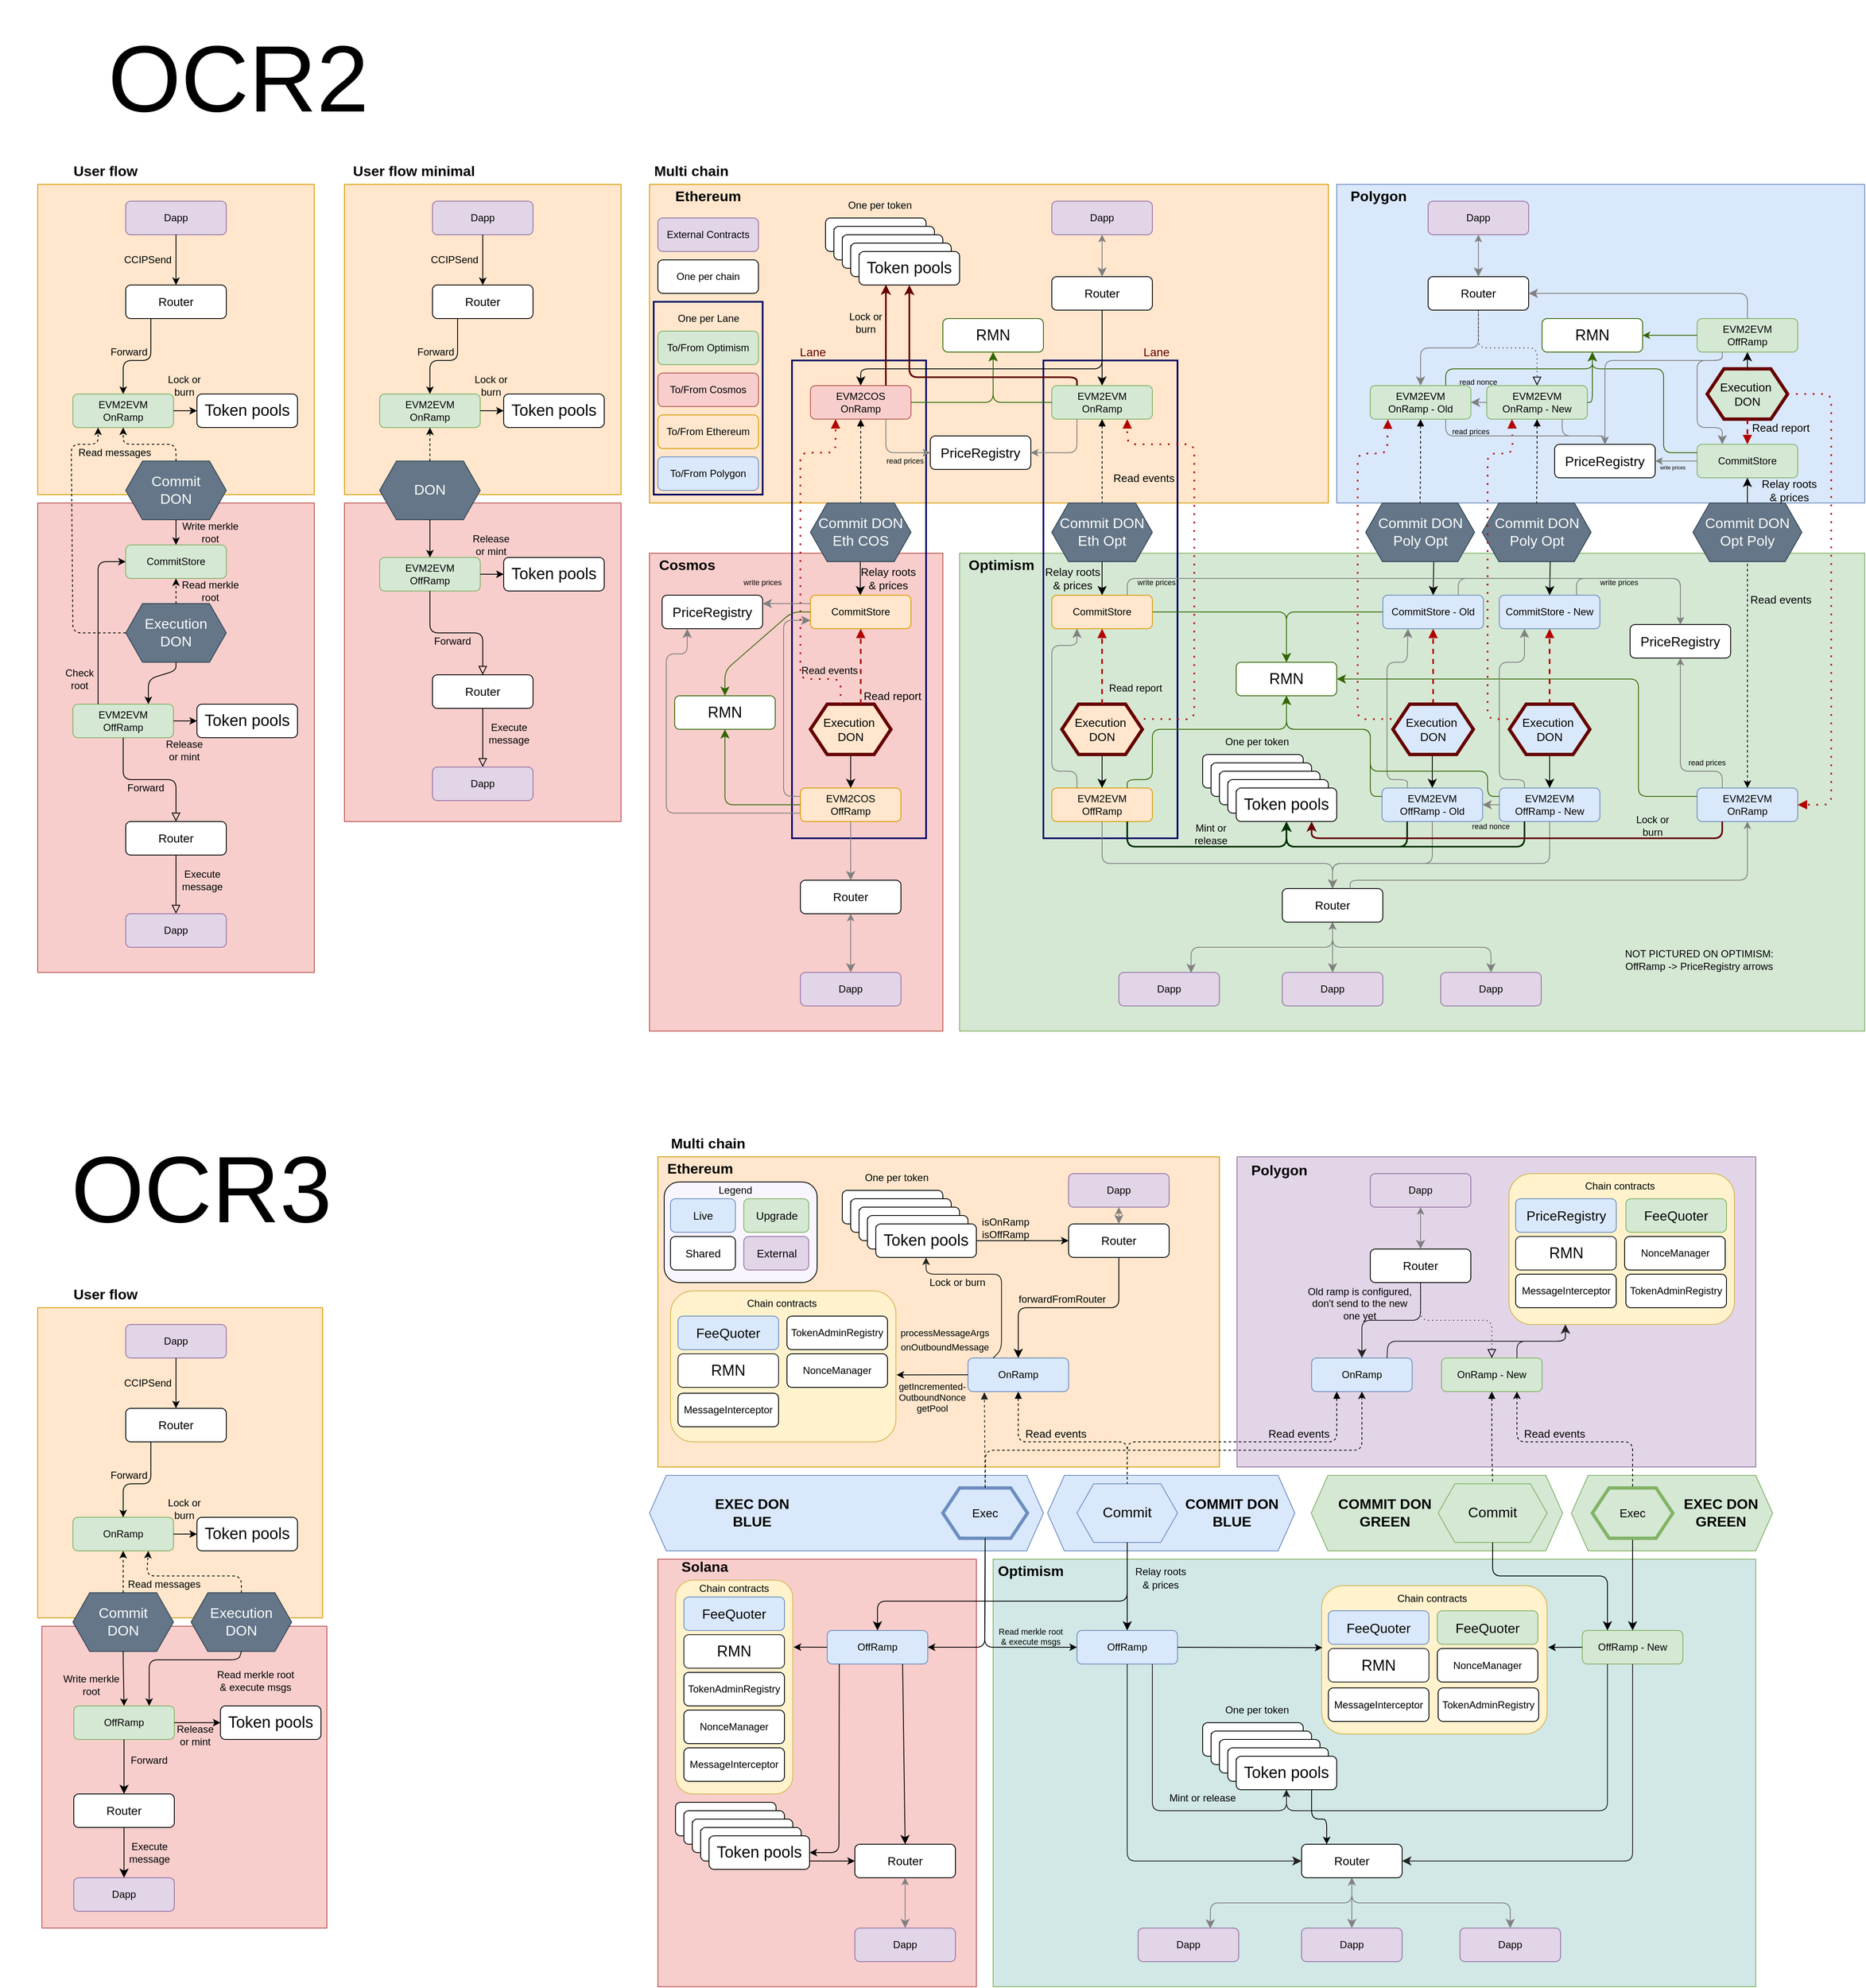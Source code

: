<mxfile version="24.6.5" type="device">
  <diagram id="C5RBs43oDa-KdzZeNtuy" name="Page-1">
    <mxGraphModel dx="2642" dy="1730" grid="1" gridSize="10" guides="1" tooltips="1" connect="1" arrows="1" fold="1" page="1" pageScale="1" pageWidth="827" pageHeight="1169" math="0" shadow="0">
      <root>
        <mxCell id="WIyWlLk6GJQsqaUBKTNV-0" />
        <mxCell id="WIyWlLk6GJQsqaUBKTNV-1" parent="WIyWlLk6GJQsqaUBKTNV-0" />
        <mxCell id="woXJvjXyPqNF8OMwea0D-4" value="" style="rounded=0;whiteSpace=wrap;html=1;fillColor=#ffe6cc;strokeColor=#d79b00;" parent="WIyWlLk6GJQsqaUBKTNV-1" vertex="1">
          <mxGeometry x="-390" y="1220" width="670" height="370" as="geometry" />
        </mxCell>
        <mxCell id="LKB6LAdQHVU2I6fmtLf7-6" value="" style="rounded=1;whiteSpace=wrap;html=1;fillColor=#F9F5FF;" parent="WIyWlLk6GJQsqaUBKTNV-1" vertex="1">
          <mxGeometry x="-382.5" y="1250" width="182.5" height="120" as="geometry" />
        </mxCell>
        <mxCell id="woXJvjXyPqNF8OMwea0D-342" value="&lt;font style=&quot;font-size: 17px;&quot;&gt;&lt;br&gt;&lt;/font&gt;" style="shape=hexagon;perimeter=hexagonPerimeter2;whiteSpace=wrap;html=1;fixedSize=1;fillColor=#d5e8d4;strokeColor=#82b366;" parent="WIyWlLk6GJQsqaUBKTNV-1" vertex="1">
          <mxGeometry x="700" y="1600" width="240" height="90" as="geometry" />
        </mxCell>
        <mxCell id="woXJvjXyPqNF8OMwea0D-340" value="&lt;font style=&quot;font-size: 17px;&quot;&gt;&lt;br&gt;&lt;/font&gt;" style="shape=hexagon;perimeter=hexagonPerimeter2;whiteSpace=wrap;html=1;fixedSize=1;fillColor=#dae8fc;strokeColor=#6c8ebf;" parent="WIyWlLk6GJQsqaUBKTNV-1" vertex="1">
          <mxGeometry x="75" y="1600" width="295" height="90" as="geometry" />
        </mxCell>
        <mxCell id="woXJvjXyPqNF8OMwea0D-329" value="&lt;font style=&quot;font-size: 17px;&quot;&gt;&lt;br&gt;&lt;/font&gt;" style="shape=hexagon;perimeter=hexagonPerimeter2;whiteSpace=wrap;html=1;fixedSize=1;fillColor=#d5e8d4;strokeColor=#82b366;" parent="WIyWlLk6GJQsqaUBKTNV-1" vertex="1">
          <mxGeometry x="389.5" y="1600" width="300" height="90" as="geometry" />
        </mxCell>
        <mxCell id="woXJvjXyPqNF8OMwea0D-2" value="" style="rounded=0;whiteSpace=wrap;html=1;fillColor=#f8cecc;strokeColor=#b85450;" parent="WIyWlLk6GJQsqaUBKTNV-1" vertex="1">
          <mxGeometry x="-390" y="1700" width="380" height="510" as="geometry" />
        </mxCell>
        <mxCell id="woXJvjXyPqNF8OMwea0D-3" value="" style="rounded=0;whiteSpace=wrap;html=1;fillColor=#D1E8E6;strokeColor=#82b366;" parent="WIyWlLk6GJQsqaUBKTNV-1" vertex="1">
          <mxGeometry x="10" y="1700" width="910" height="510" as="geometry" />
        </mxCell>
        <mxCell id="woXJvjXyPqNF8OMwea0D-15" value="" style="rounded=0;whiteSpace=wrap;html=1;fillColor=#e1d5e7;strokeColor=#9673a6;" parent="WIyWlLk6GJQsqaUBKTNV-1" vertex="1">
          <mxGeometry x="301" y="1220" width="619" height="370" as="geometry" />
        </mxCell>
        <mxCell id="woXJvjXyPqNF8OMwea0D-327" value="&lt;font style=&quot;font-size: 17px;&quot;&gt;&lt;br&gt;&lt;/font&gt;" style="shape=hexagon;perimeter=hexagonPerimeter2;whiteSpace=wrap;html=1;fixedSize=1;fillColor=#dae8fc;strokeColor=#6c8ebf;" parent="WIyWlLk6GJQsqaUBKTNV-1" vertex="1">
          <mxGeometry x="-400" y="1600" width="470" height="90" as="geometry" />
        </mxCell>
        <mxCell id="woXJvjXyPqNF8OMwea0D-318" value="" style="rounded=1;whiteSpace=wrap;html=1;fillColor=#fff2cc;strokeColor=#d6b656;" parent="WIyWlLk6GJQsqaUBKTNV-1" vertex="1">
          <mxGeometry x="-369" y="1725" width="140" height="255" as="geometry" />
        </mxCell>
        <mxCell id="woXJvjXyPqNF8OMwea0D-286" value="" style="rounded=1;whiteSpace=wrap;html=1;fillColor=#fff2cc;strokeColor=#d6b656;" parent="WIyWlLk6GJQsqaUBKTNV-1" vertex="1">
          <mxGeometry x="402" y="1731.5" width="269" height="177" as="geometry" />
        </mxCell>
        <mxCell id="NhCH_ubULB641pW_M23K-49" value="" style="rounded=0;whiteSpace=wrap;html=1;fillColor=#f8cecc;strokeColor=#b85450;" parent="WIyWlLk6GJQsqaUBKTNV-1" vertex="1">
          <mxGeometry x="-1130" y="440" width="330" height="560" as="geometry" />
        </mxCell>
        <mxCell id="NhCH_ubULB641pW_M23K-25" value="" style="rounded=0;whiteSpace=wrap;html=1;fillColor=#ffe6cc;strokeColor=#d79b00;" parent="WIyWlLk6GJQsqaUBKTNV-1" vertex="1">
          <mxGeometry x="-1130" y="60" width="330" height="370" as="geometry" />
        </mxCell>
        <mxCell id="FJWf7n4ATHXmUVuh_F3q-103" value="" style="rounded=0;whiteSpace=wrap;html=1;fillColor=#f8cecc;strokeColor=#b85450;" parent="WIyWlLk6GJQsqaUBKTNV-1" vertex="1">
          <mxGeometry x="-400" y="500" width="350" height="570" as="geometry" />
        </mxCell>
        <mxCell id="FJWf7n4ATHXmUVuh_F3q-12" value="" style="rounded=0;whiteSpace=wrap;html=1;fillColor=#d5e8d4;strokeColor=#82b366;" parent="WIyWlLk6GJQsqaUBKTNV-1" vertex="1">
          <mxGeometry x="-30" y="500" width="1080" height="570" as="geometry" />
        </mxCell>
        <mxCell id="FJWf7n4ATHXmUVuh_F3q-4" value="" style="rounded=0;whiteSpace=wrap;html=1;fillColor=#ffe6cc;strokeColor=#d79b00;" parent="WIyWlLk6GJQsqaUBKTNV-1" vertex="1">
          <mxGeometry x="-400" y="60" width="810" height="380" as="geometry" />
        </mxCell>
        <mxCell id="eA_LygyhPlUwL-FKHw2R-14" value="" style="rounded=0;whiteSpace=wrap;html=1;fontSize=14;fontColor=#660000;strokeColor=#000066;strokeWidth=2;gradientColor=#FFE599;fillColor=none;" parent="WIyWlLk6GJQsqaUBKTNV-1" vertex="1">
          <mxGeometry x="-230" y="270" width="160" height="570" as="geometry" />
        </mxCell>
        <mxCell id="eA_LygyhPlUwL-FKHw2R-28" value="" style="rounded=0;whiteSpace=wrap;html=1;fontSize=14;fontColor=#660000;strokeColor=#000066;strokeWidth=2;gradientColor=#FFE599;fillColor=none;" parent="WIyWlLk6GJQsqaUBKTNV-1" vertex="1">
          <mxGeometry x="-395" y="200" width="130" height="230" as="geometry" />
        </mxCell>
        <mxCell id="FJWf7n4ATHXmUVuh_F3q-80" value="" style="rounded=0;whiteSpace=wrap;html=1;fontSize=14;fontColor=#660000;strokeColor=#000066;strokeWidth=2;gradientColor=#FFE599;fillColor=none;" parent="WIyWlLk6GJQsqaUBKTNV-1" vertex="1">
          <mxGeometry x="70" y="270" width="160" height="570" as="geometry" />
        </mxCell>
        <mxCell id="WIyWlLk6GJQsqaUBKTNV-2" value="" style="rounded=1;html=1;jettySize=auto;orthogonalLoop=1;fontSize=11;endArrow=classic;endFill=1;endSize=8;strokeWidth=1;shadow=0;labelBackgroundColor=none;edgeStyle=orthogonalEdgeStyle;entryX=0.5;entryY=0;entryDx=0;entryDy=0;" parent="WIyWlLk6GJQsqaUBKTNV-1" source="WIyWlLk6GJQsqaUBKTNV-3" target="WIyWlLk6GJQsqaUBKTNV-7" edge="1">
          <mxGeometry relative="1" as="geometry">
            <mxPoint x="210" y="300" as="targetPoint" />
          </mxGeometry>
        </mxCell>
        <mxCell id="WIyWlLk6GJQsqaUBKTNV-3" value="&lt;font style=&quot;font-size: 14px;&quot;&gt;Router&lt;/font&gt;" style="rounded=1;whiteSpace=wrap;html=1;fontSize=12;glass=0;strokeWidth=1;shadow=0;" parent="WIyWlLk6GJQsqaUBKTNV-1" vertex="1">
          <mxGeometry x="80" y="170" width="120" height="40" as="geometry" />
        </mxCell>
        <mxCell id="WIyWlLk6GJQsqaUBKTNV-7" value="EVM2EVM&lt;br&gt;OnRamp" style="rounded=1;whiteSpace=wrap;html=1;fontSize=12;glass=0;strokeWidth=1;shadow=0;fillColor=#d5e8d4;strokeColor=#82b366;" parent="WIyWlLk6GJQsqaUBKTNV-1" vertex="1">
          <mxGeometry x="80" y="300" width="120" height="40" as="geometry" />
        </mxCell>
        <mxCell id="FJWf7n4ATHXmUVuh_F3q-10" value="" style="rounded=0;html=1;jettySize=auto;orthogonalLoop=1;fontSize=11;endArrow=none;endFill=0;endSize=8;strokeWidth=1;shadow=0;labelBackgroundColor=none;edgeStyle=orthogonalEdgeStyle;entryX=0.5;entryY=0;entryDx=0;entryDy=0;dashed=1;startArrow=block;startFill=1;exitX=0.5;exitY=1;exitDx=0;exitDy=0;" parent="WIyWlLk6GJQsqaUBKTNV-1" source="WIyWlLk6GJQsqaUBKTNV-7" target="FJWf7n4ATHXmUVuh_F3q-82" edge="1">
          <mxGeometry relative="1" as="geometry">
            <mxPoint x="170" y="340" as="sourcePoint" />
            <mxPoint x="354" y="470" as="targetPoint" />
            <Array as="points">
              <mxPoint x="140" y="400" />
              <mxPoint x="140" y="400" />
            </Array>
          </mxGeometry>
        </mxCell>
        <mxCell id="FJWf7n4ATHXmUVuh_F3q-13" value="Optimism" style="text;html=1;strokeColor=none;fillColor=none;align=center;verticalAlign=middle;whiteSpace=wrap;rounded=0;fontStyle=1;fontSize=17;" parent="WIyWlLk6GJQsqaUBKTNV-1" vertex="1">
          <mxGeometry x="-15" y="500" width="70" height="30" as="geometry" />
        </mxCell>
        <mxCell id="FJWf7n4ATHXmUVuh_F3q-14" value="EVM2EVM&lt;br&gt;OffRamp" style="rounded=1;whiteSpace=wrap;html=1;fontSize=12;glass=0;strokeWidth=1;shadow=0;fillColor=#ffe6cc;strokeColor=#d79b00;" parent="WIyWlLk6GJQsqaUBKTNV-1" vertex="1">
          <mxGeometry x="80" y="780" width="120" height="40" as="geometry" />
        </mxCell>
        <mxCell id="FJWf7n4ATHXmUVuh_F3q-20" value="" style="html=1;jettySize=auto;orthogonalLoop=1;fontSize=11;endArrow=classic;endFill=1;endSize=8;strokeWidth=1;shadow=0;labelBackgroundColor=none;edgeStyle=orthogonalEdgeStyle;exitX=0.5;exitY=1;exitDx=0;exitDy=0;entryX=0.5;entryY=0;entryDx=0;entryDy=0;rounded=1;strokeColor=#808080;" parent="WIyWlLk6GJQsqaUBKTNV-1" source="FJWf7n4ATHXmUVuh_F3q-14" target="FJWf7n4ATHXmUVuh_F3q-78" edge="1">
          <mxGeometry relative="1" as="geometry">
            <mxPoint x="190" y="860" as="sourcePoint" />
            <mxPoint x="140" y="890" as="targetPoint" />
            <Array as="points">
              <mxPoint x="140" y="870" />
              <mxPoint x="415" y="870" />
            </Array>
          </mxGeometry>
        </mxCell>
        <mxCell id="FJWf7n4ATHXmUVuh_F3q-22" value="" style="rounded=0;whiteSpace=wrap;html=1;fillColor=#dae8fc;strokeColor=#6c8ebf;" parent="WIyWlLk6GJQsqaUBKTNV-1" vertex="1">
          <mxGeometry x="420" y="60" width="630" height="380" as="geometry" />
        </mxCell>
        <mxCell id="FJWf7n4ATHXmUVuh_F3q-23" value="" style="rounded=1;html=1;jettySize=auto;orthogonalLoop=1;fontSize=11;endArrow=classic;endFill=1;endSize=8;strokeWidth=1;shadow=0;labelBackgroundColor=none;edgeStyle=orthogonalEdgeStyle;entryX=0.5;entryY=0;entryDx=0;entryDy=0;strokeColor=#808080;" parent="WIyWlLk6GJQsqaUBKTNV-1" source="FJWf7n4ATHXmUVuh_F3q-24" target="FJWf7n4ATHXmUVuh_F3q-25" edge="1">
          <mxGeometry relative="1" as="geometry">
            <mxPoint x="589" y="300" as="targetPoint" />
          </mxGeometry>
        </mxCell>
        <mxCell id="FJWf7n4ATHXmUVuh_F3q-24" value="Router" style="rounded=1;whiteSpace=wrap;html=1;fontSize=14;glass=0;strokeWidth=1;shadow=0;" parent="WIyWlLk6GJQsqaUBKTNV-1" vertex="1">
          <mxGeometry x="529" y="170" width="120" height="40" as="geometry" />
        </mxCell>
        <mxCell id="FJWf7n4ATHXmUVuh_F3q-25" value="EVM2EVM&lt;br&gt;OnRamp - Old" style="rounded=1;whiteSpace=wrap;html=1;fontSize=12;glass=0;strokeWidth=1;shadow=0;fillColor=#d5e8d4;strokeColor=#82b366;" parent="WIyWlLk6GJQsqaUBKTNV-1" vertex="1">
          <mxGeometry x="460" y="300" width="120" height="40" as="geometry" />
        </mxCell>
        <mxCell id="FJWf7n4ATHXmUVuh_F3q-26" value="EVM2EVM&lt;br&gt;OnRamp&amp;nbsp;- New" style="rounded=1;whiteSpace=wrap;html=1;fontSize=12;glass=0;strokeWidth=1;shadow=0;fillColor=#d5e8d4;strokeColor=#82b366;" parent="WIyWlLk6GJQsqaUBKTNV-1" vertex="1">
          <mxGeometry x="599" y="300" width="120" height="40" as="geometry" />
        </mxCell>
        <mxCell id="FJWf7n4ATHXmUVuh_F3q-28" value="" style="rounded=1;html=1;jettySize=auto;orthogonalLoop=1;fontSize=11;endArrow=block;endFill=0;endSize=8;strokeWidth=1;shadow=0;labelBackgroundColor=none;edgeStyle=orthogonalEdgeStyle;entryX=0.5;entryY=0;entryDx=0;entryDy=0;exitX=0.5;exitY=1;exitDx=0;exitDy=0;dashed=1;dashPattern=1 4;" parent="WIyWlLk6GJQsqaUBKTNV-1" source="FJWf7n4ATHXmUVuh_F3q-24" target="FJWf7n4ATHXmUVuh_F3q-26" edge="1">
          <mxGeometry relative="1" as="geometry">
            <mxPoint x="669" y="220" as="sourcePoint" />
            <mxPoint x="599" y="310" as="targetPoint" />
          </mxGeometry>
        </mxCell>
        <mxCell id="FJWf7n4ATHXmUVuh_F3q-31" value="EVM2EVM&lt;br&gt;OffRamp - Old" style="rounded=1;whiteSpace=wrap;html=1;fontSize=12;glass=0;strokeWidth=1;shadow=0;fillColor=#dae8fc;strokeColor=#6c8ebf;" parent="WIyWlLk6GJQsqaUBKTNV-1" vertex="1">
          <mxGeometry x="474" y="780" width="120" height="40" as="geometry" />
        </mxCell>
        <mxCell id="FJWf7n4ATHXmUVuh_F3q-32" value="EVM2EVM&lt;br&gt;OffRamp - New" style="rounded=1;whiteSpace=wrap;html=1;fontSize=12;glass=0;strokeWidth=1;shadow=0;fillColor=#dae8fc;strokeColor=#6c8ebf;" parent="WIyWlLk6GJQsqaUBKTNV-1" vertex="1">
          <mxGeometry x="614" y="780" width="120" height="40" as="geometry" />
        </mxCell>
        <mxCell id="FJWf7n4ATHXmUVuh_F3q-34" value="" style="rounded=1;html=1;jettySize=auto;orthogonalLoop=1;fontSize=11;endArrow=classic;endFill=1;endSize=8;strokeWidth=1;shadow=0;labelBackgroundColor=none;edgeStyle=orthogonalEdgeStyle;exitX=0.5;exitY=1;exitDx=0;exitDy=0;entryX=0.5;entryY=0;entryDx=0;entryDy=0;strokeColor=#808080;" parent="WIyWlLk6GJQsqaUBKTNV-1" source="FJWf7n4ATHXmUVuh_F3q-31" target="FJWf7n4ATHXmUVuh_F3q-78" edge="1">
          <mxGeometry relative="1" as="geometry">
            <mxPoint x="584" y="860" as="sourcePoint" />
            <mxPoint x="420" y="900" as="targetPoint" />
            <Array as="points">
              <mxPoint x="534" y="870" />
              <mxPoint x="415" y="870" />
            </Array>
          </mxGeometry>
        </mxCell>
        <mxCell id="FJWf7n4ATHXmUVuh_F3q-35" value="" style="html=1;jettySize=auto;orthogonalLoop=1;fontSize=11;endArrow=classic;endFill=1;endSize=8;strokeWidth=1;shadow=0;labelBackgroundColor=none;edgeStyle=orthogonalEdgeStyle;exitX=0.5;exitY=1;exitDx=0;exitDy=0;entryX=0.5;entryY=0;entryDx=0;entryDy=0;rounded=1;strokeColor=#808080;" parent="WIyWlLk6GJQsqaUBKTNV-1" source="FJWf7n4ATHXmUVuh_F3q-32" target="FJWf7n4ATHXmUVuh_F3q-78" edge="1">
          <mxGeometry relative="1" as="geometry">
            <mxPoint x="544" y="830" as="sourcePoint" />
            <mxPoint x="420" y="900" as="targetPoint" />
            <Array as="points">
              <mxPoint x="674" y="870" />
              <mxPoint x="415" y="870" />
            </Array>
          </mxGeometry>
        </mxCell>
        <mxCell id="FJWf7n4ATHXmUVuh_F3q-37" value="" style="rounded=0;html=1;jettySize=auto;orthogonalLoop=1;fontSize=11;endArrow=classic;endFill=1;endSize=8;strokeWidth=1;shadow=0;labelBackgroundColor=none;edgeStyle=orthogonalEdgeStyle;entryX=0.5;entryY=0;entryDx=0;entryDy=0;exitX=0.5;exitY=1;exitDx=0;exitDy=0;startArrow=none;strokeColor=#000000;" parent="WIyWlLk6GJQsqaUBKTNV-1" source="FJWf7n4ATHXmUVuh_F3q-64" target="FJWf7n4ATHXmUVuh_F3q-32" edge="1">
          <mxGeometry relative="1" as="geometry">
            <mxPoint x="220" y="750" as="sourcePoint" />
            <mxPoint x="670" y="640" as="targetPoint" />
            <Array as="points">
              <mxPoint x="674" y="740" />
            </Array>
          </mxGeometry>
        </mxCell>
        <mxCell id="FJWf7n4ATHXmUVuh_F3q-38" value="Dapp" style="rounded=1;whiteSpace=wrap;html=1;fontSize=12;glass=0;strokeWidth=1;shadow=0;fillColor=#e1d5e7;strokeColor=#9673a6;" parent="WIyWlLk6GJQsqaUBKTNV-1" vertex="1">
          <mxGeometry x="160" y="1000" width="120" height="40" as="geometry" />
        </mxCell>
        <mxCell id="FJWf7n4ATHXmUVuh_F3q-39" value="Dapp" style="rounded=1;whiteSpace=wrap;html=1;fontSize=12;glass=0;strokeWidth=1;shadow=0;fillColor=#e1d5e7;strokeColor=#9673a6;" parent="WIyWlLk6GJQsqaUBKTNV-1" vertex="1">
          <mxGeometry x="355" y="1000" width="120" height="40" as="geometry" />
        </mxCell>
        <mxCell id="FJWf7n4ATHXmUVuh_F3q-40" value="Dapp" style="rounded=1;whiteSpace=wrap;html=1;fontSize=12;glass=0;strokeWidth=1;shadow=0;fillColor=#e1d5e7;strokeColor=#9673a6;" parent="WIyWlLk6GJQsqaUBKTNV-1" vertex="1">
          <mxGeometry x="544" y="1000" width="120" height="40" as="geometry" />
        </mxCell>
        <mxCell id="FJWf7n4ATHXmUVuh_F3q-47" value="Ethereum" style="text;html=1;strokeColor=none;fillColor=none;align=center;verticalAlign=middle;whiteSpace=wrap;rounded=0;fontStyle=1;fontSize=17;" parent="WIyWlLk6GJQsqaUBKTNV-1" vertex="1">
          <mxGeometry x="-420" y="60" width="180" height="30" as="geometry" />
        </mxCell>
        <mxCell id="FJWf7n4ATHXmUVuh_F3q-48" value="Polygon" style="text;html=1;strokeColor=none;fillColor=none;align=center;verticalAlign=middle;whiteSpace=wrap;rounded=0;fontStyle=1;fontSize=17;" parent="WIyWlLk6GJQsqaUBKTNV-1" vertex="1">
          <mxGeometry x="380" y="60" width="180" height="30" as="geometry" />
        </mxCell>
        <mxCell id="FJWf7n4ATHXmUVuh_F3q-50" value="Read events" style="text;html=1;strokeColor=none;fillColor=none;align=center;verticalAlign=middle;whiteSpace=wrap;rounded=0;fontSize=13;" parent="WIyWlLk6GJQsqaUBKTNV-1" vertex="1">
          <mxGeometry x="140" y="400" width="100" height="20" as="geometry" />
        </mxCell>
        <mxCell id="FJWf7n4ATHXmUVuh_F3q-51" value="" style="endArrow=block;dashed=1;html=1;strokeWidth=2;rounded=0;fontSize=17;entryX=0.5;entryY=1;entryDx=0;entryDy=0;exitX=0.5;exitY=0;exitDx=0;exitDy=0;fillColor=#e51400;strokeColor=#B20000;endFill=1;" parent="WIyWlLk6GJQsqaUBKTNV-1" source="FJWf7n4ATHXmUVuh_F3q-66" target="FJWf7n4ATHXmUVuh_F3q-89" edge="1">
          <mxGeometry width="50" height="50" relative="1" as="geometry">
            <mxPoint x="220" y="670" as="sourcePoint" />
            <mxPoint x="530" y="500" as="targetPoint" />
            <Array as="points" />
          </mxGeometry>
        </mxCell>
        <mxCell id="FJWf7n4ATHXmUVuh_F3q-52" value="&lt;font style=&quot;font-size: 12px;&quot;&gt;Read report&lt;/font&gt;" style="text;html=1;strokeColor=none;fillColor=none;align=center;verticalAlign=middle;whiteSpace=wrap;rounded=0;fontSize=13;rotation=0;" parent="WIyWlLk6GJQsqaUBKTNV-1" vertex="1">
          <mxGeometry x="130" y="650" width="100" height="20" as="geometry" />
        </mxCell>
        <mxCell id="FJWf7n4ATHXmUVuh_F3q-53" value="Relay&amp;nbsp;roots&lt;br&gt;&amp;amp; prices" style="text;html=1;strokeColor=none;fillColor=none;align=center;verticalAlign=middle;whiteSpace=wrap;rounded=0;fontSize=13;rotation=0;" parent="WIyWlLk6GJQsqaUBKTNV-1" vertex="1">
          <mxGeometry x="55" y="520" width="100" height="20" as="geometry" />
        </mxCell>
        <mxCell id="FJWf7n4ATHXmUVuh_F3q-54" value="" style="endArrow=classic;html=1;rounded=0;fontSize=13;fontColor=#660000;strokeWidth=1;entryX=0.5;entryY=0;entryDx=0;entryDy=0;exitX=0.5;exitY=1;exitDx=0;exitDy=0;endFill=1;endSize=8;" parent="WIyWlLk6GJQsqaUBKTNV-1" source="FJWf7n4ATHXmUVuh_F3q-82" target="WIyWlLk6GJQsqaUBKTNV-11" edge="1">
          <mxGeometry width="50" height="50" relative="1" as="geometry">
            <mxPoint x="414" y="510" as="sourcePoint" />
            <mxPoint x="420" y="470" as="targetPoint" />
            <Array as="points" />
          </mxGeometry>
        </mxCell>
        <mxCell id="FJWf7n4ATHXmUVuh_F3q-58" value="" style="rounded=1;html=1;jettySize=auto;orthogonalLoop=1;fontSize=11;endArrow=classic;endFill=1;endSize=8;strokeWidth=1;shadow=0;labelBackgroundColor=none;edgeStyle=orthogonalEdgeStyle;entryX=0.5;entryY=0;entryDx=0;entryDy=0;exitX=0.5;exitY=1;exitDx=0;exitDy=0;startArrow=classic;startFill=1;strokeColor=#808080;" parent="WIyWlLk6GJQsqaUBKTNV-1" source="FJWf7n4ATHXmUVuh_F3q-78" target="FJWf7n4ATHXmUVuh_F3q-40" edge="1">
          <mxGeometry relative="1" as="geometry">
            <mxPoint x="410" y="970" as="sourcePoint" />
            <mxPoint x="317" y="1030.0" as="targetPoint" />
            <Array as="points">
              <mxPoint x="415" y="970" />
              <mxPoint x="604" y="970" />
            </Array>
          </mxGeometry>
        </mxCell>
        <mxCell id="FJWf7n4ATHXmUVuh_F3q-60" value="" style="rounded=1;html=1;jettySize=auto;orthogonalLoop=1;fontSize=11;endArrow=classic;endFill=1;endSize=8;strokeWidth=1;shadow=0;labelBackgroundColor=none;edgeStyle=orthogonalEdgeStyle;entryX=0.718;entryY=0.016;entryDx=0;entryDy=0;entryPerimeter=0;exitX=0.5;exitY=1;exitDx=0;exitDy=0;startArrow=classic;startFill=1;strokeColor=#808080;" parent="WIyWlLk6GJQsqaUBKTNV-1" source="FJWf7n4ATHXmUVuh_F3q-78" target="FJWf7n4ATHXmUVuh_F3q-38" edge="1">
          <mxGeometry relative="1" as="geometry">
            <mxPoint x="604" y="930" as="sourcePoint" />
            <mxPoint x="455" y="1010" as="targetPoint" />
            <Array as="points">
              <mxPoint x="415" y="970" />
              <mxPoint x="246" y="970" />
            </Array>
          </mxGeometry>
        </mxCell>
        <mxCell id="FJWf7n4ATHXmUVuh_F3q-63" value="" style="rounded=1;html=1;jettySize=auto;orthogonalLoop=1;fontSize=11;endArrow=classic;endFill=1;endSize=8;strokeWidth=1;shadow=0;labelBackgroundColor=none;edgeStyle=orthogonalEdgeStyle;entryX=0.5;entryY=0;entryDx=0;entryDy=0;exitX=0.5;exitY=1;exitDx=0;exitDy=0;startArrow=classic;startFill=1;strokeColor=#808080;" parent="WIyWlLk6GJQsqaUBKTNV-1" source="FJWf7n4ATHXmUVuh_F3q-78" target="FJWf7n4ATHXmUVuh_F3q-39" edge="1">
          <mxGeometry relative="1" as="geometry">
            <mxPoint x="220" y="930" as="sourcePoint" />
            <mxPoint x="425.0" y="1010" as="targetPoint" />
            <Array as="points">
              <mxPoint x="415" y="940" />
            </Array>
          </mxGeometry>
        </mxCell>
        <mxCell id="FJWf7n4ATHXmUVuh_F3q-64" value="&lt;font style=&quot;font-size: 14px;&quot;&gt;Execution&amp;nbsp; DON&lt;/font&gt;" style="shape=hexagon;perimeter=hexagonPerimeter2;whiteSpace=wrap;html=1;fixedSize=1;fillColor=#dae8fc;strokeColor=#660000;strokeWidth=4;" parent="WIyWlLk6GJQsqaUBKTNV-1" vertex="1">
          <mxGeometry x="626" y="680" width="96" height="60" as="geometry" />
        </mxCell>
        <mxCell id="FJWf7n4ATHXmUVuh_F3q-65" value="" style="rounded=0;html=1;jettySize=auto;orthogonalLoop=1;fontSize=11;endArrow=classic;endFill=1;endSize=8;strokeWidth=1;shadow=0;labelBackgroundColor=none;edgeStyle=orthogonalEdgeStyle;entryX=0.5;entryY=0;entryDx=0;entryDy=0;exitX=0.5;exitY=1;exitDx=0;exitDy=0;startArrow=none;strokeColor=#000000;" parent="WIyWlLk6GJQsqaUBKTNV-1" source="FJWf7n4ATHXmUVuh_F3q-66" edge="1">
          <mxGeometry relative="1" as="geometry">
            <mxPoint x="80" y="750" as="sourcePoint" />
            <mxPoint x="534" y="780" as="targetPoint" />
            <Array as="points">
              <mxPoint x="534" y="740" />
            </Array>
          </mxGeometry>
        </mxCell>
        <mxCell id="FJWf7n4ATHXmUVuh_F3q-66" value="&lt;font style=&quot;font-size: 14px;&quot;&gt;Execution&amp;nbsp; DON&lt;/font&gt;" style="shape=hexagon;perimeter=hexagonPerimeter2;whiteSpace=wrap;html=1;fixedSize=1;fillColor=#dae8fc;strokeColor=#660000;strokeWidth=4;" parent="WIyWlLk6GJQsqaUBKTNV-1" vertex="1">
          <mxGeometry x="487" y="680" width="96" height="60" as="geometry" />
        </mxCell>
        <mxCell id="FJWf7n4ATHXmUVuh_F3q-69" value="" style="rounded=0;html=1;jettySize=auto;orthogonalLoop=1;fontSize=11;endArrow=classic;endFill=1;endSize=8;strokeWidth=1;shadow=0;labelBackgroundColor=none;edgeStyle=orthogonalEdgeStyle;entryX=0.5;entryY=0;entryDx=0;entryDy=0;exitX=0.5;exitY=1;exitDx=0;exitDy=0;startArrow=none;strokeColor=#000000;" parent="WIyWlLk6GJQsqaUBKTNV-1" source="FJWf7n4ATHXmUVuh_F3q-70" edge="1">
          <mxGeometry relative="1" as="geometry">
            <mxPoint x="-314" y="750" as="sourcePoint" />
            <mxPoint x="140" y="780" as="targetPoint" />
            <Array as="points">
              <mxPoint x="140" y="740" />
            </Array>
          </mxGeometry>
        </mxCell>
        <mxCell id="FJWf7n4ATHXmUVuh_F3q-70" value="&lt;font style=&quot;font-size: 14px;&quot;&gt;Execution&amp;nbsp; DON&lt;/font&gt;" style="shape=hexagon;perimeter=hexagonPerimeter2;whiteSpace=wrap;html=1;fixedSize=1;fillColor=#ffe6cc;strokeColor=#660000;strokeWidth=4;" parent="WIyWlLk6GJQsqaUBKTNV-1" vertex="1">
          <mxGeometry x="92" y="680" width="96" height="60" as="geometry" />
        </mxCell>
        <mxCell id="FJWf7n4ATHXmUVuh_F3q-71" value="" style="endArrow=block;dashed=1;html=1;strokeWidth=2;rounded=1;fontSize=17;dashPattern=1 4;fillColor=#e51400;strokeColor=#B20000;endFill=1;exitX=1;exitY=0.25;exitDx=0;exitDy=0;entryX=0.75;entryY=1;entryDx=0;entryDy=0;startArrow=none;" parent="WIyWlLk6GJQsqaUBKTNV-1" source="FJWf7n4ATHXmUVuh_F3q-70" target="WIyWlLk6GJQsqaUBKTNV-7" edge="1">
          <mxGeometry width="50" height="50" relative="1" as="geometry">
            <mxPoint x="139.64" y="680" as="sourcePoint" />
            <mxPoint x="140" y="340" as="targetPoint" />
            <Array as="points">
              <mxPoint x="250" y="698" />
              <mxPoint x="250" y="370" />
              <mxPoint x="170" y="370" />
            </Array>
          </mxGeometry>
        </mxCell>
        <mxCell id="FJWf7n4ATHXmUVuh_F3q-74" value="" style="endArrow=block;dashed=1;html=1;strokeWidth=2;rounded=0;fontSize=17;exitX=0.5;exitY=0;exitDx=0;exitDy=0;fillColor=#e51400;strokeColor=#B20000;endFill=1;startArrow=none;startFill=0;entryX=0.5;entryY=1;entryDx=0;entryDy=0;" parent="WIyWlLk6GJQsqaUBKTNV-1" source="FJWf7n4ATHXmUVuh_F3q-70" target="WIyWlLk6GJQsqaUBKTNV-11" edge="1">
          <mxGeometry width="50" height="50" relative="1" as="geometry">
            <mxPoint x="170" y="680" as="sourcePoint" />
            <mxPoint x="220" y="590" as="targetPoint" />
            <Array as="points" />
          </mxGeometry>
        </mxCell>
        <mxCell id="FJWf7n4ATHXmUVuh_F3q-78" value="Router" style="rounded=1;whiteSpace=wrap;html=1;fontSize=14;glass=0;strokeWidth=1;shadow=0;" parent="WIyWlLk6GJQsqaUBKTNV-1" vertex="1">
          <mxGeometry x="355" y="900" width="120" height="40" as="geometry" />
        </mxCell>
        <mxCell id="FJWf7n4ATHXmUVuh_F3q-81" value="Lane" style="text;html=1;strokeColor=none;fillColor=none;align=center;verticalAlign=middle;whiteSpace=wrap;rounded=0;fontSize=14;fontColor=#660000;" parent="WIyWlLk6GJQsqaUBKTNV-1" vertex="1">
          <mxGeometry x="180" y="250" width="50" height="20" as="geometry" />
        </mxCell>
        <mxCell id="FJWf7n4ATHXmUVuh_F3q-82" value="&lt;font style=&quot;font-size: 17px;&quot;&gt;Commit&amp;nbsp;DON&lt;br&gt;Eth Opt&lt;br&gt;&lt;/font&gt;" style="shape=hexagon;perimeter=hexagonPerimeter2;whiteSpace=wrap;html=1;fixedSize=1;fillColor=#647687;fontColor=#ffffff;strokeColor=#314354;" parent="WIyWlLk6GJQsqaUBKTNV-1" vertex="1">
          <mxGeometry x="80" y="440" width="120" height="70" as="geometry" />
        </mxCell>
        <mxCell id="FJWf7n4ATHXmUVuh_F3q-88" value="" style="endArrow=classic;html=1;rounded=0;fontSize=13;fontColor=#660000;strokeWidth=1;entryX=0.5;entryY=0;entryDx=0;entryDy=0;exitX=0.625;exitY=1;exitDx=0;exitDy=0;endFill=1;endSize=8;" parent="WIyWlLk6GJQsqaUBKTNV-1" source="FJWf7n4ATHXmUVuh_F3q-83" target="FJWf7n4ATHXmUVuh_F3q-89" edge="1">
          <mxGeometry width="50" height="50" relative="1" as="geometry">
            <mxPoint x="369" y="520.0" as="sourcePoint" />
            <mxPoint x="424" y="560" as="targetPoint" />
            <Array as="points" />
          </mxGeometry>
        </mxCell>
        <mxCell id="FJWf7n4ATHXmUVuh_F3q-89" value="CommitStore - Old" style="rounded=1;whiteSpace=wrap;html=1;fontSize=12;glass=0;strokeWidth=1;shadow=0;fillColor=#dae8fc;strokeColor=#6c8ebf;" parent="WIyWlLk6GJQsqaUBKTNV-1" vertex="1">
          <mxGeometry x="475" y="550" width="120" height="40" as="geometry" />
        </mxCell>
        <mxCell id="FJWf7n4ATHXmUVuh_F3q-90" value="EVM2COS&lt;br&gt;OnRamp" style="rounded=1;whiteSpace=wrap;html=1;fontSize=12;glass=0;strokeWidth=1;shadow=0;fillColor=#f8cecc;strokeColor=#b85450;" parent="WIyWlLk6GJQsqaUBKTNV-1" vertex="1">
          <mxGeometry x="-208" y="300" width="120" height="40" as="geometry" />
        </mxCell>
        <mxCell id="FJWf7n4ATHXmUVuh_F3q-91" value="" style="rounded=0;html=1;jettySize=auto;orthogonalLoop=1;fontSize=11;endArrow=none;endFill=0;endSize=8;strokeWidth=1;shadow=0;labelBackgroundColor=none;edgeStyle=orthogonalEdgeStyle;entryX=0.5;entryY=0;entryDx=0;entryDy=0;exitX=0.5;exitY=1;exitDx=0;exitDy=0;dashed=1;startArrow=block;startFill=1;" parent="WIyWlLk6GJQsqaUBKTNV-1" source="FJWf7n4ATHXmUVuh_F3q-90" target="FJWf7n4ATHXmUVuh_F3q-104" edge="1">
          <mxGeometry relative="1" as="geometry">
            <mxPoint x="-50" y="380" as="sourcePoint" />
            <mxPoint x="-60" y="440" as="targetPoint" />
            <Array as="points">
              <mxPoint x="-148" y="340" />
              <mxPoint x="-148" y="440" />
            </Array>
          </mxGeometry>
        </mxCell>
        <mxCell id="FJWf7n4ATHXmUVuh_F3q-92" value="Cosmos" style="text;html=1;strokeColor=none;fillColor=none;align=center;verticalAlign=middle;whiteSpace=wrap;rounded=0;fontStyle=1;fontSize=17;" parent="WIyWlLk6GJQsqaUBKTNV-1" vertex="1">
          <mxGeometry x="-390" y="500" width="70" height="30" as="geometry" />
        </mxCell>
        <mxCell id="FJWf7n4ATHXmUVuh_F3q-93" value="EVM2COS&lt;br&gt;OffRamp" style="rounded=1;whiteSpace=wrap;html=1;fontSize=12;glass=0;strokeWidth=1;shadow=0;fillColor=#ffe6cc;strokeColor=#d79b00;" parent="WIyWlLk6GJQsqaUBKTNV-1" vertex="1">
          <mxGeometry x="-220" y="780" width="120" height="40" as="geometry" />
        </mxCell>
        <mxCell id="FJWf7n4ATHXmUVuh_F3q-94" value="Router" style="rounded=1;whiteSpace=wrap;html=1;fontSize=14;glass=0;strokeWidth=1;shadow=0;" parent="WIyWlLk6GJQsqaUBKTNV-1" vertex="1">
          <mxGeometry x="-220" y="890" width="120" height="40" as="geometry" />
        </mxCell>
        <mxCell id="FJWf7n4ATHXmUVuh_F3q-95" value="" style="rounded=0;html=1;jettySize=auto;orthogonalLoop=1;fontSize=11;endArrow=classic;endFill=1;endSize=8;strokeWidth=1;shadow=0;labelBackgroundColor=none;edgeStyle=orthogonalEdgeStyle;entryX=0.5;entryY=0;entryDx=0;entryDy=0;exitX=0.5;exitY=1;exitDx=0;exitDy=0;strokeColor=#808080;" parent="WIyWlLk6GJQsqaUBKTNV-1" source="FJWf7n4ATHXmUVuh_F3q-93" target="FJWf7n4ATHXmUVuh_F3q-94" edge="1">
          <mxGeometry relative="1" as="geometry">
            <mxPoint x="-110" y="860" as="sourcePoint" />
            <mxPoint x="-180" y="950" as="targetPoint" />
          </mxGeometry>
        </mxCell>
        <mxCell id="FJWf7n4ATHXmUVuh_F3q-96" value="Read events" style="text;html=1;strokeColor=none;fillColor=none;align=center;verticalAlign=middle;whiteSpace=wrap;rounded=0;fontSize=12;" parent="WIyWlLk6GJQsqaUBKTNV-1" vertex="1">
          <mxGeometry x="-230" y="630" width="90" height="20" as="geometry" />
        </mxCell>
        <mxCell id="FJWf7n4ATHXmUVuh_F3q-97" value="" style="endArrow=classic;html=1;rounded=0;fontSize=13;fontColor=#660000;strokeWidth=1;entryX=0.5;entryY=0;entryDx=0;entryDy=0;exitX=0.5;exitY=1;exitDx=0;exitDy=0;endFill=1;endSize=8;" parent="WIyWlLk6GJQsqaUBKTNV-1" edge="1">
          <mxGeometry width="50" height="50" relative="1" as="geometry">
            <mxPoint x="-148.48" y="510" as="sourcePoint" />
            <mxPoint x="-148.48" y="550" as="targetPoint" />
            <Array as="points" />
          </mxGeometry>
        </mxCell>
        <mxCell id="FJWf7n4ATHXmUVuh_F3q-98" value="" style="rounded=1;html=1;jettySize=auto;orthogonalLoop=1;fontSize=11;endArrow=classic;endFill=1;endSize=8;strokeWidth=1;shadow=0;labelBackgroundColor=none;edgeStyle=orthogonalEdgeStyle;exitX=0.5;exitY=1;exitDx=0;exitDy=0;entryX=0.5;entryY=0;entryDx=0;entryDy=0;startArrow=classic;startFill=1;strokeColor=#808080;" parent="WIyWlLk6GJQsqaUBKTNV-1" source="FJWf7n4ATHXmUVuh_F3q-94" target="FJWf7n4ATHXmUVuh_F3q-107" edge="1">
          <mxGeometry relative="1" as="geometry">
            <mxPoint x="314" y="940" as="sourcePoint" />
            <mxPoint x="-80" y="1000" as="targetPoint" />
            <Array as="points" />
          </mxGeometry>
        </mxCell>
        <mxCell id="FJWf7n4ATHXmUVuh_F3q-99" value="" style="rounded=0;html=1;jettySize=auto;orthogonalLoop=1;fontSize=11;endArrow=classic;endFill=1;endSize=8;strokeWidth=1;shadow=0;labelBackgroundColor=none;edgeStyle=orthogonalEdgeStyle;entryX=0.5;entryY=0;entryDx=0;entryDy=0;exitX=0.5;exitY=1;exitDx=0;exitDy=0;startArrow=none;strokeColor=#000000;" parent="WIyWlLk6GJQsqaUBKTNV-1" source="FJWf7n4ATHXmUVuh_F3q-100" edge="1">
          <mxGeometry relative="1" as="geometry">
            <mxPoint x="-614" y="750" as="sourcePoint" />
            <mxPoint x="-160" y="780" as="targetPoint" />
            <Array as="points">
              <mxPoint x="-160" y="740" />
            </Array>
          </mxGeometry>
        </mxCell>
        <mxCell id="FJWf7n4ATHXmUVuh_F3q-100" value="&lt;font style=&quot;font-size: 14px;&quot;&gt;Execution&amp;nbsp; DON&lt;/font&gt;" style="shape=hexagon;perimeter=hexagonPerimeter2;whiteSpace=wrap;html=1;fixedSize=1;fillColor=#ffe6cc;strokeColor=#660000;strokeWidth=4;" parent="WIyWlLk6GJQsqaUBKTNV-1" vertex="1">
          <mxGeometry x="-208" y="680" width="96" height="60" as="geometry" />
        </mxCell>
        <mxCell id="FJWf7n4ATHXmUVuh_F3q-101" value="" style="endArrow=block;dashed=1;html=1;strokeWidth=2;rounded=1;fontSize=17;dashPattern=1 4;fillColor=#e51400;strokeColor=#B20000;endFill=1;exitX=0.375;exitY=0;exitDx=0;exitDy=0;entryX=0.25;entryY=1;entryDx=0;entryDy=0;" parent="WIyWlLk6GJQsqaUBKTNV-1" source="FJWf7n4ATHXmUVuh_F3q-100" target="FJWf7n4ATHXmUVuh_F3q-90" edge="1">
          <mxGeometry width="50" height="50" relative="1" as="geometry">
            <mxPoint x="-140.36" y="680" as="sourcePoint" />
            <mxPoint x="-140" y="340" as="targetPoint" />
            <Array as="points">
              <mxPoint x="-172" y="650" />
              <mxPoint x="-220" y="650" />
              <mxPoint x="-220" y="380" />
              <mxPoint x="-178" y="380" />
            </Array>
          </mxGeometry>
        </mxCell>
        <mxCell id="FJWf7n4ATHXmUVuh_F3q-102" value="" style="endArrow=block;dashed=1;html=1;strokeWidth=2;rounded=0;fontSize=17;exitX=0.625;exitY=0;exitDx=0;exitDy=0;fillColor=#e51400;strokeColor=#B20000;endFill=1;entryX=0.5;entryY=1;entryDx=0;entryDy=0;" parent="WIyWlLk6GJQsqaUBKTNV-1" source="FJWf7n4ATHXmUVuh_F3q-100" target="FJWf7n4ATHXmUVuh_F3q-105" edge="1">
          <mxGeometry width="50" height="50" relative="1" as="geometry">
            <mxPoint x="-130" y="680" as="sourcePoint" />
            <mxPoint x="-80" y="590" as="targetPoint" />
            <Array as="points">
              <mxPoint x="-148" y="660" />
            </Array>
          </mxGeometry>
        </mxCell>
        <mxCell id="FJWf7n4ATHXmUVuh_F3q-104" value="&lt;font style=&quot;font-size: 17px;&quot;&gt;Commit DON&lt;br&gt;Eth COS&lt;br&gt;&lt;/font&gt;" style="shape=hexagon;perimeter=hexagonPerimeter2;whiteSpace=wrap;html=1;fixedSize=1;fillColor=#647687;fontColor=#ffffff;strokeColor=#314354;" parent="WIyWlLk6GJQsqaUBKTNV-1" vertex="1">
          <mxGeometry x="-208" y="440" width="120" height="70" as="geometry" />
        </mxCell>
        <mxCell id="FJWf7n4ATHXmUVuh_F3q-105" value="CommitStore" style="rounded=1;whiteSpace=wrap;html=1;fontSize=12;glass=0;strokeWidth=1;shadow=0;fillColor=#ffe6cc;strokeColor=#d79b00;" parent="WIyWlLk6GJQsqaUBKTNV-1" vertex="1">
          <mxGeometry x="-208" y="550" width="120" height="40" as="geometry" />
        </mxCell>
        <mxCell id="FJWf7n4ATHXmUVuh_F3q-106" value="" style="rounded=1;html=1;jettySize=auto;orthogonalLoop=1;fontSize=11;endArrow=classic;endFill=1;endSize=8;strokeWidth=1;shadow=0;labelBackgroundColor=none;edgeStyle=orthogonalEdgeStyle;entryX=0.5;entryY=0;entryDx=0;entryDy=0;exitX=0.5;exitY=1;exitDx=0;exitDy=0;" parent="WIyWlLk6GJQsqaUBKTNV-1" source="WIyWlLk6GJQsqaUBKTNV-3" target="FJWf7n4ATHXmUVuh_F3q-90" edge="1">
          <mxGeometry relative="1" as="geometry">
            <mxPoint x="10" y="200" as="sourcePoint" />
            <mxPoint x="10" y="290" as="targetPoint" />
            <Array as="points">
              <mxPoint x="140" y="280" />
              <mxPoint x="-148" y="280" />
            </Array>
          </mxGeometry>
        </mxCell>
        <mxCell id="FJWf7n4ATHXmUVuh_F3q-107" value="Dapp" style="rounded=1;whiteSpace=wrap;html=1;fontSize=12;glass=0;strokeWidth=1;shadow=0;fillColor=#e1d5e7;strokeColor=#9673a6;" parent="WIyWlLk6GJQsqaUBKTNV-1" vertex="1">
          <mxGeometry x="-220" y="1000" width="120" height="40" as="geometry" />
        </mxCell>
        <mxCell id="FJWf7n4ATHXmUVuh_F3q-108" value="Read report" style="text;html=1;strokeColor=none;fillColor=none;align=center;verticalAlign=middle;whiteSpace=wrap;rounded=0;fontSize=13;rotation=0;" parent="WIyWlLk6GJQsqaUBKTNV-1" vertex="1">
          <mxGeometry x="-150" y="660" width="80" height="20" as="geometry" />
        </mxCell>
        <mxCell id="FJWf7n4ATHXmUVuh_F3q-109" value="RMN" style="rounded=1;whiteSpace=wrap;html=1;fontSize=18;glass=0;strokeWidth=1;shadow=0;strokeColor=#336600;" parent="WIyWlLk6GJQsqaUBKTNV-1" vertex="1">
          <mxGeometry x="300" y="630" width="120" height="40" as="geometry" />
        </mxCell>
        <mxCell id="FJWf7n4ATHXmUVuh_F3q-111" value="" style="endArrow=classic;html=1;rounded=1;shadow=0;fontSize=19;fontColor=#660000;endSize=8;strokeWidth=1;exitX=0.25;exitY=0;exitDx=0;exitDy=0;strokeColor=#808080;entryX=0.25;entryY=1;entryDx=0;entryDy=0;" parent="WIyWlLk6GJQsqaUBKTNV-1" source="FJWf7n4ATHXmUVuh_F3q-31" target="FJWf7n4ATHXmUVuh_F3q-89" edge="1">
          <mxGeometry width="50" height="50" relative="1" as="geometry">
            <mxPoint x="360" y="810" as="sourcePoint" />
            <mxPoint x="620" y="590" as="targetPoint" />
            <Array as="points">
              <mxPoint x="505" y="770" />
              <mxPoint x="480" y="770" />
              <mxPoint x="480" y="630" />
              <mxPoint x="504" y="630" />
            </Array>
          </mxGeometry>
        </mxCell>
        <mxCell id="FJWf7n4ATHXmUVuh_F3q-112" value="" style="endArrow=classic;html=1;rounded=1;shadow=0;fontSize=19;fontColor=#660000;endSize=8;strokeWidth=1;exitX=0.25;exitY=0;exitDx=0;exitDy=0;entryX=0.25;entryY=1;entryDx=0;entryDy=0;strokeColor=#808080;" parent="WIyWlLk6GJQsqaUBKTNV-1" source="FJWf7n4ATHXmUVuh_F3q-14" target="WIyWlLk6GJQsqaUBKTNV-11" edge="1">
          <mxGeometry width="50" height="50" relative="1" as="geometry">
            <mxPoint x="360" y="810" as="sourcePoint" />
            <mxPoint x="410" y="730" as="targetPoint" />
            <Array as="points">
              <mxPoint x="110" y="760" />
              <mxPoint x="80" y="760" />
              <mxPoint x="80" y="610" />
              <mxPoint x="110" y="610" />
            </Array>
          </mxGeometry>
        </mxCell>
        <mxCell id="FJWf7n4ATHXmUVuh_F3q-114" value="" style="endArrow=classic;html=1;rounded=1;shadow=0;fontSize=19;fontColor=#660000;endSize=8;strokeWidth=1;exitX=1;exitY=0.5;exitDx=0;exitDy=0;entryX=0.5;entryY=0;entryDx=0;entryDy=0;strokeColor=#336600;" parent="WIyWlLk6GJQsqaUBKTNV-1" source="WIyWlLk6GJQsqaUBKTNV-11" target="FJWf7n4ATHXmUVuh_F3q-109" edge="1">
          <mxGeometry width="50" height="50" relative="1" as="geometry">
            <mxPoint x="360" y="810" as="sourcePoint" />
            <mxPoint x="425" y="740" as="targetPoint" />
            <Array as="points">
              <mxPoint x="360" y="570" />
            </Array>
          </mxGeometry>
        </mxCell>
        <mxCell id="FJWf7n4ATHXmUVuh_F3q-115" value="" style="endArrow=classic;html=1;rounded=1;shadow=0;fontSize=19;fontColor=#660000;endSize=8;strokeWidth=1;exitX=0;exitY=0.5;exitDx=0;exitDy=0;entryX=0.5;entryY=0;entryDx=0;entryDy=0;strokeColor=#336600;" parent="WIyWlLk6GJQsqaUBKTNV-1" source="FJWf7n4ATHXmUVuh_F3q-89" target="FJWf7n4ATHXmUVuh_F3q-109" edge="1">
          <mxGeometry width="50" height="50" relative="1" as="geometry">
            <mxPoint x="290" y="580" as="sourcePoint" />
            <mxPoint x="425" y="700" as="targetPoint" />
            <Array as="points">
              <mxPoint x="360" y="570" />
            </Array>
          </mxGeometry>
        </mxCell>
        <mxCell id="FJWf7n4ATHXmUVuh_F3q-116" value="RMN" style="rounded=1;whiteSpace=wrap;html=1;fontSize=18;glass=0;strokeWidth=1;shadow=0;strokeColor=#336600;" parent="WIyWlLk6GJQsqaUBKTNV-1" vertex="1">
          <mxGeometry x="-370" y="670" width="120" height="40" as="geometry" />
        </mxCell>
        <mxCell id="FJWf7n4ATHXmUVuh_F3q-117" value="" style="endArrow=classic;html=1;rounded=1;shadow=0;fontSize=19;fontColor=#660000;endSize=8;strokeWidth=1;exitX=0;exitY=0.5;exitDx=0;exitDy=0;entryX=0.5;entryY=0;entryDx=0;entryDy=0;strokeColor=#336600;" parent="WIyWlLk6GJQsqaUBKTNV-1" source="FJWf7n4ATHXmUVuh_F3q-105" target="FJWf7n4ATHXmUVuh_F3q-116" edge="1">
          <mxGeometry width="50" height="50" relative="1" as="geometry">
            <mxPoint x="-208.0" y="570.0" as="sourcePoint" />
            <mxPoint x="-307" y="680.0" as="targetPoint" />
            <Array as="points">
              <mxPoint x="-230" y="570" />
              <mxPoint x="-310" y="640" />
            </Array>
          </mxGeometry>
        </mxCell>
        <mxCell id="FJWf7n4ATHXmUVuh_F3q-118" value="" style="endArrow=classic;html=1;rounded=1;shadow=0;fontSize=19;fontColor=#660000;endSize=8;strokeWidth=1;exitX=0;exitY=0.25;exitDx=0;exitDy=0;entryX=0;entryY=0.75;entryDx=0;entryDy=0;strokeColor=#808080;" parent="WIyWlLk6GJQsqaUBKTNV-1" source="FJWf7n4ATHXmUVuh_F3q-93" target="FJWf7n4ATHXmUVuh_F3q-105" edge="1">
          <mxGeometry width="50" height="50" relative="1" as="geometry">
            <mxPoint x="-271.0" y="800.0" as="sourcePoint" />
            <mxPoint x="-300" y="720.0" as="targetPoint" />
            <Array as="points">
              <mxPoint x="-240" y="790" />
              <mxPoint x="-240" y="580" />
            </Array>
          </mxGeometry>
        </mxCell>
        <mxCell id="FJWf7n4ATHXmUVuh_F3q-119" value="&lt;font style=&quot;font-size: 18px;&quot;&gt;RMN&lt;/font&gt;" style="rounded=1;whiteSpace=wrap;html=1;fontSize=18;glass=0;strokeWidth=1;shadow=0;strokeColor=#336600;" parent="WIyWlLk6GJQsqaUBKTNV-1" vertex="1">
          <mxGeometry x="-50" y="220" width="120" height="40" as="geometry" />
        </mxCell>
        <mxCell id="FJWf7n4ATHXmUVuh_F3q-120" value="" style="endArrow=classic;html=1;rounded=1;shadow=0;fontSize=19;fontColor=#660000;endSize=8;strokeWidth=1;exitX=1;exitY=0.5;exitDx=0;exitDy=0;entryX=0.5;entryY=1;entryDx=0;entryDy=0;strokeColor=#336600;" parent="WIyWlLk6GJQsqaUBKTNV-1" source="FJWf7n4ATHXmUVuh_F3q-90" target="FJWf7n4ATHXmUVuh_F3q-119" edge="1">
          <mxGeometry width="50" height="50" relative="1" as="geometry">
            <mxPoint x="91" y="320" as="sourcePoint" />
            <mxPoint x="-11" y="430" as="targetPoint" />
            <Array as="points">
              <mxPoint x="10" y="320" />
            </Array>
          </mxGeometry>
        </mxCell>
        <mxCell id="FJWf7n4ATHXmUVuh_F3q-121" value="" style="endArrow=classic;html=1;rounded=1;shadow=0;fontSize=19;fontColor=#660000;endSize=8;strokeWidth=1;exitX=0;exitY=0.5;exitDx=0;exitDy=0;entryX=0.5;entryY=1;entryDx=0;entryDy=0;strokeColor=#336600;" parent="WIyWlLk6GJQsqaUBKTNV-1" source="WIyWlLk6GJQsqaUBKTNV-7" target="FJWf7n4ATHXmUVuh_F3q-119" edge="1">
          <mxGeometry width="50" height="50" relative="1" as="geometry">
            <mxPoint x="-28" y="330" as="sourcePoint" />
            <mxPoint x="20" y="270" as="targetPoint" />
            <Array as="points">
              <mxPoint x="10" y="320" />
            </Array>
          </mxGeometry>
        </mxCell>
        <mxCell id="FJWf7n4ATHXmUVuh_F3q-123" value="RMN" style="rounded=1;whiteSpace=wrap;html=1;fontSize=18;glass=0;strokeWidth=1;shadow=0;strokeColor=#336600;" parent="WIyWlLk6GJQsqaUBKTNV-1" vertex="1">
          <mxGeometry x="665" y="220" width="120" height="40" as="geometry" />
        </mxCell>
        <mxCell id="FJWf7n4ATHXmUVuh_F3q-124" value="" style="endArrow=classic;html=1;rounded=1;shadow=0;fontSize=19;fontColor=#660000;endSize=8;strokeWidth=1;exitX=1;exitY=0.5;exitDx=0;exitDy=0;entryX=0.5;entryY=1;entryDx=0;entryDy=0;strokeColor=#336600;" parent="WIyWlLk6GJQsqaUBKTNV-1" source="FJWf7n4ATHXmUVuh_F3q-26" target="FJWf7n4ATHXmUVuh_F3q-123" edge="1">
          <mxGeometry width="50" height="50" relative="1" as="geometry">
            <mxPoint x="812" y="370" as="sourcePoint" />
            <mxPoint x="652" y="290" as="targetPoint" />
            <Array as="points">
              <mxPoint x="725" y="320" />
            </Array>
          </mxGeometry>
        </mxCell>
        <mxCell id="FJWf7n4ATHXmUVuh_F3q-125" value="" style="endArrow=classic;html=1;rounded=1;shadow=0;fontSize=19;fontColor=#660000;endSize=8;strokeWidth=1;exitX=0.75;exitY=0;exitDx=0;exitDy=0;entryX=0.5;entryY=1;entryDx=0;entryDy=0;strokeColor=#336600;" parent="WIyWlLk6GJQsqaUBKTNV-1" source="FJWf7n4ATHXmUVuh_F3q-25" target="FJWf7n4ATHXmUVuh_F3q-123" edge="1">
          <mxGeometry width="50" height="50" relative="1" as="geometry">
            <mxPoint x="729" y="330" as="sourcePoint" />
            <mxPoint x="755" y="270" as="targetPoint" />
            <Array as="points">
              <mxPoint x="550" y="280" />
              <mxPoint x="585" y="280" />
              <mxPoint x="725" y="280" />
            </Array>
          </mxGeometry>
        </mxCell>
        <mxCell id="9EutFwIuTPsYARsXeBQU-1" value="EVM2EVM&lt;br&gt;OnRamp" style="rounded=1;whiteSpace=wrap;html=1;fontSize=12;glass=0;strokeWidth=1;shadow=0;fillColor=#dae8fc;strokeColor=#6c8ebf;" parent="WIyWlLk6GJQsqaUBKTNV-1" vertex="1">
          <mxGeometry x="850" y="780" width="120" height="40" as="geometry" />
        </mxCell>
        <mxCell id="9EutFwIuTPsYARsXeBQU-2" value="&lt;font style=&quot;font-size: 17px;&quot;&gt;Commit&amp;nbsp;DON&lt;br&gt;Opt Poly&lt;br&gt;&lt;/font&gt;" style="shape=hexagon;perimeter=hexagonPerimeter2;whiteSpace=wrap;html=1;fixedSize=1;fillColor=#647687;fontColor=#ffffff;strokeColor=#314354;" parent="WIyWlLk6GJQsqaUBKTNV-1" vertex="1">
          <mxGeometry x="845" y="440" width="130" height="70" as="geometry" />
        </mxCell>
        <mxCell id="9EutFwIuTPsYARsXeBQU-3" value="CommitStore" style="rounded=1;whiteSpace=wrap;html=1;fontSize=12;glass=0;strokeWidth=1;shadow=0;fillColor=#d5e8d4;strokeColor=#82b366;" parent="WIyWlLk6GJQsqaUBKTNV-1" vertex="1">
          <mxGeometry x="850" y="370" width="120" height="40" as="geometry" />
        </mxCell>
        <mxCell id="9EutFwIuTPsYARsXeBQU-4" value="&lt;font style=&quot;font-size: 14px;&quot;&gt;Execution&amp;nbsp; DON&lt;/font&gt;" style="shape=hexagon;perimeter=hexagonPerimeter2;whiteSpace=wrap;html=1;fixedSize=1;fillColor=#d5e8d4;strokeColor=#660000;strokeWidth=4;" parent="WIyWlLk6GJQsqaUBKTNV-1" vertex="1">
          <mxGeometry x="862" y="280" width="96" height="60" as="geometry" />
        </mxCell>
        <mxCell id="9EutFwIuTPsYARsXeBQU-5" value="EVM2EVM&lt;br&gt;OffRamp" style="rounded=1;whiteSpace=wrap;html=1;fontSize=12;glass=0;strokeWidth=1;shadow=0;fillColor=#d5e8d4;strokeColor=#82b366;" parent="WIyWlLk6GJQsqaUBKTNV-1" vertex="1">
          <mxGeometry x="850" y="220" width="120" height="40" as="geometry" />
        </mxCell>
        <mxCell id="9EutFwIuTPsYARsXeBQU-6" value="" style="endArrow=classic;html=1;rounded=1;entryX=0.5;entryY=1;entryDx=0;entryDy=0;endFill=1;strokeColor=#808080;" parent="WIyWlLk6GJQsqaUBKTNV-1" target="9EutFwIuTPsYARsXeBQU-1" edge="1">
          <mxGeometry width="50" height="50" relative="1" as="geometry">
            <mxPoint x="436" y="900" as="sourcePoint" />
            <mxPoint x="486" y="850" as="targetPoint" />
            <Array as="points">
              <mxPoint x="436" y="890" />
              <mxPoint x="910" y="890" />
            </Array>
          </mxGeometry>
        </mxCell>
        <mxCell id="9EutFwIuTPsYARsXeBQU-7" value="" style="endArrow=block;dashed=1;html=1;strokeWidth=2;rounded=1;fontSize=17;entryX=1;entryY=0.5;entryDx=0;entryDy=0;dashPattern=1 4;fillColor=#e51400;strokeColor=#B20000;endFill=1;exitX=1;exitY=0.5;exitDx=0;exitDy=0;" parent="WIyWlLk6GJQsqaUBKTNV-1" source="9EutFwIuTPsYARsXeBQU-4" target="9EutFwIuTPsYARsXeBQU-1" edge="1">
          <mxGeometry width="50" height="50" relative="1" as="geometry">
            <mxPoint x="1020.0" y="820" as="sourcePoint" />
            <mxPoint x="1020" y="480" as="targetPoint" />
            <Array as="points">
              <mxPoint x="1010" y="310" />
              <mxPoint x="1010" y="800" />
            </Array>
          </mxGeometry>
        </mxCell>
        <mxCell id="9EutFwIuTPsYARsXeBQU-8" value="" style="rounded=0;html=1;jettySize=auto;orthogonalLoop=1;fontSize=11;endArrow=none;endFill=0;endSize=8;strokeWidth=1;shadow=0;labelBackgroundColor=none;edgeStyle=orthogonalEdgeStyle;entryX=0.5;entryY=1;entryDx=0;entryDy=0;exitX=0.5;exitY=0;exitDx=0;exitDy=0;dashed=1;startArrow=classic;startFill=1;strokeColor=#000000;" parent="WIyWlLk6GJQsqaUBKTNV-1" source="9EutFwIuTPsYARsXeBQU-1" target="9EutFwIuTPsYARsXeBQU-2" edge="1">
          <mxGeometry relative="1" as="geometry">
            <mxPoint x="925" y="580" as="sourcePoint" />
            <mxPoint x="975" y="680" as="targetPoint" />
            <Array as="points">
              <mxPoint x="910" y="710" />
              <mxPoint x="910" y="710" />
            </Array>
          </mxGeometry>
        </mxCell>
        <mxCell id="9EutFwIuTPsYARsXeBQU-9" value="Read events" style="text;html=1;strokeColor=none;fillColor=none;align=center;verticalAlign=middle;whiteSpace=wrap;rounded=0;fontSize=13;" parent="WIyWlLk6GJQsqaUBKTNV-1" vertex="1">
          <mxGeometry x="900" y="545" width="100" height="20" as="geometry" />
        </mxCell>
        <mxCell id="9EutFwIuTPsYARsXeBQU-11" value="" style="endArrow=classic;html=1;rounded=0;fontSize=13;fontColor=#660000;strokeWidth=1;entryX=0.5;entryY=1;entryDx=0;entryDy=0;exitX=0.5;exitY=0;exitDx=0;exitDy=0;endFill=1;endSize=8;" parent="WIyWlLk6GJQsqaUBKTNV-1" source="9EutFwIuTPsYARsXeBQU-2" target="9EutFwIuTPsYARsXeBQU-3" edge="1">
          <mxGeometry width="50" height="50" relative="1" as="geometry">
            <mxPoint x="781.0" y="455" as="sourcePoint" />
            <mxPoint x="780" y="495" as="targetPoint" />
            <Array as="points" />
          </mxGeometry>
        </mxCell>
        <mxCell id="9EutFwIuTPsYARsXeBQU-13" value="Relay&amp;nbsp;roots&lt;br&gt;&amp;amp; prices&lt;br&gt;" style="text;html=1;strokeColor=none;fillColor=none;align=center;verticalAlign=middle;whiteSpace=wrap;rounded=0;fontSize=13;rotation=0;" parent="WIyWlLk6GJQsqaUBKTNV-1" vertex="1">
          <mxGeometry x="910" y="415" width="100" height="20" as="geometry" />
        </mxCell>
        <mxCell id="9EutFwIuTPsYARsXeBQU-14" value="" style="endArrow=classic;html=1;rounded=1;shadow=0;fontSize=19;fontColor=#660000;endSize=8;strokeWidth=1;exitX=0;exitY=0.25;exitDx=0;exitDy=0;entryX=0.5;entryY=1;entryDx=0;entryDy=0;strokeColor=#336600;" parent="WIyWlLk6GJQsqaUBKTNV-1" source="9EutFwIuTPsYARsXeBQU-3" target="FJWf7n4ATHXmUVuh_F3q-123" edge="1">
          <mxGeometry width="50" height="50" relative="1" as="geometry">
            <mxPoint x="722" y="380" as="sourcePoint" />
            <mxPoint x="827" y="400" as="targetPoint" />
            <Array as="points">
              <mxPoint x="810" y="380" />
              <mxPoint x="810" y="280" />
              <mxPoint x="725" y="280" />
            </Array>
          </mxGeometry>
        </mxCell>
        <mxCell id="9EutFwIuTPsYARsXeBQU-15" value="" style="endArrow=block;dashed=1;html=1;strokeWidth=2;rounded=0;fontSize=17;exitX=0.5;exitY=1;exitDx=0;exitDy=0;fillColor=#e51400;strokeColor=#B20000;endFill=1;startArrow=none;startFill=0;entryX=0.5;entryY=0;entryDx=0;entryDy=0;" parent="WIyWlLk6GJQsqaUBKTNV-1" source="9EutFwIuTPsYARsXeBQU-4" target="9EutFwIuTPsYARsXeBQU-3" edge="1">
          <mxGeometry width="50" height="50" relative="1" as="geometry">
            <mxPoint x="1010" y="330" as="sourcePoint" />
            <mxPoint x="1078" y="240" as="targetPoint" />
            <Array as="points" />
          </mxGeometry>
        </mxCell>
        <mxCell id="9EutFwIuTPsYARsXeBQU-16" value="Read report" style="text;html=1;strokeColor=none;fillColor=none;align=center;verticalAlign=middle;whiteSpace=wrap;rounded=0;fontSize=13;rotation=0;" parent="WIyWlLk6GJQsqaUBKTNV-1" vertex="1">
          <mxGeometry x="900" y="340" width="100" height="20" as="geometry" />
        </mxCell>
        <mxCell id="9EutFwIuTPsYARsXeBQU-18" value="" style="rounded=0;html=1;jettySize=auto;orthogonalLoop=1;fontSize=11;endArrow=classic;endFill=1;endSize=8;strokeWidth=1;shadow=0;labelBackgroundColor=none;edgeStyle=orthogonalEdgeStyle;entryX=0.5;entryY=1;entryDx=0;entryDy=0;exitX=0.5;exitY=0;exitDx=0;exitDy=0;startArrow=none;" parent="WIyWlLk6GJQsqaUBKTNV-1" source="9EutFwIuTPsYARsXeBQU-4" target="9EutFwIuTPsYARsXeBQU-5" edge="1">
          <mxGeometry relative="1" as="geometry">
            <mxPoint x="684" y="750" as="sourcePoint" />
            <mxPoint x="684" y="790" as="targetPoint" />
            <Array as="points">
              <mxPoint x="910" y="270" />
              <mxPoint x="910" y="270" />
            </Array>
          </mxGeometry>
        </mxCell>
        <mxCell id="9EutFwIuTPsYARsXeBQU-19" value="" style="rounded=1;html=1;jettySize=auto;orthogonalLoop=1;fontSize=11;endArrow=classic;endFill=1;endSize=8;strokeWidth=1;shadow=0;labelBackgroundColor=none;edgeStyle=orthogonalEdgeStyle;entryX=1;entryY=0.5;entryDx=0;entryDy=0;exitX=0.5;exitY=0;exitDx=0;exitDy=0;strokeColor=#808080;" parent="WIyWlLk6GJQsqaUBKTNV-1" source="9EutFwIuTPsYARsXeBQU-5" target="FJWf7n4ATHXmUVuh_F3q-24" edge="1">
          <mxGeometry relative="1" as="geometry">
            <mxPoint x="614" y="220.0" as="sourcePoint" />
            <mxPoint x="684" y="310.0" as="targetPoint" />
          </mxGeometry>
        </mxCell>
        <mxCell id="9EutFwIuTPsYARsXeBQU-21" value="Dapp" style="rounded=1;whiteSpace=wrap;html=1;fontSize=12;glass=0;strokeWidth=1;shadow=0;fillColor=#e1d5e7;strokeColor=#9673a6;" parent="WIyWlLk6GJQsqaUBKTNV-1" vertex="1">
          <mxGeometry x="80" y="80" width="120" height="40" as="geometry" />
        </mxCell>
        <mxCell id="9EutFwIuTPsYARsXeBQU-23" value="Dapp" style="rounded=1;whiteSpace=wrap;html=1;fontSize=12;glass=0;strokeWidth=1;shadow=0;fillColor=#e1d5e7;strokeColor=#9673a6;" parent="WIyWlLk6GJQsqaUBKTNV-1" vertex="1">
          <mxGeometry x="529" y="80" width="120" height="40" as="geometry" />
        </mxCell>
        <mxCell id="9EutFwIuTPsYARsXeBQU-25" value="" style="rounded=1;html=1;jettySize=auto;orthogonalLoop=1;fontSize=11;endArrow=classic;endFill=1;endSize=8;strokeWidth=1;shadow=0;labelBackgroundColor=none;edgeStyle=orthogonalEdgeStyle;entryX=0.5;entryY=0;entryDx=0;entryDy=0;exitX=0.5;exitY=1;exitDx=0;exitDy=0;startArrow=classic;startFill=1;strokeColor=#808080;" parent="WIyWlLk6GJQsqaUBKTNV-1" source="9EutFwIuTPsYARsXeBQU-23" target="FJWf7n4ATHXmUVuh_F3q-24" edge="1">
          <mxGeometry relative="1" as="geometry">
            <mxPoint x="920.0" y="230.0" as="sourcePoint" />
            <mxPoint x="674" y="200.0" as="targetPoint" />
          </mxGeometry>
        </mxCell>
        <mxCell id="9EutFwIuTPsYARsXeBQU-27" value="" style="rounded=1;html=1;jettySize=auto;orthogonalLoop=1;fontSize=11;endArrow=classic;endFill=1;endSize=8;strokeWidth=1;shadow=0;labelBackgroundColor=none;edgeStyle=orthogonalEdgeStyle;entryX=0.5;entryY=0;entryDx=0;entryDy=0;exitX=0.5;exitY=1;exitDx=0;exitDy=0;startArrow=classic;startFill=1;strokeColor=#808080;" parent="WIyWlLk6GJQsqaUBKTNV-1" source="9EutFwIuTPsYARsXeBQU-21" target="WIyWlLk6GJQsqaUBKTNV-3" edge="1">
          <mxGeometry relative="1" as="geometry">
            <mxPoint x="300" y="130" as="sourcePoint" />
            <mxPoint x="300" y="180.0" as="targetPoint" />
          </mxGeometry>
        </mxCell>
        <mxCell id="9EutFwIuTPsYARsXeBQU-28" value="" style="endArrow=classic;html=1;rounded=1;shadow=0;fontSize=19;fontColor=#660000;endSize=8;strokeWidth=1;exitX=0;exitY=0.25;exitDx=0;exitDy=0;entryX=1;entryY=0.5;entryDx=0;entryDy=0;strokeColor=#336600;" parent="WIyWlLk6GJQsqaUBKTNV-1" source="9EutFwIuTPsYARsXeBQU-1" target="FJWf7n4ATHXmUVuh_F3q-109" edge="1">
          <mxGeometry width="50" height="50" relative="1" as="geometry">
            <mxPoint x="554" y="580" as="sourcePoint" />
            <mxPoint x="455" y="600" as="targetPoint" />
            <Array as="points">
              <mxPoint x="780" y="790" />
              <mxPoint x="780" y="650" />
            </Array>
          </mxGeometry>
        </mxCell>
        <mxCell id="9EutFwIuTPsYARsXeBQU-29" value="" style="endArrow=classic;html=1;rounded=1;shadow=0;fontSize=19;fontColor=#660000;endSize=8;strokeWidth=1;exitX=0.25;exitY=1;exitDx=0;exitDy=0;entryX=0.25;entryY=0;entryDx=0;entryDy=0;strokeColor=#808080;" parent="WIyWlLk6GJQsqaUBKTNV-1" source="9EutFwIuTPsYARsXeBQU-5" target="9EutFwIuTPsYARsXeBQU-3" edge="1">
          <mxGeometry width="50" height="50" relative="1" as="geometry">
            <mxPoint x="654" y="790" as="sourcePoint" />
            <mxPoint x="629.96" y="600" as="targetPoint" />
            <Array as="points">
              <mxPoint x="880" y="270" />
              <mxPoint x="850" y="270" />
              <mxPoint x="850" y="350" />
              <mxPoint x="880" y="350" />
            </Array>
          </mxGeometry>
        </mxCell>
        <mxCell id="WIyWlLk6GJQsqaUBKTNV-11" value="CommitStore" style="rounded=1;whiteSpace=wrap;html=1;fontSize=12;glass=0;strokeWidth=1;shadow=0;fillColor=#ffe6cc;strokeColor=#d79b00;" parent="WIyWlLk6GJQsqaUBKTNV-1" vertex="1">
          <mxGeometry x="80" y="550" width="120" height="40" as="geometry" />
        </mxCell>
        <mxCell id="FJWf7n4ATHXmUVuh_F3q-83" value="&lt;font style=&quot;font-size: 17px;&quot;&gt;Commit&amp;nbsp;DON&lt;br&gt;Poly Opt&lt;br&gt;&lt;/font&gt;" style="shape=hexagon;perimeter=hexagonPerimeter2;whiteSpace=wrap;html=1;fixedSize=1;fillColor=#647687;fontColor=#ffffff;strokeColor=#314354;" parent="WIyWlLk6GJQsqaUBKTNV-1" vertex="1">
          <mxGeometry x="454.5" y="440" width="130" height="70" as="geometry" />
        </mxCell>
        <mxCell id="eA_LygyhPlUwL-FKHw2R-7" value="&lt;font style=&quot;font-size: 17px;&quot;&gt;Commit&amp;nbsp;DON&lt;br&gt;Poly Opt&lt;br&gt;&lt;/font&gt;" style="shape=hexagon;perimeter=hexagonPerimeter2;whiteSpace=wrap;html=1;fixedSize=1;fillColor=#647687;fontColor=#ffffff;strokeColor=#314354;" parent="WIyWlLk6GJQsqaUBKTNV-1" vertex="1">
          <mxGeometry x="593.5" y="440" width="130" height="70" as="geometry" />
        </mxCell>
        <mxCell id="eA_LygyhPlUwL-FKHw2R-9" value="CommitStore - New" style="rounded=1;whiteSpace=wrap;html=1;fontSize=12;glass=0;strokeWidth=1;shadow=0;fillColor=#dae8fc;strokeColor=#6c8ebf;" parent="WIyWlLk6GJQsqaUBKTNV-1" vertex="1">
          <mxGeometry x="614" y="550" width="120" height="40" as="geometry" />
        </mxCell>
        <mxCell id="eA_LygyhPlUwL-FKHw2R-10" value="" style="endArrow=block;dashed=1;html=1;strokeWidth=2;rounded=0;fontSize=17;entryX=0.5;entryY=1;entryDx=0;entryDy=0;exitX=0.5;exitY=0;exitDx=0;exitDy=0;fillColor=#e51400;strokeColor=#B20000;endFill=1;" parent="WIyWlLk6GJQsqaUBKTNV-1" source="FJWf7n4ATHXmUVuh_F3q-64" target="eA_LygyhPlUwL-FKHw2R-9" edge="1">
          <mxGeometry width="50" height="50" relative="1" as="geometry">
            <mxPoint x="673.63" y="680" as="sourcePoint" />
            <mxPoint x="673.63" y="590" as="targetPoint" />
            <Array as="points" />
          </mxGeometry>
        </mxCell>
        <mxCell id="eA_LygyhPlUwL-FKHw2R-11" value="" style="endArrow=classic;html=1;rounded=1;shadow=0;fontSize=19;fontColor=#660000;endSize=8;strokeWidth=1;exitX=0.25;exitY=0;exitDx=0;exitDy=0;strokeColor=#808080;entryX=0.25;entryY=1;entryDx=0;entryDy=0;" parent="WIyWlLk6GJQsqaUBKTNV-1" source="FJWf7n4ATHXmUVuh_F3q-32" target="eA_LygyhPlUwL-FKHw2R-9" edge="1">
          <mxGeometry width="50" height="50" relative="1" as="geometry">
            <mxPoint x="638" y="780" as="sourcePoint" />
            <mxPoint x="639" y="590" as="targetPoint" />
            <Array as="points">
              <mxPoint x="644" y="770" />
              <mxPoint x="614" y="770" />
              <mxPoint x="614" y="630" />
              <mxPoint x="644" y="630" />
            </Array>
          </mxGeometry>
        </mxCell>
        <mxCell id="eA_LygyhPlUwL-FKHw2R-12" value="" style="endArrow=classic;html=1;rounded=0;fontSize=13;fontColor=#660000;strokeWidth=1;entryX=0.5;entryY=0;entryDx=0;entryDy=0;exitX=0.625;exitY=1;exitDx=0;exitDy=0;endFill=1;endSize=8;" parent="WIyWlLk6GJQsqaUBKTNV-1" source="eA_LygyhPlUwL-FKHw2R-7" target="eA_LygyhPlUwL-FKHw2R-9" edge="1">
          <mxGeometry width="50" height="50" relative="1" as="geometry">
            <mxPoint x="673.76" y="510" as="sourcePoint" />
            <mxPoint x="673.76" y="550" as="targetPoint" />
            <Array as="points" />
          </mxGeometry>
        </mxCell>
        <mxCell id="eA_LygyhPlUwL-FKHw2R-13" value="" style="rounded=0;html=1;jettySize=auto;orthogonalLoop=1;fontSize=11;endArrow=none;endFill=0;endSize=8;strokeWidth=1;shadow=0;labelBackgroundColor=none;edgeStyle=orthogonalEdgeStyle;exitX=0.5;exitY=1;exitDx=0;exitDy=0;entryX=0.5;entryY=0;entryDx=0;entryDy=0;dashed=1;startArrow=block;startFill=1;" parent="WIyWlLk6GJQsqaUBKTNV-1" source="FJWf7n4ATHXmUVuh_F3q-26" target="eA_LygyhPlUwL-FKHw2R-7" edge="1">
          <mxGeometry relative="1" as="geometry">
            <mxPoint x="640" y="340" as="sourcePoint" />
            <mxPoint x="654.75" y="440" as="targetPoint" />
          </mxGeometry>
        </mxCell>
        <mxCell id="eA_LygyhPlUwL-FKHw2R-15" value="Lane" style="text;html=1;strokeColor=none;fillColor=none;align=center;verticalAlign=middle;whiteSpace=wrap;rounded=0;fontSize=14;fontColor=#660000;" parent="WIyWlLk6GJQsqaUBKTNV-1" vertex="1">
          <mxGeometry x="-230" y="250" width="50" height="20" as="geometry" />
        </mxCell>
        <mxCell id="eA_LygyhPlUwL-FKHw2R-16" value="" style="endArrow=block;dashed=1;html=1;strokeWidth=2;rounded=1;fontSize=17;dashPattern=1 4;fillColor=#e51400;strokeColor=#B20000;endFill=1;exitX=0;exitY=0.25;exitDx=0;exitDy=0;entryX=0.176;entryY=1.006;entryDx=0;entryDy=0;startArrow=none;entryPerimeter=0;" parent="WIyWlLk6GJQsqaUBKTNV-1" source="FJWf7n4ATHXmUVuh_F3q-66" target="FJWf7n4ATHXmUVuh_F3q-25" edge="1">
          <mxGeometry width="50" height="50" relative="1" as="geometry">
            <mxPoint x="485.276" y="708.586" as="sourcePoint" />
            <mxPoint x="495" y="351" as="targetPoint" />
            <Array as="points">
              <mxPoint x="445" y="698" />
              <mxPoint x="445" y="551" />
              <mxPoint x="445" y="381" />
              <mxPoint x="480" y="381" />
            </Array>
          </mxGeometry>
        </mxCell>
        <mxCell id="eA_LygyhPlUwL-FKHw2R-17" value="" style="endArrow=block;dashed=1;html=1;strokeWidth=2;rounded=1;fontSize=17;dashPattern=1 4;fillColor=#e51400;strokeColor=#B20000;endFill=1;exitX=0;exitY=0.25;exitDx=0;exitDy=0;entryX=0.25;entryY=1;entryDx=0;entryDy=0;startArrow=none;" parent="WIyWlLk6GJQsqaUBKTNV-1" source="FJWf7n4ATHXmUVuh_F3q-64" target="FJWf7n4ATHXmUVuh_F3q-26" edge="1">
          <mxGeometry width="50" height="50" relative="1" as="geometry">
            <mxPoint x="623.276" y="708.346" as="sourcePoint" />
            <mxPoint x="633.12" y="340" as="targetPoint" />
            <Array as="points">
              <mxPoint x="600" y="698" />
              <mxPoint x="600" y="381" />
              <mxPoint x="630" y="381" />
            </Array>
          </mxGeometry>
        </mxCell>
        <mxCell id="eA_LygyhPlUwL-FKHw2R-19" value="" style="rounded=0;html=1;jettySize=auto;orthogonalLoop=1;fontSize=11;endArrow=none;endFill=0;endSize=8;strokeWidth=1;shadow=0;labelBackgroundColor=none;edgeStyle=orthogonalEdgeStyle;exitX=0.5;exitY=1;exitDx=0;exitDy=0;entryX=0.5;entryY=0;entryDx=0;entryDy=0;dashed=1;startArrow=block;startFill=1;" parent="WIyWlLk6GJQsqaUBKTNV-1" source="FJWf7n4ATHXmUVuh_F3q-25" target="FJWf7n4ATHXmUVuh_F3q-83" edge="1">
          <mxGeometry relative="1" as="geometry">
            <mxPoint x="684" y="350" as="sourcePoint" />
            <mxPoint x="684" y="450" as="targetPoint" />
          </mxGeometry>
        </mxCell>
        <mxCell id="eA_LygyhPlUwL-FKHw2R-20" value="External Contracts" style="rounded=1;whiteSpace=wrap;html=1;fontSize=12;glass=0;strokeWidth=1;shadow=0;fillColor=#e1d5e7;strokeColor=#9673a6;" parent="WIyWlLk6GJQsqaUBKTNV-1" vertex="1">
          <mxGeometry x="-390" y="100" width="120" height="40" as="geometry" />
        </mxCell>
        <mxCell id="eA_LygyhPlUwL-FKHw2R-21" value="One per chain" style="rounded=1;whiteSpace=wrap;html=1;fontSize=12;glass=0;strokeWidth=1;shadow=0;" parent="WIyWlLk6GJQsqaUBKTNV-1" vertex="1">
          <mxGeometry x="-390" y="150" width="120" height="40" as="geometry" />
        </mxCell>
        <mxCell id="eA_LygyhPlUwL-FKHw2R-22" value="To/From Optimism" style="rounded=1;whiteSpace=wrap;html=1;fontSize=12;glass=0;strokeWidth=1;shadow=0;fillColor=#d5e8d4;strokeColor=#82b366;" parent="WIyWlLk6GJQsqaUBKTNV-1" vertex="1">
          <mxGeometry x="-390" y="235" width="120" height="40" as="geometry" />
        </mxCell>
        <mxCell id="eA_LygyhPlUwL-FKHw2R-25" value="To/From Cosmos" style="rounded=1;whiteSpace=wrap;html=1;fontSize=12;glass=0;strokeWidth=1;shadow=0;fillColor=#f8cecc;strokeColor=#b85450;" parent="WIyWlLk6GJQsqaUBKTNV-1" vertex="1">
          <mxGeometry x="-390" y="285" width="120" height="40" as="geometry" />
        </mxCell>
        <mxCell id="eA_LygyhPlUwL-FKHw2R-26" value="To/From Ethereum" style="rounded=1;whiteSpace=wrap;html=1;fontSize=12;glass=0;strokeWidth=1;shadow=0;fillColor=#ffe6cc;strokeColor=#d79b00;" parent="WIyWlLk6GJQsqaUBKTNV-1" vertex="1">
          <mxGeometry x="-390" y="335" width="120" height="40" as="geometry" />
        </mxCell>
        <mxCell id="eA_LygyhPlUwL-FKHw2R-27" value="To/From Polygon" style="rounded=1;whiteSpace=wrap;html=1;fontSize=12;glass=0;strokeWidth=1;shadow=0;fillColor=#dae8fc;strokeColor=#6c8ebf;" parent="WIyWlLk6GJQsqaUBKTNV-1" vertex="1">
          <mxGeometry x="-390" y="385" width="120" height="40" as="geometry" />
        </mxCell>
        <mxCell id="eA_LygyhPlUwL-FKHw2R-30" value="One per Lane" style="text;html=1;strokeColor=none;fillColor=none;align=center;verticalAlign=middle;whiteSpace=wrap;rounded=0;fontSize=12;" parent="WIyWlLk6GJQsqaUBKTNV-1" vertex="1">
          <mxGeometry x="-377.5" y="205" width="95" height="30" as="geometry" />
        </mxCell>
        <mxCell id="eA_LygyhPlUwL-FKHw2R-32" value="&lt;span style=&quot;font-size: 19px;&quot;&gt;Token pools&lt;/span&gt;" style="rounded=1;whiteSpace=wrap;html=1;fontSize=12;glass=0;strokeWidth=1;shadow=0;" parent="WIyWlLk6GJQsqaUBKTNV-1" vertex="1">
          <mxGeometry x="-190" y="100" width="120" height="40" as="geometry" />
        </mxCell>
        <mxCell id="eA_LygyhPlUwL-FKHw2R-35" value="&lt;span style=&quot;font-size: 19px;&quot;&gt;Token pools&lt;/span&gt;" style="rounded=1;whiteSpace=wrap;html=1;fontSize=12;glass=0;strokeWidth=1;shadow=0;" parent="WIyWlLk6GJQsqaUBKTNV-1" vertex="1">
          <mxGeometry x="-180" y="110" width="120" height="40" as="geometry" />
        </mxCell>
        <mxCell id="eA_LygyhPlUwL-FKHw2R-36" value="&lt;span style=&quot;font-size: 19px;&quot;&gt;Token pools&lt;/span&gt;" style="rounded=1;whiteSpace=wrap;html=1;fontSize=12;glass=0;strokeWidth=1;shadow=0;" parent="WIyWlLk6GJQsqaUBKTNV-1" vertex="1">
          <mxGeometry x="-170" y="120" width="120" height="40" as="geometry" />
        </mxCell>
        <mxCell id="eA_LygyhPlUwL-FKHw2R-37" value="&lt;span style=&quot;font-size: 19px;&quot;&gt;Token pools&lt;/span&gt;" style="rounded=1;whiteSpace=wrap;html=1;fontSize=12;glass=0;strokeWidth=1;shadow=0;" parent="WIyWlLk6GJQsqaUBKTNV-1" vertex="1">
          <mxGeometry x="-160" y="130" width="120" height="40" as="geometry" />
        </mxCell>
        <mxCell id="eA_LygyhPlUwL-FKHw2R-39" value="&lt;span style=&quot;font-size: 19px;&quot;&gt;Token pools&lt;/span&gt;" style="rounded=1;whiteSpace=wrap;html=1;fontSize=12;glass=0;strokeWidth=1;shadow=0;" parent="WIyWlLk6GJQsqaUBKTNV-1" vertex="1">
          <mxGeometry x="-150" y="140" width="120" height="40" as="geometry" />
        </mxCell>
        <mxCell id="eA_LygyhPlUwL-FKHw2R-40" value="One per token" style="text;html=1;strokeColor=none;fillColor=none;align=center;verticalAlign=middle;whiteSpace=wrap;rounded=0;fontSize=12;" parent="WIyWlLk6GJQsqaUBKTNV-1" vertex="1">
          <mxGeometry x="-170" y="70" width="90" height="30" as="geometry" />
        </mxCell>
        <mxCell id="eA_LygyhPlUwL-FKHw2R-41" value="" style="endArrow=classic;html=1;rounded=1;fontSize=12;entryX=0.267;entryY=0.988;entryDx=0;entryDy=0;exitX=0.75;exitY=0;exitDx=0;exitDy=0;strokeColor=#660000;strokeWidth=2;entryPerimeter=0;" parent="WIyWlLk6GJQsqaUBKTNV-1" source="FJWf7n4ATHXmUVuh_F3q-90" target="eA_LygyhPlUwL-FKHw2R-39" edge="1">
          <mxGeometry width="50" height="50" relative="1" as="geometry">
            <mxPoint x="-118" y="300" as="sourcePoint" />
            <mxPoint x="50" y="290" as="targetPoint" />
          </mxGeometry>
        </mxCell>
        <mxCell id="eA_LygyhPlUwL-FKHw2R-43" value="" style="endArrow=classic;html=1;rounded=1;fontSize=12;entryX=0.5;entryY=1;entryDx=0;entryDy=0;exitX=0.25;exitY=0;exitDx=0;exitDy=0;strokeColor=#660000;strokeWidth=2;" parent="WIyWlLk6GJQsqaUBKTNV-1" source="WIyWlLk6GJQsqaUBKTNV-7" target="eA_LygyhPlUwL-FKHw2R-39" edge="1">
          <mxGeometry width="50" height="50" relative="1" as="geometry">
            <mxPoint x="-78.0" y="310" as="sourcePoint" />
            <mxPoint x="-80" y="190" as="targetPoint" />
            <Array as="points">
              <mxPoint x="110" y="290" />
              <mxPoint x="-90" y="290" />
            </Array>
          </mxGeometry>
        </mxCell>
        <mxCell id="eA_LygyhPlUwL-FKHw2R-44" value="Lock or burn" style="text;html=1;strokeColor=none;fillColor=none;align=center;verticalAlign=middle;whiteSpace=wrap;rounded=0;fontSize=12;" parent="WIyWlLk6GJQsqaUBKTNV-1" vertex="1">
          <mxGeometry x="-172" y="210" width="60" height="30" as="geometry" />
        </mxCell>
        <mxCell id="eA_LygyhPlUwL-FKHw2R-45" value="&lt;span style=&quot;font-size: 19px;&quot;&gt;Token pools&lt;/span&gt;" style="rounded=1;whiteSpace=wrap;html=1;fontSize=12;glass=0;strokeWidth=1;shadow=0;" parent="WIyWlLk6GJQsqaUBKTNV-1" vertex="1">
          <mxGeometry x="260" y="740" width="120" height="40" as="geometry" />
        </mxCell>
        <mxCell id="eA_LygyhPlUwL-FKHw2R-46" value="&lt;span style=&quot;font-size: 19px;&quot;&gt;Token pools&lt;/span&gt;" style="rounded=1;whiteSpace=wrap;html=1;fontSize=12;glass=0;strokeWidth=1;shadow=0;" parent="WIyWlLk6GJQsqaUBKTNV-1" vertex="1">
          <mxGeometry x="270" y="750" width="120" height="40" as="geometry" />
        </mxCell>
        <mxCell id="eA_LygyhPlUwL-FKHw2R-47" value="&lt;span style=&quot;font-size: 19px;&quot;&gt;Token pools&lt;/span&gt;" style="rounded=1;whiteSpace=wrap;html=1;fontSize=12;glass=0;strokeWidth=1;shadow=0;" parent="WIyWlLk6GJQsqaUBKTNV-1" vertex="1">
          <mxGeometry x="280" y="760" width="120" height="40" as="geometry" />
        </mxCell>
        <mxCell id="eA_LygyhPlUwL-FKHw2R-48" value="&lt;span style=&quot;font-size: 19px;&quot;&gt;Token pools&lt;/span&gt;" style="rounded=1;whiteSpace=wrap;html=1;fontSize=12;glass=0;strokeWidth=1;shadow=0;" parent="WIyWlLk6GJQsqaUBKTNV-1" vertex="1">
          <mxGeometry x="290" y="770" width="120" height="40" as="geometry" />
        </mxCell>
        <mxCell id="eA_LygyhPlUwL-FKHw2R-49" value="&lt;span style=&quot;font-size: 19px;&quot;&gt;Token pools&lt;/span&gt;" style="rounded=1;whiteSpace=wrap;html=1;fontSize=12;glass=0;strokeWidth=1;shadow=0;" parent="WIyWlLk6GJQsqaUBKTNV-1" vertex="1">
          <mxGeometry x="300" y="780" width="120" height="40" as="geometry" />
        </mxCell>
        <mxCell id="eA_LygyhPlUwL-FKHw2R-50" value="One per token" style="text;html=1;strokeColor=none;fillColor=none;align=center;verticalAlign=middle;whiteSpace=wrap;rounded=0;fontSize=12;" parent="WIyWlLk6GJQsqaUBKTNV-1" vertex="1">
          <mxGeometry x="280" y="710" width="90" height="30" as="geometry" />
        </mxCell>
        <mxCell id="eA_LygyhPlUwL-FKHw2R-51" value="" style="endArrow=classic;html=1;rounded=1;fontSize=12;exitX=0.75;exitY=1;exitDx=0;exitDy=0;entryX=0.5;entryY=1;entryDx=0;entryDy=0;strokeColor=#003300;strokeWidth=2;" parent="WIyWlLk6GJQsqaUBKTNV-1" source="FJWf7n4ATHXmUVuh_F3q-14" target="eA_LygyhPlUwL-FKHw2R-49" edge="1">
          <mxGeometry width="50" height="50" relative="1" as="geometry">
            <mxPoint x="195" y="825" as="sourcePoint" />
            <mxPoint x="245" y="775" as="targetPoint" />
            <Array as="points">
              <mxPoint x="170" y="850" />
              <mxPoint x="360" y="850" />
            </Array>
          </mxGeometry>
        </mxCell>
        <mxCell id="eA_LygyhPlUwL-FKHw2R-52" value="" style="endArrow=classic;html=1;rounded=1;fontSize=12;exitX=0.25;exitY=1;exitDx=0;exitDy=0;strokeColor=#003300;strokeWidth=2;" parent="WIyWlLk6GJQsqaUBKTNV-1" source="FJWf7n4ATHXmUVuh_F3q-31" edge="1">
          <mxGeometry width="50" height="50" relative="1" as="geometry">
            <mxPoint x="180" y="830.0" as="sourcePoint" />
            <mxPoint x="360" y="820" as="targetPoint" />
            <Array as="points">
              <mxPoint x="504" y="850" />
              <mxPoint x="360" y="850" />
            </Array>
          </mxGeometry>
        </mxCell>
        <mxCell id="eA_LygyhPlUwL-FKHw2R-53" value="" style="endArrow=classic;html=1;rounded=1;fontSize=12;exitX=0.25;exitY=1;exitDx=0;exitDy=0;strokeColor=#003300;strokeWidth=2;" parent="WIyWlLk6GJQsqaUBKTNV-1" source="FJWf7n4ATHXmUVuh_F3q-32" edge="1">
          <mxGeometry width="50" height="50" relative="1" as="geometry">
            <mxPoint x="514" y="830.0" as="sourcePoint" />
            <mxPoint x="360" y="820" as="targetPoint" />
            <Array as="points">
              <mxPoint x="644" y="850" />
              <mxPoint x="360" y="850" />
            </Array>
          </mxGeometry>
        </mxCell>
        <mxCell id="eA_LygyhPlUwL-FKHw2R-54" value="" style="endArrow=classic;html=1;rounded=1;fontSize=12;exitX=0.25;exitY=1;exitDx=0;exitDy=0;entryX=0.75;entryY=1;entryDx=0;entryDy=0;strokeColor=#660000;strokeWidth=2;" parent="WIyWlLk6GJQsqaUBKTNV-1" source="9EutFwIuTPsYARsXeBQU-1" target="eA_LygyhPlUwL-FKHw2R-49" edge="1">
          <mxGeometry width="50" height="50" relative="1" as="geometry">
            <mxPoint x="654.0" y="830.0" as="sourcePoint" />
            <mxPoint x="370.0" y="830.0" as="targetPoint" />
            <Array as="points">
              <mxPoint x="880" y="840" />
              <mxPoint x="390" y="840" />
            </Array>
          </mxGeometry>
        </mxCell>
        <mxCell id="eA_LygyhPlUwL-FKHw2R-55" value="Mint or release" style="text;html=1;strokeColor=none;fillColor=none;align=center;verticalAlign=middle;whiteSpace=wrap;rounded=0;fontSize=12;" parent="WIyWlLk6GJQsqaUBKTNV-1" vertex="1">
          <mxGeometry x="240" y="820" width="60" height="30" as="geometry" />
        </mxCell>
        <mxCell id="eA_LygyhPlUwL-FKHw2R-56" value="Lock or burn" style="text;html=1;strokeColor=none;fillColor=none;align=center;verticalAlign=middle;whiteSpace=wrap;rounded=0;fontSize=12;" parent="WIyWlLk6GJQsqaUBKTNV-1" vertex="1">
          <mxGeometry x="767" y="810" width="60" height="30" as="geometry" />
        </mxCell>
        <mxCell id="eA_LygyhPlUwL-FKHw2R-57" value="&lt;font style=&quot;font-size: 16px;&quot;&gt;PriceRegistry&lt;br&gt;&lt;/font&gt;" style="rounded=1;whiteSpace=wrap;html=1;fontSize=12;glass=0;strokeWidth=1;shadow=0;" parent="WIyWlLk6GJQsqaUBKTNV-1" vertex="1">
          <mxGeometry x="-65" y="360" width="120" height="40" as="geometry" />
        </mxCell>
        <mxCell id="eA_LygyhPlUwL-FKHw2R-58" value="" style="endArrow=none;startArrow=classic;html=1;rounded=1;strokeColor=#808080;strokeWidth=1;fontSize=18;endFill=0;entryX=0.75;entryY=1;entryDx=0;entryDy=0;exitX=0;exitY=0.5;exitDx=0;exitDy=0;" parent="WIyWlLk6GJQsqaUBKTNV-1" source="eA_LygyhPlUwL-FKHw2R-57" target="FJWf7n4ATHXmUVuh_F3q-90" edge="1">
          <mxGeometry width="50" height="50" relative="1" as="geometry">
            <mxPoint x="170" y="530" as="sourcePoint" />
            <mxPoint x="220" y="480" as="targetPoint" />
            <Array as="points">
              <mxPoint x="-118" y="380" />
            </Array>
          </mxGeometry>
        </mxCell>
        <mxCell id="eA_LygyhPlUwL-FKHw2R-59" value="" style="endArrow=none;startArrow=classic;html=1;rounded=1;strokeColor=#808080;strokeWidth=1;fontSize=18;endFill=0;entryX=0.25;entryY=1;entryDx=0;entryDy=0;exitX=1;exitY=0.5;exitDx=0;exitDy=0;" parent="WIyWlLk6GJQsqaUBKTNV-1" source="eA_LygyhPlUwL-FKHw2R-57" target="WIyWlLk6GJQsqaUBKTNV-7" edge="1">
          <mxGeometry width="50" height="50" relative="1" as="geometry">
            <mxPoint x="-55" y="390" as="sourcePoint" />
            <mxPoint x="-108" y="350" as="targetPoint" />
            <Array as="points">
              <mxPoint x="110" y="380" />
            </Array>
          </mxGeometry>
        </mxCell>
        <mxCell id="eA_LygyhPlUwL-FKHw2R-60" value="&lt;font style=&quot;font-size: 9px;&quot;&gt;read prices&lt;/font&gt;" style="text;html=1;strokeColor=none;fillColor=none;align=center;verticalAlign=middle;whiteSpace=wrap;rounded=0;fontSize=9;" parent="WIyWlLk6GJQsqaUBKTNV-1" vertex="1">
          <mxGeometry x="-130" y="375" width="70" height="30" as="geometry" />
        </mxCell>
        <mxCell id="eA_LygyhPlUwL-FKHw2R-62" value="" style="endArrow=none;startArrow=none;html=1;rounded=1;strokeColor=#808080;strokeWidth=1;fontSize=18;endFill=0;entryX=0.75;entryY=0;entryDx=0;entryDy=0;startFill=0;" parent="WIyWlLk6GJQsqaUBKTNV-1" target="WIyWlLk6GJQsqaUBKTNV-11" edge="1">
          <mxGeometry width="50" height="50" relative="1" as="geometry">
            <mxPoint x="590" y="530" as="sourcePoint" />
            <mxPoint x="-78" y="485" as="targetPoint" />
            <Array as="points">
              <mxPoint x="170" y="530" />
            </Array>
          </mxGeometry>
        </mxCell>
        <mxCell id="eA_LygyhPlUwL-FKHw2R-63" value="&lt;font style=&quot;font-size: 9px;&quot;&gt;write prices&lt;/font&gt;" style="text;html=1;strokeColor=none;fillColor=none;align=center;verticalAlign=middle;whiteSpace=wrap;rounded=0;fontSize=9;" parent="WIyWlLk6GJQsqaUBKTNV-1" vertex="1">
          <mxGeometry x="170" y="520" width="70" height="30" as="geometry" />
        </mxCell>
        <mxCell id="eA_LygyhPlUwL-FKHw2R-65" value="&lt;font style=&quot;font-size: 16px;&quot;&gt;PriceRegistry&lt;/font&gt;" style="rounded=1;whiteSpace=wrap;html=1;fontSize=12;glass=0;strokeWidth=1;shadow=0;" parent="WIyWlLk6GJQsqaUBKTNV-1" vertex="1">
          <mxGeometry x="770" y="585" width="120" height="40" as="geometry" />
        </mxCell>
        <mxCell id="eA_LygyhPlUwL-FKHw2R-66" value="" style="endArrow=none;startArrow=classic;html=1;rounded=1;strokeColor=#808080;strokeWidth=1;fontSize=18;endFill=0;entryX=0.25;entryY=0;entryDx=0;entryDy=0;exitX=0.5;exitY=1;exitDx=0;exitDy=0;" parent="WIyWlLk6GJQsqaUBKTNV-1" source="eA_LygyhPlUwL-FKHw2R-65" target="9EutFwIuTPsYARsXeBQU-1" edge="1">
          <mxGeometry width="50" height="50" relative="1" as="geometry">
            <mxPoint x="940" y="670" as="sourcePoint" />
            <mxPoint x="1000" y="710" as="targetPoint" />
            <Array as="points">
              <mxPoint x="830" y="760" />
              <mxPoint x="880" y="760" />
            </Array>
          </mxGeometry>
        </mxCell>
        <mxCell id="eA_LygyhPlUwL-FKHw2R-68" value="&lt;font style=&quot;font-size: 9px;&quot;&gt;read prices&lt;/font&gt;" style="text;html=1;strokeColor=none;fillColor=none;align=center;verticalAlign=middle;whiteSpace=wrap;rounded=0;fontSize=9;" parent="WIyWlLk6GJQsqaUBKTNV-1" vertex="1">
          <mxGeometry x="827" y="740" width="70" height="20" as="geometry" />
        </mxCell>
        <mxCell id="eA_LygyhPlUwL-FKHw2R-69" value="&lt;font style=&quot;font-size: 6px;&quot;&gt;write prices&lt;/font&gt;" style="text;html=1;strokeColor=none;fillColor=none;align=center;verticalAlign=middle;whiteSpace=wrap;rounded=0;fontSize=6;" parent="WIyWlLk6GJQsqaUBKTNV-1" vertex="1">
          <mxGeometry x="800" y="390" width="42" height="15" as="geometry" />
        </mxCell>
        <mxCell id="eA_LygyhPlUwL-FKHw2R-70" value="&lt;font style=&quot;font-size: 16px;&quot;&gt;PriceRegistry&lt;/font&gt;" style="rounded=1;whiteSpace=wrap;html=1;fontSize=12;glass=0;strokeWidth=1;shadow=0;" parent="WIyWlLk6GJQsqaUBKTNV-1" vertex="1">
          <mxGeometry x="680" y="370" width="120" height="40" as="geometry" />
        </mxCell>
        <mxCell id="eA_LygyhPlUwL-FKHw2R-71" value="" style="endArrow=none;startArrow=classic;html=1;rounded=1;strokeColor=#808080;strokeWidth=1;fontSize=18;endFill=0;entryX=0.768;entryY=-0.012;entryDx=0;entryDy=0;exitX=0.5;exitY=0;exitDx=0;exitDy=0;entryPerimeter=0;" parent="WIyWlLk6GJQsqaUBKTNV-1" source="eA_LygyhPlUwL-FKHw2R-65" target="eA_LygyhPlUwL-FKHw2R-9" edge="1">
          <mxGeometry width="50" height="50" relative="1" as="geometry">
            <mxPoint x="960" y="640" as="sourcePoint" />
            <mxPoint x="936.25" y="520" as="targetPoint" />
            <Array as="points">
              <mxPoint x="830" y="530" />
              <mxPoint x="706" y="530" />
            </Array>
          </mxGeometry>
        </mxCell>
        <mxCell id="eA_LygyhPlUwL-FKHw2R-72" value="" style="endArrow=none;startArrow=classic;html=1;rounded=1;strokeColor=#808080;strokeWidth=1;fontSize=18;endFill=0;entryX=0.75;entryY=0;entryDx=0;entryDy=0;exitX=0.5;exitY=0;exitDx=0;exitDy=0;" parent="WIyWlLk6GJQsqaUBKTNV-1" source="eA_LygyhPlUwL-FKHw2R-65" target="FJWf7n4ATHXmUVuh_F3q-89" edge="1">
          <mxGeometry width="50" height="50" relative="1" as="geometry">
            <mxPoint x="720" y="420" as="sourcePoint" />
            <mxPoint x="700.25" y="450" as="targetPoint" />
            <Array as="points">
              <mxPoint x="830" y="530" />
              <mxPoint x="565" y="530" />
            </Array>
          </mxGeometry>
        </mxCell>
        <mxCell id="eA_LygyhPlUwL-FKHw2R-74" value="" style="endArrow=none;startArrow=classic;html=1;rounded=1;strokeColor=#808080;strokeWidth=1;fontSize=18;endFill=0;entryX=0.75;entryY=1;entryDx=0;entryDy=0;exitX=0.5;exitY=0;exitDx=0;exitDy=0;" parent="WIyWlLk6GJQsqaUBKTNV-1" source="eA_LygyhPlUwL-FKHw2R-70" target="FJWf7n4ATHXmUVuh_F3q-25" edge="1">
          <mxGeometry width="50" height="50" relative="1" as="geometry">
            <mxPoint x="545" y="400" as="sourcePoint" />
            <mxPoint x="535" y="510" as="targetPoint" />
            <Array as="points">
              <mxPoint x="740" y="360" />
              <mxPoint x="550" y="360" />
            </Array>
          </mxGeometry>
        </mxCell>
        <mxCell id="eA_LygyhPlUwL-FKHw2R-75" value="" style="endArrow=none;startArrow=classic;html=1;rounded=1;strokeColor=#808080;strokeWidth=1;fontSize=18;endFill=0;entryX=0.75;entryY=1;entryDx=0;entryDy=0;exitX=0.5;exitY=0;exitDx=0;exitDy=0;" parent="WIyWlLk6GJQsqaUBKTNV-1" source="eA_LygyhPlUwL-FKHw2R-70" target="FJWf7n4ATHXmUVuh_F3q-26" edge="1">
          <mxGeometry width="50" height="50" relative="1" as="geometry">
            <mxPoint x="707" y="355" as="sourcePoint" />
            <mxPoint x="562" y="325" as="targetPoint" />
            <Array as="points">
              <mxPoint x="740" y="360" />
              <mxPoint x="689" y="360" />
            </Array>
          </mxGeometry>
        </mxCell>
        <mxCell id="eA_LygyhPlUwL-FKHw2R-76" value="&lt;font style=&quot;font-size: 9px;&quot;&gt;write prices&lt;/font&gt;" style="text;html=1;strokeColor=none;fillColor=none;align=center;verticalAlign=middle;whiteSpace=wrap;rounded=0;fontSize=9;" parent="WIyWlLk6GJQsqaUBKTNV-1" vertex="1">
          <mxGeometry x="722" y="520" width="70" height="30" as="geometry" />
        </mxCell>
        <mxCell id="NhCH_ubULB641pW_M23K-1" value="EVM2EVM&lt;br&gt;OnRamp" style="rounded=1;whiteSpace=wrap;html=1;fontSize=12;glass=0;strokeWidth=1;shadow=0;fillColor=#d5e8d4;strokeColor=#82b366;" parent="WIyWlLk6GJQsqaUBKTNV-1" vertex="1">
          <mxGeometry x="-1088" y="310" width="120" height="40" as="geometry" />
        </mxCell>
        <mxCell id="NhCH_ubULB641pW_M23K-3" value="EVM2EVM&lt;br&gt;OffRamp" style="rounded=1;whiteSpace=wrap;html=1;fontSize=12;glass=0;strokeWidth=1;shadow=0;fillColor=#d5e8d4;strokeColor=#82b366;" parent="WIyWlLk6GJQsqaUBKTNV-1" vertex="1">
          <mxGeometry x="-1088" y="680" width="120" height="40" as="geometry" />
        </mxCell>
        <mxCell id="NhCH_ubULB641pW_M23K-4" value="Router" style="rounded=1;whiteSpace=wrap;html=1;fontSize=14;glass=0;strokeWidth=1;shadow=0;" parent="WIyWlLk6GJQsqaUBKTNV-1" vertex="1">
          <mxGeometry x="-1025" y="820" width="120" height="40" as="geometry" />
        </mxCell>
        <mxCell id="NhCH_ubULB641pW_M23K-5" value="" style="rounded=1;html=1;jettySize=auto;orthogonalLoop=1;fontSize=11;endArrow=block;endFill=0;endSize=8;strokeWidth=1;shadow=0;labelBackgroundColor=none;edgeStyle=orthogonalEdgeStyle;entryX=0.5;entryY=0;entryDx=0;entryDy=0;exitX=0.5;exitY=1;exitDx=0;exitDy=0;" parent="WIyWlLk6GJQsqaUBKTNV-1" source="NhCH_ubULB641pW_M23K-3" target="NhCH_ubULB641pW_M23K-4" edge="1">
          <mxGeometry relative="1" as="geometry">
            <mxPoint x="-870" y="900" as="sourcePoint" />
            <mxPoint x="-940" y="990" as="targetPoint" />
          </mxGeometry>
        </mxCell>
        <mxCell id="NhCH_ubULB641pW_M23K-8" value="" style="rounded=1;html=1;jettySize=auto;orthogonalLoop=1;fontSize=11;endArrow=block;endFill=0;endSize=8;strokeWidth=1;shadow=0;labelBackgroundColor=none;edgeStyle=orthogonalEdgeStyle;exitX=0.5;exitY=1;exitDx=0;exitDy=0;entryX=0.5;entryY=0;entryDx=0;entryDy=0;startArrow=none;startFill=0;" parent="WIyWlLk6GJQsqaUBKTNV-1" source="NhCH_ubULB641pW_M23K-4" target="NhCH_ubULB641pW_M23K-15" edge="1">
          <mxGeometry relative="1" as="geometry">
            <mxPoint x="-446" y="980" as="sourcePoint" />
            <mxPoint x="-840" y="1040" as="targetPoint" />
            <Array as="points" />
          </mxGeometry>
        </mxCell>
        <mxCell id="NhCH_ubULB641pW_M23K-14" value="CommitStore" style="rounded=1;whiteSpace=wrap;html=1;fontSize=12;glass=0;strokeWidth=1;shadow=0;fillColor=#d5e8d4;strokeColor=#82b366;" parent="WIyWlLk6GJQsqaUBKTNV-1" vertex="1">
          <mxGeometry x="-1025" y="490" width="120" height="40" as="geometry" />
        </mxCell>
        <mxCell id="NhCH_ubULB641pW_M23K-15" value="Dapp" style="rounded=1;whiteSpace=wrap;html=1;fontSize=12;glass=0;strokeWidth=1;shadow=0;fillColor=#e1d5e7;strokeColor=#9673a6;" parent="WIyWlLk6GJQsqaUBKTNV-1" vertex="1">
          <mxGeometry x="-1025" y="930" width="120" height="40" as="geometry" />
        </mxCell>
        <mxCell id="NhCH_ubULB641pW_M23K-20" value="Lock or burn" style="text;html=1;strokeColor=none;fillColor=none;align=center;verticalAlign=middle;whiteSpace=wrap;rounded=0;fontSize=12;" parent="WIyWlLk6GJQsqaUBKTNV-1" vertex="1">
          <mxGeometry x="-980" y="285" width="50" height="30" as="geometry" />
        </mxCell>
        <mxCell id="NhCH_ubULB641pW_M23K-23" value="&lt;font style=&quot;font-size: 14px;&quot;&gt;Router&lt;/font&gt;" style="rounded=1;whiteSpace=wrap;html=1;fontSize=12;glass=0;strokeWidth=1;shadow=0;" parent="WIyWlLk6GJQsqaUBKTNV-1" vertex="1">
          <mxGeometry x="-1025" y="180" width="120" height="40" as="geometry" />
        </mxCell>
        <mxCell id="NhCH_ubULB641pW_M23K-24" value="&lt;span style=&quot;font-size: 19px;&quot;&gt;Token pools&lt;/span&gt;" style="rounded=1;whiteSpace=wrap;html=1;fontSize=12;glass=0;strokeWidth=1;shadow=0;" parent="WIyWlLk6GJQsqaUBKTNV-1" vertex="1">
          <mxGeometry x="-940" y="310" width="120" height="40" as="geometry" />
        </mxCell>
        <mxCell id="NhCH_ubULB641pW_M23K-26" value="Dapp" style="rounded=1;whiteSpace=wrap;html=1;fontSize=12;glass=0;strokeWidth=1;shadow=0;fillColor=#e1d5e7;strokeColor=#9673a6;" parent="WIyWlLk6GJQsqaUBKTNV-1" vertex="1">
          <mxGeometry x="-1025" y="80" width="120" height="40" as="geometry" />
        </mxCell>
        <mxCell id="NhCH_ubULB641pW_M23K-28" value="&lt;span style=&quot;font-size: 19px;&quot;&gt;Token pools&lt;/span&gt;" style="rounded=1;whiteSpace=wrap;html=1;fontSize=12;glass=0;strokeWidth=1;shadow=0;" parent="WIyWlLk6GJQsqaUBKTNV-1" vertex="1">
          <mxGeometry x="-940" y="680" width="120" height="40" as="geometry" />
        </mxCell>
        <mxCell id="NhCH_ubULB641pW_M23K-29" value="&lt;font style=&quot;font-size: 17px;&quot;&gt;Commit&lt;br&gt;DON&lt;br&gt;&lt;/font&gt;" style="shape=hexagon;perimeter=hexagonPerimeter2;whiteSpace=wrap;html=1;fixedSize=1;fillColor=#647687;fontColor=#ffffff;strokeColor=#314354;" parent="WIyWlLk6GJQsqaUBKTNV-1" vertex="1">
          <mxGeometry x="-1025" y="390" width="120" height="70" as="geometry" />
        </mxCell>
        <mxCell id="NhCH_ubULB641pW_M23K-30" value="&lt;font style=&quot;font-size: 17px;&quot;&gt;Execution &lt;br&gt;DON&lt;br&gt;&lt;/font&gt;" style="shape=hexagon;perimeter=hexagonPerimeter2;whiteSpace=wrap;html=1;fixedSize=1;fillColor=#647687;fontColor=#ffffff;strokeColor=#314354;" parent="WIyWlLk6GJQsqaUBKTNV-1" vertex="1">
          <mxGeometry x="-1025" y="560" width="120" height="70" as="geometry" />
        </mxCell>
        <mxCell id="NhCH_ubULB641pW_M23K-34" value="" style="endArrow=classic;html=1;rounded=0;exitX=1;exitY=0.5;exitDx=0;exitDy=0;entryX=0;entryY=0.5;entryDx=0;entryDy=0;" parent="WIyWlLk6GJQsqaUBKTNV-1" source="NhCH_ubULB641pW_M23K-1" target="NhCH_ubULB641pW_M23K-24" edge="1">
          <mxGeometry width="50" height="50" relative="1" as="geometry">
            <mxPoint x="-770" y="470" as="sourcePoint" />
            <mxPoint x="-720" y="420" as="targetPoint" />
          </mxGeometry>
        </mxCell>
        <mxCell id="NhCH_ubULB641pW_M23K-35" value="" style="endArrow=classic;html=1;rounded=0;exitX=1;exitY=0.5;exitDx=0;exitDy=0;entryX=0;entryY=0.5;entryDx=0;entryDy=0;" parent="WIyWlLk6GJQsqaUBKTNV-1" source="NhCH_ubULB641pW_M23K-3" target="NhCH_ubULB641pW_M23K-28" edge="1">
          <mxGeometry width="50" height="50" relative="1" as="geometry">
            <mxPoint x="-958" y="340" as="sourcePoint" />
            <mxPoint x="-930" y="340" as="targetPoint" />
          </mxGeometry>
        </mxCell>
        <mxCell id="NhCH_ubULB641pW_M23K-36" value="Release or mint" style="text;html=1;strokeColor=none;fillColor=none;align=center;verticalAlign=middle;whiteSpace=wrap;rounded=0;fontSize=12;" parent="WIyWlLk6GJQsqaUBKTNV-1" vertex="1">
          <mxGeometry x="-980" y="720" width="50" height="30" as="geometry" />
        </mxCell>
        <mxCell id="NhCH_ubULB641pW_M23K-37" value="" style="endArrow=classic;html=1;rounded=1;entryX=0;entryY=0.5;entryDx=0;entryDy=0;exitX=0.25;exitY=0;exitDx=0;exitDy=0;" parent="WIyWlLk6GJQsqaUBKTNV-1" source="NhCH_ubULB641pW_M23K-3" target="NhCH_ubULB641pW_M23K-14" edge="1">
          <mxGeometry width="50" height="50" relative="1" as="geometry">
            <mxPoint x="-950" y="600" as="sourcePoint" />
            <mxPoint x="-900" y="550" as="targetPoint" />
            <Array as="points">
              <mxPoint x="-1058" y="510" />
            </Array>
          </mxGeometry>
        </mxCell>
        <mxCell id="NhCH_ubULB641pW_M23K-38" value="Check root" style="text;html=1;strokeColor=none;fillColor=none;align=center;verticalAlign=middle;whiteSpace=wrap;rounded=0;" parent="WIyWlLk6GJQsqaUBKTNV-1" vertex="1">
          <mxGeometry x="-1110" y="635" width="60" height="30" as="geometry" />
        </mxCell>
        <mxCell id="NhCH_ubULB641pW_M23K-39" value="" style="endArrow=classic;html=1;rounded=1;exitX=0.5;exitY=1;exitDx=0;exitDy=0;entryX=0.5;entryY=0;entryDx=0;entryDy=0;" parent="WIyWlLk6GJQsqaUBKTNV-1" source="NhCH_ubULB641pW_M23K-26" target="NhCH_ubULB641pW_M23K-23" edge="1">
          <mxGeometry width="50" height="50" relative="1" as="geometry">
            <mxPoint x="-850" y="340" as="sourcePoint" />
            <mxPoint x="-800" y="290" as="targetPoint" />
          </mxGeometry>
        </mxCell>
        <mxCell id="NhCH_ubULB641pW_M23K-40" value="" style="endArrow=classic;html=1;rounded=1;exitX=0.25;exitY=1;exitDx=0;exitDy=0;entryX=0.5;entryY=0;entryDx=0;entryDy=0;" parent="WIyWlLk6GJQsqaUBKTNV-1" source="NhCH_ubULB641pW_M23K-23" target="NhCH_ubULB641pW_M23K-1" edge="1">
          <mxGeometry width="50" height="50" relative="1" as="geometry">
            <mxPoint x="-955" y="130" as="sourcePoint" />
            <mxPoint x="-955" y="190" as="targetPoint" />
            <Array as="points">
              <mxPoint x="-995" y="270" />
              <mxPoint x="-1028" y="270" />
            </Array>
          </mxGeometry>
        </mxCell>
        <mxCell id="NhCH_ubULB641pW_M23K-41" value="" style="endArrow=classic;html=1;rounded=1;exitX=0.5;exitY=0;exitDx=0;exitDy=0;entryX=0.5;entryY=1;entryDx=0;entryDy=0;dashed=1;" parent="WIyWlLk6GJQsqaUBKTNV-1" source="NhCH_ubULB641pW_M23K-29" target="NhCH_ubULB641pW_M23K-1" edge="1">
          <mxGeometry width="50" height="50" relative="1" as="geometry">
            <mxPoint x="-910" y="580" as="sourcePoint" />
            <mxPoint x="-860" y="530" as="targetPoint" />
            <Array as="points">
              <mxPoint x="-965" y="370" />
              <mxPoint x="-1028" y="370" />
            </Array>
          </mxGeometry>
        </mxCell>
        <mxCell id="NhCH_ubULB641pW_M23K-42" value="" style="endArrow=classic;html=1;rounded=0;exitX=0.5;exitY=1;exitDx=0;exitDy=0;entryX=0.5;entryY=0;entryDx=0;entryDy=0;" parent="WIyWlLk6GJQsqaUBKTNV-1" source="NhCH_ubULB641pW_M23K-29" target="NhCH_ubULB641pW_M23K-14" edge="1">
          <mxGeometry width="50" height="50" relative="1" as="geometry">
            <mxPoint x="-958" y="340" as="sourcePoint" />
            <mxPoint x="-930" y="340" as="targetPoint" />
          </mxGeometry>
        </mxCell>
        <mxCell id="NhCH_ubULB641pW_M23K-43" value="" style="endArrow=classic;html=1;rounded=1;exitX=0.5;exitY=1;exitDx=0;exitDy=0;entryX=0.75;entryY=0;entryDx=0;entryDy=0;" parent="WIyWlLk6GJQsqaUBKTNV-1" source="NhCH_ubULB641pW_M23K-30" target="NhCH_ubULB641pW_M23K-3" edge="1">
          <mxGeometry width="50" height="50" relative="1" as="geometry">
            <mxPoint x="-955" y="470" as="sourcePoint" />
            <mxPoint x="-955" y="500" as="targetPoint" />
            <Array as="points">
              <mxPoint x="-965" y="640" />
              <mxPoint x="-998" y="650" />
            </Array>
          </mxGeometry>
        </mxCell>
        <mxCell id="NhCH_ubULB641pW_M23K-44" value="" style="endArrow=classic;html=1;rounded=1;exitX=0.5;exitY=0;exitDx=0;exitDy=0;entryX=0.5;entryY=1;entryDx=0;entryDy=0;dashed=1;" parent="WIyWlLk6GJQsqaUBKTNV-1" source="NhCH_ubULB641pW_M23K-30" target="NhCH_ubULB641pW_M23K-14" edge="1">
          <mxGeometry width="50" height="50" relative="1" as="geometry">
            <mxPoint x="-955" y="400" as="sourcePoint" />
            <mxPoint x="-1018" y="360" as="targetPoint" />
            <Array as="points" />
          </mxGeometry>
        </mxCell>
        <mxCell id="NhCH_ubULB641pW_M23K-46" value="Read messages" style="text;html=1;strokeColor=none;fillColor=none;align=center;verticalAlign=middle;whiteSpace=wrap;rounded=0;" parent="WIyWlLk6GJQsqaUBKTNV-1" vertex="1">
          <mxGeometry x="-1084" y="365" width="92" height="30" as="geometry" />
        </mxCell>
        <mxCell id="NhCH_ubULB641pW_M23K-47" value="Forward" style="text;html=1;strokeColor=none;fillColor=none;align=center;verticalAlign=middle;whiteSpace=wrap;rounded=0;" parent="WIyWlLk6GJQsqaUBKTNV-1" vertex="1">
          <mxGeometry x="-1050" y="250" width="58" height="20" as="geometry" />
        </mxCell>
        <mxCell id="NhCH_ubULB641pW_M23K-48" value="CCIPSend" style="text;html=1;strokeColor=none;fillColor=none;align=center;verticalAlign=middle;whiteSpace=wrap;rounded=0;" parent="WIyWlLk6GJQsqaUBKTNV-1" vertex="1">
          <mxGeometry x="-1030" y="140" width="63" height="20" as="geometry" />
        </mxCell>
        <mxCell id="NhCH_ubULB641pW_M23K-50" value="Forward" style="text;html=1;strokeColor=none;fillColor=none;align=center;verticalAlign=middle;whiteSpace=wrap;rounded=0;" parent="WIyWlLk6GJQsqaUBKTNV-1" vertex="1">
          <mxGeometry x="-1030" y="770" width="58" height="20" as="geometry" />
        </mxCell>
        <mxCell id="NhCH_ubULB641pW_M23K-51" value="Execute message" style="text;html=1;strokeColor=none;fillColor=none;align=center;verticalAlign=middle;whiteSpace=wrap;rounded=0;" parent="WIyWlLk6GJQsqaUBKTNV-1" vertex="1">
          <mxGeometry x="-967" y="880" width="67" height="20" as="geometry" />
        </mxCell>
        <mxCell id="NhCH_ubULB641pW_M23K-52" value="Write merkle root" style="text;html=1;strokeColor=none;fillColor=none;align=center;verticalAlign=middle;whiteSpace=wrap;rounded=0;" parent="WIyWlLk6GJQsqaUBKTNV-1" vertex="1">
          <mxGeometry x="-960" y="460" width="72" height="30" as="geometry" />
        </mxCell>
        <mxCell id="NhCH_ubULB641pW_M23K-53" value="Read merkle root" style="text;html=1;strokeColor=none;fillColor=none;align=center;verticalAlign=middle;whiteSpace=wrap;rounded=0;" parent="WIyWlLk6GJQsqaUBKTNV-1" vertex="1">
          <mxGeometry x="-960" y="530" width="72" height="30" as="geometry" />
        </mxCell>
        <mxCell id="NhCH_ubULB641pW_M23K-54" value="" style="endArrow=classic;html=1;rounded=1;exitX=0;exitY=0.5;exitDx=0;exitDy=0;entryX=0.25;entryY=1;entryDx=0;entryDy=0;dashed=1;" parent="WIyWlLk6GJQsqaUBKTNV-1" source="NhCH_ubULB641pW_M23K-30" target="NhCH_ubULB641pW_M23K-1" edge="1">
          <mxGeometry width="50" height="50" relative="1" as="geometry">
            <mxPoint x="-1047" y="510" as="sourcePoint" />
            <mxPoint x="-1110" y="470" as="targetPoint" />
            <Array as="points">
              <mxPoint x="-1088" y="595" />
              <mxPoint x="-1090" y="370" />
              <mxPoint x="-1058" y="370" />
            </Array>
          </mxGeometry>
        </mxCell>
        <mxCell id="NhCH_ubULB641pW_M23K-56" value="User flow" style="text;html=1;strokeColor=none;fillColor=none;align=center;verticalAlign=middle;whiteSpace=wrap;rounded=0;fontStyle=1;fontSize=17;" parent="WIyWlLk6GJQsqaUBKTNV-1" vertex="1">
          <mxGeometry x="-1139" y="30" width="180" height="30" as="geometry" />
        </mxCell>
        <mxCell id="NhCH_ubULB641pW_M23K-57" value="" style="rounded=0;whiteSpace=wrap;html=1;fillColor=#f8cecc;strokeColor=#b85450;" parent="WIyWlLk6GJQsqaUBKTNV-1" vertex="1">
          <mxGeometry x="-764" y="440" width="330" height="380" as="geometry" />
        </mxCell>
        <mxCell id="NhCH_ubULB641pW_M23K-58" value="" style="rounded=0;whiteSpace=wrap;html=1;fillColor=#ffe6cc;strokeColor=#d79b00;" parent="WIyWlLk6GJQsqaUBKTNV-1" vertex="1">
          <mxGeometry x="-764" y="60" width="330" height="370" as="geometry" />
        </mxCell>
        <mxCell id="NhCH_ubULB641pW_M23K-59" value="EVM2EVM&lt;br&gt;OnRamp" style="rounded=1;whiteSpace=wrap;html=1;fontSize=12;glass=0;strokeWidth=1;shadow=0;fillColor=#d5e8d4;strokeColor=#82b366;" parent="WIyWlLk6GJQsqaUBKTNV-1" vertex="1">
          <mxGeometry x="-722" y="310" width="120" height="40" as="geometry" />
        </mxCell>
        <mxCell id="NhCH_ubULB641pW_M23K-60" value="EVM2EVM&lt;br&gt;OffRamp" style="rounded=1;whiteSpace=wrap;html=1;fontSize=12;glass=0;strokeWidth=1;shadow=0;fillColor=#d5e8d4;strokeColor=#82b366;" parent="WIyWlLk6GJQsqaUBKTNV-1" vertex="1">
          <mxGeometry x="-722" y="505" width="120" height="40" as="geometry" />
        </mxCell>
        <mxCell id="NhCH_ubULB641pW_M23K-61" value="Router" style="rounded=1;whiteSpace=wrap;html=1;fontSize=14;glass=0;strokeWidth=1;shadow=0;" parent="WIyWlLk6GJQsqaUBKTNV-1" vertex="1">
          <mxGeometry x="-659" y="645" width="120" height="40" as="geometry" />
        </mxCell>
        <mxCell id="NhCH_ubULB641pW_M23K-62" value="" style="rounded=1;html=1;jettySize=auto;orthogonalLoop=1;fontSize=11;endArrow=block;endFill=0;endSize=8;strokeWidth=1;shadow=0;labelBackgroundColor=none;edgeStyle=orthogonalEdgeStyle;entryX=0.5;entryY=0;entryDx=0;entryDy=0;exitX=0.5;exitY=1;exitDx=0;exitDy=0;" parent="WIyWlLk6GJQsqaUBKTNV-1" source="NhCH_ubULB641pW_M23K-60" target="NhCH_ubULB641pW_M23K-61" edge="1">
          <mxGeometry relative="1" as="geometry">
            <mxPoint x="-504" y="725" as="sourcePoint" />
            <mxPoint x="-574" y="815" as="targetPoint" />
          </mxGeometry>
        </mxCell>
        <mxCell id="NhCH_ubULB641pW_M23K-63" value="" style="rounded=1;html=1;jettySize=auto;orthogonalLoop=1;fontSize=11;endArrow=block;endFill=0;endSize=8;strokeWidth=1;shadow=0;labelBackgroundColor=none;edgeStyle=orthogonalEdgeStyle;exitX=0.5;exitY=1;exitDx=0;exitDy=0;entryX=0.5;entryY=0;entryDx=0;entryDy=0;startArrow=none;startFill=0;" parent="WIyWlLk6GJQsqaUBKTNV-1" source="NhCH_ubULB641pW_M23K-61" target="NhCH_ubULB641pW_M23K-65" edge="1">
          <mxGeometry relative="1" as="geometry">
            <mxPoint x="-80" y="805" as="sourcePoint" />
            <mxPoint x="-474" y="865" as="targetPoint" />
            <Array as="points" />
          </mxGeometry>
        </mxCell>
        <mxCell id="NhCH_ubULB641pW_M23K-65" value="Dapp" style="rounded=1;whiteSpace=wrap;html=1;fontSize=12;glass=0;strokeWidth=1;shadow=0;fillColor=#e1d5e7;strokeColor=#9673a6;" parent="WIyWlLk6GJQsqaUBKTNV-1" vertex="1">
          <mxGeometry x="-659" y="755" width="120" height="40" as="geometry" />
        </mxCell>
        <mxCell id="NhCH_ubULB641pW_M23K-66" value="Lock or burn" style="text;html=1;strokeColor=none;fillColor=none;align=center;verticalAlign=middle;whiteSpace=wrap;rounded=0;fontSize=12;" parent="WIyWlLk6GJQsqaUBKTNV-1" vertex="1">
          <mxGeometry x="-614" y="285" width="50" height="30" as="geometry" />
        </mxCell>
        <mxCell id="NhCH_ubULB641pW_M23K-67" value="&lt;font style=&quot;font-size: 14px;&quot;&gt;Router&lt;/font&gt;" style="rounded=1;whiteSpace=wrap;html=1;fontSize=12;glass=0;strokeWidth=1;shadow=0;" parent="WIyWlLk6GJQsqaUBKTNV-1" vertex="1">
          <mxGeometry x="-659" y="180" width="120" height="40" as="geometry" />
        </mxCell>
        <mxCell id="NhCH_ubULB641pW_M23K-68" value="&lt;span style=&quot;font-size: 19px;&quot;&gt;Token pools&lt;/span&gt;" style="rounded=1;whiteSpace=wrap;html=1;fontSize=12;glass=0;strokeWidth=1;shadow=0;" parent="WIyWlLk6GJQsqaUBKTNV-1" vertex="1">
          <mxGeometry x="-574" y="310" width="120" height="40" as="geometry" />
        </mxCell>
        <mxCell id="NhCH_ubULB641pW_M23K-69" value="Dapp" style="rounded=1;whiteSpace=wrap;html=1;fontSize=12;glass=0;strokeWidth=1;shadow=0;fillColor=#e1d5e7;strokeColor=#9673a6;" parent="WIyWlLk6GJQsqaUBKTNV-1" vertex="1">
          <mxGeometry x="-659" y="80" width="120" height="40" as="geometry" />
        </mxCell>
        <mxCell id="NhCH_ubULB641pW_M23K-70" value="&lt;span style=&quot;font-size: 19px;&quot;&gt;Token pools&lt;/span&gt;" style="rounded=1;whiteSpace=wrap;html=1;fontSize=12;glass=0;strokeWidth=1;shadow=0;" parent="WIyWlLk6GJQsqaUBKTNV-1" vertex="1">
          <mxGeometry x="-574" y="505" width="120" height="40" as="geometry" />
        </mxCell>
        <mxCell id="NhCH_ubULB641pW_M23K-71" value="&lt;font style=&quot;font-size: 17px;&quot;&gt;DON&lt;br&gt;&lt;/font&gt;" style="shape=hexagon;perimeter=hexagonPerimeter2;whiteSpace=wrap;html=1;fixedSize=1;fillColor=#647687;fontColor=#ffffff;strokeColor=#314354;" parent="WIyWlLk6GJQsqaUBKTNV-1" vertex="1">
          <mxGeometry x="-722" y="390" width="120" height="70" as="geometry" />
        </mxCell>
        <mxCell id="NhCH_ubULB641pW_M23K-73" value="" style="endArrow=classic;html=1;rounded=0;exitX=1;exitY=0.5;exitDx=0;exitDy=0;entryX=0;entryY=0.5;entryDx=0;entryDy=0;" parent="WIyWlLk6GJQsqaUBKTNV-1" source="NhCH_ubULB641pW_M23K-59" target="NhCH_ubULB641pW_M23K-68" edge="1">
          <mxGeometry width="50" height="50" relative="1" as="geometry">
            <mxPoint x="-404" y="470" as="sourcePoint" />
            <mxPoint x="-354" y="420" as="targetPoint" />
          </mxGeometry>
        </mxCell>
        <mxCell id="NhCH_ubULB641pW_M23K-74" value="" style="endArrow=classic;html=1;rounded=0;exitX=1;exitY=0.5;exitDx=0;exitDy=0;entryX=0;entryY=0.5;entryDx=0;entryDy=0;" parent="WIyWlLk6GJQsqaUBKTNV-1" source="NhCH_ubULB641pW_M23K-60" target="NhCH_ubULB641pW_M23K-70" edge="1">
          <mxGeometry width="50" height="50" relative="1" as="geometry">
            <mxPoint x="-592" y="165" as="sourcePoint" />
            <mxPoint x="-564" y="165" as="targetPoint" />
          </mxGeometry>
        </mxCell>
        <mxCell id="NhCH_ubULB641pW_M23K-75" value="Release or mint" style="text;html=1;strokeColor=none;fillColor=none;align=center;verticalAlign=middle;whiteSpace=wrap;rounded=0;fontSize=12;" parent="WIyWlLk6GJQsqaUBKTNV-1" vertex="1">
          <mxGeometry x="-614" y="475" width="50" height="30" as="geometry" />
        </mxCell>
        <mxCell id="NhCH_ubULB641pW_M23K-78" value="" style="endArrow=classic;html=1;rounded=1;exitX=0.5;exitY=1;exitDx=0;exitDy=0;entryX=0.5;entryY=0;entryDx=0;entryDy=0;" parent="WIyWlLk6GJQsqaUBKTNV-1" source="NhCH_ubULB641pW_M23K-69" target="NhCH_ubULB641pW_M23K-67" edge="1">
          <mxGeometry width="50" height="50" relative="1" as="geometry">
            <mxPoint x="-484" y="340" as="sourcePoint" />
            <mxPoint x="-434" y="290" as="targetPoint" />
          </mxGeometry>
        </mxCell>
        <mxCell id="NhCH_ubULB641pW_M23K-79" value="" style="endArrow=classic;html=1;rounded=1;exitX=0.25;exitY=1;exitDx=0;exitDy=0;entryX=0.5;entryY=0;entryDx=0;entryDy=0;" parent="WIyWlLk6GJQsqaUBKTNV-1" source="NhCH_ubULB641pW_M23K-67" target="NhCH_ubULB641pW_M23K-59" edge="1">
          <mxGeometry width="50" height="50" relative="1" as="geometry">
            <mxPoint x="-589" y="130" as="sourcePoint" />
            <mxPoint x="-589" y="190" as="targetPoint" />
            <Array as="points">
              <mxPoint x="-629" y="270" />
              <mxPoint x="-662" y="270" />
            </Array>
          </mxGeometry>
        </mxCell>
        <mxCell id="NhCH_ubULB641pW_M23K-80" value="" style="endArrow=classic;html=1;rounded=1;exitX=0.5;exitY=0;exitDx=0;exitDy=0;entryX=0.5;entryY=1;entryDx=0;entryDy=0;dashed=1;" parent="WIyWlLk6GJQsqaUBKTNV-1" source="NhCH_ubULB641pW_M23K-71" target="NhCH_ubULB641pW_M23K-59" edge="1">
          <mxGeometry width="50" height="50" relative="1" as="geometry">
            <mxPoint x="-544" y="580" as="sourcePoint" />
            <mxPoint x="-494" y="530" as="targetPoint" />
            <Array as="points" />
          </mxGeometry>
        </mxCell>
        <mxCell id="NhCH_ubULB641pW_M23K-81" value="" style="endArrow=classic;html=1;rounded=1;exitX=0.5;exitY=1;exitDx=0;exitDy=0;entryX=0.5;entryY=0;entryDx=0;entryDy=0;" parent="WIyWlLk6GJQsqaUBKTNV-1" source="NhCH_ubULB641pW_M23K-71" target="NhCH_ubULB641pW_M23K-60" edge="1">
          <mxGeometry width="50" height="50" relative="1" as="geometry">
            <mxPoint x="-592" y="340" as="sourcePoint" />
            <mxPoint x="-599" y="490" as="targetPoint" />
            <Array as="points" />
          </mxGeometry>
        </mxCell>
        <mxCell id="NhCH_ubULB641pW_M23K-85" value="Forward" style="text;html=1;strokeColor=none;fillColor=none;align=center;verticalAlign=middle;whiteSpace=wrap;rounded=0;" parent="WIyWlLk6GJQsqaUBKTNV-1" vertex="1">
          <mxGeometry x="-684" y="250" width="58" height="20" as="geometry" />
        </mxCell>
        <mxCell id="NhCH_ubULB641pW_M23K-86" value="CCIPSend" style="text;html=1;strokeColor=none;fillColor=none;align=center;verticalAlign=middle;whiteSpace=wrap;rounded=0;" parent="WIyWlLk6GJQsqaUBKTNV-1" vertex="1">
          <mxGeometry x="-664" y="140" width="63" height="20" as="geometry" />
        </mxCell>
        <mxCell id="NhCH_ubULB641pW_M23K-87" value="Forward" style="text;html=1;strokeColor=none;fillColor=none;align=center;verticalAlign=middle;whiteSpace=wrap;rounded=0;" parent="WIyWlLk6GJQsqaUBKTNV-1" vertex="1">
          <mxGeometry x="-664" y="595" width="58" height="20" as="geometry" />
        </mxCell>
        <mxCell id="NhCH_ubULB641pW_M23K-88" value="Execute message" style="text;html=1;strokeColor=none;fillColor=none;align=center;verticalAlign=middle;whiteSpace=wrap;rounded=0;" parent="WIyWlLk6GJQsqaUBKTNV-1" vertex="1">
          <mxGeometry x="-601" y="705" width="67" height="20" as="geometry" />
        </mxCell>
        <mxCell id="NhCH_ubULB641pW_M23K-92" value="User flow minimal" style="text;html=1;strokeColor=none;fillColor=none;align=center;verticalAlign=middle;whiteSpace=wrap;rounded=0;fontStyle=1;fontSize=17;" parent="WIyWlLk6GJQsqaUBKTNV-1" vertex="1">
          <mxGeometry x="-771" y="30" width="180" height="30" as="geometry" />
        </mxCell>
        <mxCell id="NhCH_ubULB641pW_M23K-93" value="Multi chain" style="text;html=1;strokeColor=none;fillColor=none;align=center;verticalAlign=middle;whiteSpace=wrap;rounded=0;fontStyle=1;fontSize=17;" parent="WIyWlLk6GJQsqaUBKTNV-1" vertex="1">
          <mxGeometry x="-440" y="30" width="180" height="30" as="geometry" />
        </mxCell>
        <mxCell id="20LnrXnovGV_A799YYiV-1" value="" style="endArrow=none;startArrow=classic;html=1;rounded=1;strokeColor=#808080;strokeWidth=1;fontSize=18;endFill=0;entryX=0;entryY=0.5;entryDx=0;entryDy=0;exitX=1;exitY=0.5;exitDx=0;exitDy=0;" parent="WIyWlLk6GJQsqaUBKTNV-1" source="eA_LygyhPlUwL-FKHw2R-70" target="9EutFwIuTPsYARsXeBQU-3" edge="1">
          <mxGeometry width="50" height="50" relative="1" as="geometry">
            <mxPoint x="930" y="660" as="sourcePoint" />
            <mxPoint x="575" y="560" as="targetPoint" />
            <Array as="points" />
          </mxGeometry>
        </mxCell>
        <mxCell id="20LnrXnovGV_A799YYiV-2" value="&lt;font style=&quot;font-size: 16px;&quot;&gt;PriceRegistry&lt;br&gt;&lt;/font&gt;" style="rounded=1;whiteSpace=wrap;html=1;fontSize=12;glass=0;strokeWidth=1;shadow=0;" parent="WIyWlLk6GJQsqaUBKTNV-1" vertex="1">
          <mxGeometry x="-385" y="550" width="120" height="40" as="geometry" />
        </mxCell>
        <mxCell id="20LnrXnovGV_A799YYiV-3" value="" style="endArrow=classic;html=1;rounded=1;shadow=0;fontSize=19;fontColor=#660000;endSize=8;strokeWidth=1;exitX=0;exitY=0.25;exitDx=0;exitDy=0;entryX=1;entryY=0.25;entryDx=0;entryDy=0;strokeColor=#808080;" parent="WIyWlLk6GJQsqaUBKTNV-1" source="FJWf7n4ATHXmUVuh_F3q-105" target="20LnrXnovGV_A799YYiV-2" edge="1">
          <mxGeometry width="50" height="50" relative="1" as="geometry">
            <mxPoint x="-198" y="580" as="sourcePoint" />
            <mxPoint x="-300" y="680" as="targetPoint" />
            <Array as="points" />
          </mxGeometry>
        </mxCell>
        <mxCell id="20LnrXnovGV_A799YYiV-4" value="&lt;font style=&quot;font-size: 9px;&quot;&gt;write prices&lt;/font&gt;" style="text;html=1;strokeColor=none;fillColor=none;align=center;verticalAlign=middle;whiteSpace=wrap;rounded=0;fontSize=9;" parent="WIyWlLk6GJQsqaUBKTNV-1" vertex="1">
          <mxGeometry x="-300" y="520" width="70" height="30" as="geometry" />
        </mxCell>
        <mxCell id="20LnrXnovGV_A799YYiV-5" value="&lt;font style=&quot;font-size: 9px;&quot;&gt;read prices&lt;/font&gt;" style="text;html=1;strokeColor=none;fillColor=none;align=center;verticalAlign=middle;whiteSpace=wrap;rounded=0;fontSize=9;" parent="WIyWlLk6GJQsqaUBKTNV-1" vertex="1">
          <mxGeometry x="545" y="345" width="70" height="20" as="geometry" />
        </mxCell>
        <mxCell id="20LnrXnovGV_A799YYiV-9" value="Relay&amp;nbsp;roots&lt;br&gt;&amp;amp; prices" style="text;html=1;strokeColor=none;fillColor=none;align=center;verticalAlign=middle;whiteSpace=wrap;rounded=0;fontSize=13;rotation=0;" parent="WIyWlLk6GJQsqaUBKTNV-1" vertex="1">
          <mxGeometry x="-165" y="520" width="100" height="20" as="geometry" />
        </mxCell>
        <mxCell id="9EutFwIuTPsYARsXeBQU-0" value="" style="edgeStyle=orthogonalEdgeStyle;rounded=1;orthogonalLoop=1;jettySize=auto;html=1;startArrow=none;startFill=0;endArrow=classic;endFill=1;strokeColor=#336600;exitX=0;exitY=0.5;exitDx=0;exitDy=0;entryX=1;entryY=0.5;entryDx=0;entryDy=0;" parent="WIyWlLk6GJQsqaUBKTNV-1" source="9EutFwIuTPsYARsXeBQU-5" target="FJWf7n4ATHXmUVuh_F3q-123" edge="1">
          <mxGeometry relative="1" as="geometry">
            <Array as="points">
              <mxPoint x="840" y="240" />
              <mxPoint x="840" y="240" />
            </Array>
          </mxGeometry>
        </mxCell>
        <mxCell id="20LnrXnovGV_A799YYiV-10" value="" style="endArrow=classic;html=1;rounded=1;shadow=0;fontSize=19;fontColor=#660000;endSize=8;strokeWidth=1;exitX=0;exitY=0.5;exitDx=0;exitDy=0;entryX=0.5;entryY=1;entryDx=0;entryDy=0;strokeColor=#336600;" parent="WIyWlLk6GJQsqaUBKTNV-1" source="FJWf7n4ATHXmUVuh_F3q-93" target="FJWf7n4ATHXmUVuh_F3q-116" edge="1">
          <mxGeometry width="50" height="50" relative="1" as="geometry">
            <mxPoint x="-198" y="580" as="sourcePoint" />
            <mxPoint x="-300" y="680" as="targetPoint" />
            <Array as="points">
              <mxPoint x="-310" y="800" />
            </Array>
          </mxGeometry>
        </mxCell>
        <mxCell id="20LnrXnovGV_A799YYiV-11" value="" style="endArrow=classic;html=1;rounded=1;shadow=0;fontSize=19;fontColor=#660000;endSize=8;strokeWidth=1;exitX=0.75;exitY=0;exitDx=0;exitDy=0;entryX=0.5;entryY=1;entryDx=0;entryDy=0;strokeColor=#336600;" parent="WIyWlLk6GJQsqaUBKTNV-1" source="FJWf7n4ATHXmUVuh_F3q-14" target="FJWf7n4ATHXmUVuh_F3q-109" edge="1">
          <mxGeometry width="50" height="50" relative="1" as="geometry">
            <mxPoint x="210" y="580" as="sourcePoint" />
            <mxPoint x="340" y="640" as="targetPoint" />
            <Array as="points">
              <mxPoint x="170" y="770" />
              <mxPoint x="200" y="770" />
              <mxPoint x="200" y="710" />
              <mxPoint x="360" y="710" />
            </Array>
          </mxGeometry>
        </mxCell>
        <mxCell id="20LnrXnovGV_A799YYiV-12" value="" style="endArrow=classic;html=1;rounded=1;shadow=0;fontSize=19;fontColor=#660000;endSize=8;strokeWidth=1;exitX=0;exitY=0.25;exitDx=0;exitDy=0;entryX=0.5;entryY=1;entryDx=0;entryDy=0;strokeColor=#336600;" parent="WIyWlLk6GJQsqaUBKTNV-1" source="FJWf7n4ATHXmUVuh_F3q-31" target="FJWf7n4ATHXmUVuh_F3q-109" edge="1">
          <mxGeometry width="50" height="50" relative="1" as="geometry">
            <mxPoint x="485" y="580" as="sourcePoint" />
            <mxPoint x="370" y="640" as="targetPoint" />
            <Array as="points">
              <mxPoint x="460" y="790" />
              <mxPoint x="460" y="710" />
              <mxPoint x="360" y="710" />
            </Array>
          </mxGeometry>
        </mxCell>
        <mxCell id="20LnrXnovGV_A799YYiV-13" value="" style="endArrow=classic;html=1;rounded=1;shadow=0;fontSize=19;fontColor=#660000;endSize=8;strokeWidth=1;exitX=0;exitY=0.25;exitDx=0;exitDy=0;entryX=0.5;entryY=1;entryDx=0;entryDy=0;strokeColor=#336600;" parent="WIyWlLk6GJQsqaUBKTNV-1" source="FJWf7n4ATHXmUVuh_F3q-32" target="FJWf7n4ATHXmUVuh_F3q-109" edge="1">
          <mxGeometry width="50" height="50" relative="1" as="geometry">
            <mxPoint x="484" y="800" as="sourcePoint" />
            <mxPoint x="370" y="680" as="targetPoint" />
            <Array as="points">
              <mxPoint x="600" y="790" />
              <mxPoint x="600" y="760" />
              <mxPoint x="460" y="760" />
              <mxPoint x="460" y="710" />
              <mxPoint x="360" y="710" />
            </Array>
          </mxGeometry>
        </mxCell>
        <mxCell id="20LnrXnovGV_A799YYiV-14" value="" style="rounded=1;orthogonalLoop=1;jettySize=auto;html=1;startArrow=none;startFill=0;endArrow=classic;endFill=1;strokeColor=#808080;entryX=0.5;entryY=0;entryDx=0;entryDy=0;exitX=0.25;exitY=1;exitDx=0;exitDy=0;" parent="WIyWlLk6GJQsqaUBKTNV-1" source="9EutFwIuTPsYARsXeBQU-5" target="eA_LygyhPlUwL-FKHw2R-70" edge="1">
          <mxGeometry relative="1" as="geometry">
            <mxPoint x="850" y="250" as="sourcePoint" />
            <mxPoint x="830" y="250" as="targetPoint" />
            <Array as="points">
              <mxPoint x="880" y="270" />
              <mxPoint x="740" y="270" />
            </Array>
          </mxGeometry>
        </mxCell>
        <mxCell id="20LnrXnovGV_A799YYiV-15" value="" style="endArrow=classic;html=1;rounded=1;shadow=0;fontSize=19;fontColor=#660000;endSize=8;strokeWidth=1;exitX=0;exitY=0.75;exitDx=0;exitDy=0;entryX=0.25;entryY=1;entryDx=0;entryDy=0;strokeColor=#808080;" parent="WIyWlLk6GJQsqaUBKTNV-1" source="FJWf7n4ATHXmUVuh_F3q-93" target="20LnrXnovGV_A799YYiV-2" edge="1">
          <mxGeometry width="50" height="50" relative="1" as="geometry">
            <mxPoint x="-210" y="810" as="sourcePoint" />
            <mxPoint x="-300" y="720" as="targetPoint" />
            <Array as="points">
              <mxPoint x="-380" y="810" />
              <mxPoint x="-380" y="620" />
              <mxPoint x="-355" y="620" />
            </Array>
          </mxGeometry>
        </mxCell>
        <mxCell id="20LnrXnovGV_A799YYiV-16" value="NOT PICTURED ON OPTIMISM:&lt;br&gt;OffRamp -&amp;gt; PriceRegistry arrows" style="text;html=1;strokeColor=none;fillColor=none;align=center;verticalAlign=middle;whiteSpace=wrap;rounded=0;" parent="WIyWlLk6GJQsqaUBKTNV-1" vertex="1">
          <mxGeometry x="665" y="970" width="375" height="30" as="geometry" />
        </mxCell>
        <mxCell id="FckG2ThBm9gLnE6STf71-0" value="" style="rounded=1;html=1;jettySize=auto;orthogonalLoop=1;fontSize=11;endArrow=classic;endFill=1;endSize=8;strokeWidth=1;shadow=0;labelBackgroundColor=none;entryX=1;entryY=0.5;entryDx=0;entryDy=0;strokeColor=#808080;exitX=0;exitY=0.5;exitDx=0;exitDy=0;" parent="WIyWlLk6GJQsqaUBKTNV-1" source="FJWf7n4ATHXmUVuh_F3q-26" target="FJWf7n4ATHXmUVuh_F3q-25" edge="1">
          <mxGeometry relative="1" as="geometry">
            <mxPoint x="530" y="310" as="targetPoint" />
            <mxPoint x="599" y="220" as="sourcePoint" />
          </mxGeometry>
        </mxCell>
        <mxCell id="FckG2ThBm9gLnE6STf71-1" value="" style="rounded=1;html=1;jettySize=auto;orthogonalLoop=1;fontSize=11;endArrow=classic;endFill=1;endSize=8;strokeWidth=1;shadow=0;labelBackgroundColor=none;entryX=1;entryY=0.5;entryDx=0;entryDy=0;strokeColor=#808080;exitX=0;exitY=0.5;exitDx=0;exitDy=0;" parent="WIyWlLk6GJQsqaUBKTNV-1" source="FJWf7n4ATHXmUVuh_F3q-32" target="FJWf7n4ATHXmUVuh_F3q-31" edge="1">
          <mxGeometry relative="1" as="geometry">
            <mxPoint x="593.5" y="565" as="targetPoint" />
            <mxPoint x="620" y="720" as="sourcePoint" />
          </mxGeometry>
        </mxCell>
        <mxCell id="FckG2ThBm9gLnE6STf71-3" value="&lt;font style=&quot;font-size: 9px;&quot;&gt;read nonce&lt;/font&gt;" style="text;html=1;strokeColor=none;fillColor=none;align=center;verticalAlign=middle;whiteSpace=wrap;rounded=0;" parent="WIyWlLk6GJQsqaUBKTNV-1" vertex="1">
          <mxGeometry x="559" y="280" width="60" height="30" as="geometry" />
        </mxCell>
        <mxCell id="FckG2ThBm9gLnE6STf71-4" value="&lt;font style=&quot;font-size: 9px;&quot;&gt;read nonce&lt;/font&gt;" style="text;html=1;strokeColor=none;fillColor=none;align=center;verticalAlign=middle;whiteSpace=wrap;rounded=0;" parent="WIyWlLk6GJQsqaUBKTNV-1" vertex="1">
          <mxGeometry x="574" y="820" width="60" height="10" as="geometry" />
        </mxCell>
        <mxCell id="woXJvjXyPqNF8OMwea0D-0" value="" style="rounded=0;whiteSpace=wrap;html=1;fillColor=#f8cecc;strokeColor=#b85450;" parent="WIyWlLk6GJQsqaUBKTNV-1" vertex="1">
          <mxGeometry x="-1125" y="1780" width="340" height="360" as="geometry" />
        </mxCell>
        <mxCell id="woXJvjXyPqNF8OMwea0D-1" value="" style="rounded=0;whiteSpace=wrap;html=1;fillColor=#ffe6cc;strokeColor=#d79b00;" parent="WIyWlLk6GJQsqaUBKTNV-1" vertex="1">
          <mxGeometry x="-1130" y="1400" width="340" height="370" as="geometry" />
        </mxCell>
        <mxCell id="woXJvjXyPqNF8OMwea0D-8" value="" style="rounded=1;html=1;jettySize=auto;orthogonalLoop=1;fontSize=11;endArrow=classic;endFill=1;endSize=8;strokeWidth=1;shadow=0;labelBackgroundColor=none;edgeStyle=orthogonalEdgeStyle;entryX=0.5;entryY=0;entryDx=0;entryDy=0;" parent="WIyWlLk6GJQsqaUBKTNV-1" source="woXJvjXyPqNF8OMwea0D-9" target="woXJvjXyPqNF8OMwea0D-10" edge="1">
          <mxGeometry relative="1" as="geometry">
            <mxPoint x="230" y="1460" as="targetPoint" />
          </mxGeometry>
        </mxCell>
        <mxCell id="woXJvjXyPqNF8OMwea0D-9" value="&lt;font style=&quot;font-size: 14px;&quot;&gt;Router&lt;/font&gt;" style="rounded=1;whiteSpace=wrap;html=1;fontSize=12;glass=0;strokeWidth=1;shadow=0;" parent="WIyWlLk6GJQsqaUBKTNV-1" vertex="1">
          <mxGeometry x="100" y="1300" width="120" height="40" as="geometry" />
        </mxCell>
        <mxCell id="woXJvjXyPqNF8OMwea0D-10" value="OnRamp" style="rounded=1;whiteSpace=wrap;html=1;fontSize=12;glass=0;strokeWidth=1;shadow=0;fillColor=#dae8fc;strokeColor=#6c8ebf;" parent="WIyWlLk6GJQsqaUBKTNV-1" vertex="1">
          <mxGeometry x="-20" y="1460" width="120" height="40" as="geometry" />
        </mxCell>
        <mxCell id="woXJvjXyPqNF8OMwea0D-11" value="" style="rounded=1;html=1;jettySize=auto;orthogonalLoop=1;fontSize=11;endArrow=none;endFill=0;endSize=8;strokeWidth=1;shadow=0;labelBackgroundColor=none;entryX=0.5;entryY=0;entryDx=0;entryDy=0;dashed=1;startArrow=block;startFill=1;exitX=0.5;exitY=1;exitDx=0;exitDy=0;curved=0;" parent="WIyWlLk6GJQsqaUBKTNV-1" source="woXJvjXyPqNF8OMwea0D-10" target="woXJvjXyPqNF8OMwea0D-48" edge="1">
          <mxGeometry relative="1" as="geometry">
            <mxPoint x="190" y="1500" as="sourcePoint" />
            <mxPoint x="374" y="1630" as="targetPoint" />
            <Array as="points">
              <mxPoint x="40" y="1560" />
              <mxPoint x="170" y="1560" />
            </Array>
          </mxGeometry>
        </mxCell>
        <mxCell id="woXJvjXyPqNF8OMwea0D-12" value="Optimism" style="text;html=1;strokeColor=none;fillColor=none;align=center;verticalAlign=middle;whiteSpace=wrap;rounded=0;fontStyle=1;fontSize=17;" parent="WIyWlLk6GJQsqaUBKTNV-1" vertex="1">
          <mxGeometry x="20" y="1700" width="70" height="30" as="geometry" />
        </mxCell>
        <mxCell id="woXJvjXyPqNF8OMwea0D-13" value="&lt;div&gt;&lt;span style=&quot;background-color: initial;&quot;&gt;OffRamp&lt;/span&gt;&lt;br&gt;&lt;/div&gt;" style="rounded=1;whiteSpace=wrap;html=1;fontSize=12;glass=0;strokeWidth=1;shadow=0;fillColor=#dae8fc;strokeColor=#6c8ebf;" parent="WIyWlLk6GJQsqaUBKTNV-1" vertex="1">
          <mxGeometry x="110" y="1785" width="120" height="40" as="geometry" />
        </mxCell>
        <mxCell id="woXJvjXyPqNF8OMwea0D-14" value="" style="html=1;jettySize=auto;orthogonalLoop=1;fontSize=11;endArrow=classic;endFill=1;endSize=8;strokeWidth=1;shadow=0;labelBackgroundColor=none;exitX=0.5;exitY=1;exitDx=0;exitDy=0;entryX=0;entryY=0.5;entryDx=0;entryDy=0;rounded=1;strokeColor=#242424;" parent="WIyWlLk6GJQsqaUBKTNV-1" source="woXJvjXyPqNF8OMwea0D-13" target="woXJvjXyPqNF8OMwea0D-46" edge="1">
          <mxGeometry relative="1" as="geometry">
            <mxPoint x="211" y="2055" as="sourcePoint" />
            <mxPoint x="161" y="2085" as="targetPoint" />
            <Array as="points">
              <mxPoint x="170" y="2060" />
            </Array>
          </mxGeometry>
        </mxCell>
        <mxCell id="woXJvjXyPqNF8OMwea0D-16" value="" style="rounded=1;html=1;jettySize=auto;orthogonalLoop=1;fontSize=11;endArrow=classic;endFill=1;endSize=8;strokeWidth=1;shadow=0;labelBackgroundColor=none;edgeStyle=orthogonalEdgeStyle;entryX=0.5;entryY=0;entryDx=0;entryDy=0;strokeColor=#242424;" parent="WIyWlLk6GJQsqaUBKTNV-1" source="woXJvjXyPqNF8OMwea0D-17" target="woXJvjXyPqNF8OMwea0D-18" edge="1">
          <mxGeometry relative="1" as="geometry">
            <mxPoint x="520" y="1460" as="targetPoint" />
          </mxGeometry>
        </mxCell>
        <mxCell id="woXJvjXyPqNF8OMwea0D-17" value="Router" style="rounded=1;whiteSpace=wrap;html=1;fontSize=14;glass=0;strokeWidth=1;shadow=0;" parent="WIyWlLk6GJQsqaUBKTNV-1" vertex="1">
          <mxGeometry x="460" y="1330" width="120" height="40" as="geometry" />
        </mxCell>
        <mxCell id="woXJvjXyPqNF8OMwea0D-18" value="&lt;span style=&quot;background-color: initial;&quot;&gt;OnRamp&lt;/span&gt;" style="rounded=1;whiteSpace=wrap;html=1;fontSize=12;glass=0;strokeWidth=1;shadow=0;fillColor=#dae8fc;strokeColor=#6c8ebf;" parent="WIyWlLk6GJQsqaUBKTNV-1" vertex="1">
          <mxGeometry x="390" y="1460" width="120" height="40" as="geometry" />
        </mxCell>
        <mxCell id="woXJvjXyPqNF8OMwea0D-19" value="&lt;span style=&quot;background-color: initial;&quot;&gt;OnRamp&amp;nbsp;- New&lt;/span&gt;" style="rounded=1;whiteSpace=wrap;html=1;fontSize=12;glass=0;strokeWidth=1;shadow=0;fillColor=#d5e8d4;strokeColor=#82b366;" parent="WIyWlLk6GJQsqaUBKTNV-1" vertex="1">
          <mxGeometry x="545" y="1460" width="120" height="40" as="geometry" />
        </mxCell>
        <mxCell id="woXJvjXyPqNF8OMwea0D-20" value="" style="rounded=1;html=1;jettySize=auto;orthogonalLoop=1;fontSize=11;endArrow=block;endFill=0;endSize=8;strokeWidth=1;shadow=0;labelBackgroundColor=none;edgeStyle=orthogonalEdgeStyle;entryX=0.5;entryY=0;entryDx=0;entryDy=0;exitX=0.5;exitY=1;exitDx=0;exitDy=0;dashed=1;dashPattern=1 4;" parent="WIyWlLk6GJQsqaUBKTNV-1" source="woXJvjXyPqNF8OMwea0D-17" target="woXJvjXyPqNF8OMwea0D-19" edge="1">
          <mxGeometry relative="1" as="geometry">
            <mxPoint x="600" y="1380" as="sourcePoint" />
            <mxPoint x="530" y="1470" as="targetPoint" />
          </mxGeometry>
        </mxCell>
        <mxCell id="woXJvjXyPqNF8OMwea0D-22" value="&lt;span style=&quot;background-color: initial;&quot;&gt;OffRamp - New&lt;/span&gt;" style="rounded=1;whiteSpace=wrap;html=1;fontSize=12;glass=0;strokeWidth=1;shadow=0;fillColor=#d5e8d4;strokeColor=#82b366;" parent="WIyWlLk6GJQsqaUBKTNV-1" vertex="1">
          <mxGeometry x="713" y="1785" width="120" height="40" as="geometry" />
        </mxCell>
        <mxCell id="woXJvjXyPqNF8OMwea0D-24" value="" style="html=1;jettySize=auto;orthogonalLoop=1;fontSize=11;endArrow=classic;endFill=1;endSize=8;strokeWidth=1;shadow=0;labelBackgroundColor=none;exitX=0.5;exitY=1;exitDx=0;exitDy=0;entryX=1;entryY=0.5;entryDx=0;entryDy=0;rounded=1;strokeColor=#242424;" parent="WIyWlLk6GJQsqaUBKTNV-1" source="woXJvjXyPqNF8OMwea0D-22" target="woXJvjXyPqNF8OMwea0D-46" edge="1">
          <mxGeometry relative="1" as="geometry">
            <mxPoint x="565" y="2025" as="sourcePoint" />
            <mxPoint x="441" y="2095" as="targetPoint" />
            <Array as="points">
              <mxPoint x="773" y="2060" />
            </Array>
          </mxGeometry>
        </mxCell>
        <mxCell id="woXJvjXyPqNF8OMwea0D-25" value="" style="rounded=1;html=1;jettySize=auto;orthogonalLoop=1;fontSize=11;endArrow=classic;endFill=1;endSize=8;strokeWidth=1;shadow=0;labelBackgroundColor=none;entryX=0.5;entryY=0;entryDx=0;entryDy=0;exitX=0.5;exitY=1;exitDx=0;exitDy=0;startArrow=none;strokeColor=#000000;" parent="WIyWlLk6GJQsqaUBKTNV-1" source="woXJvjXyPqNF8OMwea0D-39" target="woXJvjXyPqNF8OMwea0D-22" edge="1">
          <mxGeometry relative="1" as="geometry">
            <mxPoint x="808" y="1700" as="sourcePoint" />
            <mxPoint x="691" y="1835" as="targetPoint" />
            <Array as="points" />
          </mxGeometry>
        </mxCell>
        <mxCell id="woXJvjXyPqNF8OMwea0D-26" value="Dapp" style="rounded=1;whiteSpace=wrap;html=1;fontSize=12;glass=0;strokeWidth=1;shadow=0;fillColor=#e1d5e7;strokeColor=#9673a6;" parent="WIyWlLk6GJQsqaUBKTNV-1" vertex="1">
          <mxGeometry x="183" y="2140" width="120" height="40" as="geometry" />
        </mxCell>
        <mxCell id="woXJvjXyPqNF8OMwea0D-27" value="Dapp" style="rounded=1;whiteSpace=wrap;html=1;fontSize=12;glass=0;strokeWidth=1;shadow=0;fillColor=#e1d5e7;strokeColor=#9673a6;" parent="WIyWlLk6GJQsqaUBKTNV-1" vertex="1">
          <mxGeometry x="378" y="2140" width="120" height="40" as="geometry" />
        </mxCell>
        <mxCell id="woXJvjXyPqNF8OMwea0D-28" value="Dapp" style="rounded=1;whiteSpace=wrap;html=1;fontSize=12;glass=0;strokeWidth=1;shadow=0;fillColor=#e1d5e7;strokeColor=#9673a6;" parent="WIyWlLk6GJQsqaUBKTNV-1" vertex="1">
          <mxGeometry x="567" y="2140" width="120" height="40" as="geometry" />
        </mxCell>
        <mxCell id="woXJvjXyPqNF8OMwea0D-29" value="Ethereum" style="text;html=1;strokeColor=none;fillColor=none;align=center;verticalAlign=middle;whiteSpace=wrap;rounded=0;fontStyle=1;fontSize=17;" parent="WIyWlLk6GJQsqaUBKTNV-1" vertex="1">
          <mxGeometry x="-419" y="1220" width="159" height="30" as="geometry" />
        </mxCell>
        <mxCell id="woXJvjXyPqNF8OMwea0D-30" value="Polygon" style="text;html=1;strokeColor=none;fillColor=none;align=center;verticalAlign=middle;whiteSpace=wrap;rounded=0;fontStyle=1;fontSize=17;" parent="WIyWlLk6GJQsqaUBKTNV-1" vertex="1">
          <mxGeometry x="301" y="1222" width="101" height="30" as="geometry" />
        </mxCell>
        <mxCell id="woXJvjXyPqNF8OMwea0D-31" value="Read events" style="text;html=1;strokeColor=none;fillColor=none;align=center;verticalAlign=middle;whiteSpace=wrap;rounded=0;fontSize=13;" parent="WIyWlLk6GJQsqaUBKTNV-1" vertex="1">
          <mxGeometry x="40" y="1540" width="90" height="20" as="geometry" />
        </mxCell>
        <mxCell id="woXJvjXyPqNF8OMwea0D-34" value="&lt;font style=&quot;font-size: 12px;&quot;&gt;Relay&amp;nbsp;roots&lt;br&gt;&amp;amp; prices&lt;/font&gt;" style="text;html=1;strokeColor=none;fillColor=none;align=center;verticalAlign=middle;whiteSpace=wrap;rounded=0;fontSize=13;rotation=0;" parent="WIyWlLk6GJQsqaUBKTNV-1" vertex="1">
          <mxGeometry x="160" y="1711.5" width="100" height="20" as="geometry" />
        </mxCell>
        <mxCell id="woXJvjXyPqNF8OMwea0D-35" value="" style="endArrow=classic;html=1;rounded=0;fontSize=13;fontColor=#660000;strokeWidth=1;entryX=0.5;entryY=0;entryDx=0;entryDy=0;exitX=0.5;exitY=1;exitDx=0;exitDy=0;endFill=1;endSize=8;" parent="WIyWlLk6GJQsqaUBKTNV-1" source="woXJvjXyPqNF8OMwea0D-48" target="woXJvjXyPqNF8OMwea0D-13" edge="1">
          <mxGeometry width="50" height="50" relative="1" as="geometry">
            <mxPoint x="161.0" y="1705" as="sourcePoint" />
            <mxPoint x="441" y="1665" as="targetPoint" />
            <Array as="points" />
          </mxGeometry>
        </mxCell>
        <mxCell id="woXJvjXyPqNF8OMwea0D-36" value="" style="rounded=1;html=1;jettySize=auto;orthogonalLoop=1;fontSize=11;endArrow=classic;endFill=1;endSize=8;strokeWidth=1;shadow=0;labelBackgroundColor=none;edgeStyle=orthogonalEdgeStyle;entryX=0.5;entryY=0;entryDx=0;entryDy=0;exitX=0.5;exitY=1;exitDx=0;exitDy=0;startArrow=classic;startFill=1;strokeColor=#808080;" parent="WIyWlLk6GJQsqaUBKTNV-1" source="woXJvjXyPqNF8OMwea0D-46" target="woXJvjXyPqNF8OMwea0D-28" edge="1">
          <mxGeometry relative="1" as="geometry">
            <mxPoint x="433" y="2110" as="sourcePoint" />
            <mxPoint x="340" y="2170" as="targetPoint" />
            <Array as="points">
              <mxPoint x="438" y="2110" />
              <mxPoint x="627" y="2110" />
            </Array>
          </mxGeometry>
        </mxCell>
        <mxCell id="woXJvjXyPqNF8OMwea0D-37" value="" style="rounded=1;html=1;jettySize=auto;orthogonalLoop=1;fontSize=11;endArrow=classic;endFill=1;endSize=8;strokeWidth=1;shadow=0;labelBackgroundColor=none;edgeStyle=orthogonalEdgeStyle;entryX=0.718;entryY=0.016;entryDx=0;entryDy=0;entryPerimeter=0;exitX=0.5;exitY=1;exitDx=0;exitDy=0;startArrow=classic;startFill=1;strokeColor=#808080;" parent="WIyWlLk6GJQsqaUBKTNV-1" source="woXJvjXyPqNF8OMwea0D-46" target="woXJvjXyPqNF8OMwea0D-26" edge="1">
          <mxGeometry relative="1" as="geometry">
            <mxPoint x="627" y="2070" as="sourcePoint" />
            <mxPoint x="478" y="2150" as="targetPoint" />
            <Array as="points">
              <mxPoint x="438" y="2110" />
              <mxPoint x="269" y="2110" />
            </Array>
          </mxGeometry>
        </mxCell>
        <mxCell id="woXJvjXyPqNF8OMwea0D-38" value="" style="rounded=1;html=1;jettySize=auto;orthogonalLoop=1;fontSize=11;endArrow=classic;endFill=1;endSize=8;strokeWidth=1;shadow=0;labelBackgroundColor=none;edgeStyle=orthogonalEdgeStyle;entryX=0.5;entryY=0;entryDx=0;entryDy=0;exitX=0.5;exitY=1;exitDx=0;exitDy=0;startArrow=classic;startFill=1;strokeColor=#808080;" parent="WIyWlLk6GJQsqaUBKTNV-1" source="woXJvjXyPqNF8OMwea0D-46" target="woXJvjXyPqNF8OMwea0D-27" edge="1">
          <mxGeometry relative="1" as="geometry">
            <mxPoint x="243" y="2070" as="sourcePoint" />
            <mxPoint x="448.0" y="2150" as="targetPoint" />
            <Array as="points">
              <mxPoint x="438" y="2080" />
            </Array>
          </mxGeometry>
        </mxCell>
        <mxCell id="woXJvjXyPqNF8OMwea0D-39" value="&lt;font style=&quot;font-size: 14px;&quot;&gt;Exec&lt;/font&gt;" style="shape=hexagon;perimeter=hexagonPerimeter2;whiteSpace=wrap;html=1;fixedSize=1;fillColor=#d5e8d4;strokeColor=#82b366;strokeWidth=4;" parent="WIyWlLk6GJQsqaUBKTNV-1" vertex="1">
          <mxGeometry x="725" y="1615" width="96" height="60" as="geometry" />
        </mxCell>
        <mxCell id="woXJvjXyPqNF8OMwea0D-42" value="" style="rounded=1;html=1;jettySize=auto;orthogonalLoop=1;fontSize=11;endArrow=classic;endFill=1;strokeWidth=1;shadow=0;labelBackgroundColor=none;entryX=0;entryY=0.5;entryDx=0;entryDy=0;exitX=0.5;exitY=1;exitDx=0;exitDy=0;startArrow=none;strokeColor=#000000;curved=0;" parent="WIyWlLk6GJQsqaUBKTNV-1" source="woXJvjXyPqNF8OMwea0D-43" target="woXJvjXyPqNF8OMwea0D-13" edge="1">
          <mxGeometry relative="1" as="geometry">
            <mxPoint x="54.0" y="1700" as="sourcePoint" />
            <mxPoint x="161" y="1975" as="targetPoint" />
            <Array as="points">
              <mxPoint y="1805" />
              <mxPoint x="62" y="1805" />
            </Array>
          </mxGeometry>
        </mxCell>
        <mxCell id="woXJvjXyPqNF8OMwea0D-43" value="&lt;span style=&quot;font-size: 14px;&quot;&gt;Exec&lt;/span&gt;" style="shape=hexagon;perimeter=hexagonPerimeter2;whiteSpace=wrap;html=1;fixedSize=1;fillColor=#dae8fc;strokeColor=#6c8ebf;strokeWidth=4;" parent="WIyWlLk6GJQsqaUBKTNV-1" vertex="1">
          <mxGeometry x="-50" y="1615" width="101" height="60" as="geometry" />
        </mxCell>
        <mxCell id="woXJvjXyPqNF8OMwea0D-44" value="" style="endArrow=block;dashed=1;html=1;strokeWidth=1;rounded=1;fontSize=17;fillColor=#e51400;strokeColor=#242424;endFill=1;exitX=0.5;exitY=0;exitDx=0;exitDy=0;entryX=0.163;entryY=1.02;entryDx=0;entryDy=0;startArrow=none;entryPerimeter=0;" parent="WIyWlLk6GJQsqaUBKTNV-1" source="woXJvjXyPqNF8OMwea0D-43" target="woXJvjXyPqNF8OMwea0D-10" edge="1">
          <mxGeometry width="50" height="50" relative="1" as="geometry">
            <mxPoint x="159.64" y="1840" as="sourcePoint" />
            <mxPoint x="160" y="1500" as="targetPoint" />
            <Array as="points" />
          </mxGeometry>
        </mxCell>
        <mxCell id="woXJvjXyPqNF8OMwea0D-46" value="Router" style="rounded=1;whiteSpace=wrap;html=1;fontSize=14;glass=0;strokeWidth=1;shadow=0;" parent="WIyWlLk6GJQsqaUBKTNV-1" vertex="1">
          <mxGeometry x="378" y="2040" width="120" height="40" as="geometry" />
        </mxCell>
        <mxCell id="woXJvjXyPqNF8OMwea0D-48" value="&lt;font style=&quot;font-size: 17px;&quot;&gt;Commit&lt;br&gt;&lt;/font&gt;" style="shape=hexagon;perimeter=hexagonPerimeter2;whiteSpace=wrap;html=1;fixedSize=1;fillColor=#dae8fc;strokeColor=#6c8ebf;" parent="WIyWlLk6GJQsqaUBKTNV-1" vertex="1">
          <mxGeometry x="110" y="1610" width="120" height="70" as="geometry" />
        </mxCell>
        <mxCell id="woXJvjXyPqNF8OMwea0D-53" value="Solana" style="text;html=1;strokeColor=none;fillColor=none;align=center;verticalAlign=middle;whiteSpace=wrap;rounded=0;fontStyle=1;fontSize=17;" parent="WIyWlLk6GJQsqaUBKTNV-1" vertex="1">
          <mxGeometry x="-369" y="1695" width="70" height="30" as="geometry" />
        </mxCell>
        <mxCell id="woXJvjXyPqNF8OMwea0D-54" value="OffRamp" style="rounded=1;whiteSpace=wrap;html=1;fontSize=12;glass=0;strokeWidth=1;shadow=0;fillColor=#dae8fc;strokeColor=#6c8ebf;" parent="WIyWlLk6GJQsqaUBKTNV-1" vertex="1">
          <mxGeometry x="-188" y="1785" width="120" height="40" as="geometry" />
        </mxCell>
        <mxCell id="woXJvjXyPqNF8OMwea0D-55" value="Router" style="rounded=1;whiteSpace=wrap;html=1;fontSize=14;glass=0;strokeWidth=1;shadow=0;" parent="WIyWlLk6GJQsqaUBKTNV-1" vertex="1">
          <mxGeometry x="-155" y="2040" width="120" height="40" as="geometry" />
        </mxCell>
        <mxCell id="woXJvjXyPqNF8OMwea0D-56" value="" style="rounded=1;html=1;jettySize=auto;orthogonalLoop=1;fontSize=11;endArrow=classic;endFill=1;endSize=8;strokeWidth=1;shadow=0;labelBackgroundColor=none;entryX=0.5;entryY=0;entryDx=0;entryDy=0;exitX=0.75;exitY=1;exitDx=0;exitDy=0;strokeColor=default;" parent="WIyWlLk6GJQsqaUBKTNV-1" source="woXJvjXyPqNF8OMwea0D-54" target="woXJvjXyPqNF8OMwea0D-55" edge="1">
          <mxGeometry relative="1" as="geometry">
            <mxPoint x="-89" y="2055" as="sourcePoint" />
            <mxPoint x="-159" y="2145" as="targetPoint" />
          </mxGeometry>
        </mxCell>
        <mxCell id="woXJvjXyPqNF8OMwea0D-59" value="" style="rounded=1;html=1;jettySize=auto;orthogonalLoop=1;fontSize=11;endArrow=classic;endFill=1;endSize=8;strokeWidth=1;shadow=0;labelBackgroundColor=none;edgeStyle=orthogonalEdgeStyle;exitX=0.5;exitY=1;exitDx=0;exitDy=0;entryX=0.5;entryY=0;entryDx=0;entryDy=0;startArrow=classic;startFill=1;strokeColor=#808080;" parent="WIyWlLk6GJQsqaUBKTNV-1" source="woXJvjXyPqNF8OMwea0D-55" target="woXJvjXyPqNF8OMwea0D-67" edge="1">
          <mxGeometry relative="1" as="geometry">
            <mxPoint x="335" y="2235" as="sourcePoint" />
            <mxPoint x="-59" y="2295" as="targetPoint" />
            <Array as="points" />
          </mxGeometry>
        </mxCell>
        <mxCell id="woXJvjXyPqNF8OMwea0D-247" style="rounded=1;orthogonalLoop=1;jettySize=auto;html=1;entryX=1;entryY=0.5;entryDx=0;entryDy=0;exitX=0.5;exitY=1;exitDx=0;exitDy=0;curved=0;" parent="WIyWlLk6GJQsqaUBKTNV-1" source="woXJvjXyPqNF8OMwea0D-43" target="woXJvjXyPqNF8OMwea0D-54" edge="1">
          <mxGeometry relative="1" as="geometry">
            <mxPoint x="-32.5" y="1675" as="sourcePoint" />
            <Array as="points">
              <mxPoint y="1805" />
            </Array>
          </mxGeometry>
        </mxCell>
        <mxCell id="woXJvjXyPqNF8OMwea0D-67" value="Dapp" style="rounded=1;whiteSpace=wrap;html=1;fontSize=12;glass=0;strokeWidth=1;shadow=0;fillColor=#e1d5e7;strokeColor=#9673a6;" parent="WIyWlLk6GJQsqaUBKTNV-1" vertex="1">
          <mxGeometry x="-155" y="2140" width="120" height="40" as="geometry" />
        </mxCell>
        <mxCell id="woXJvjXyPqNF8OMwea0D-74" value="&lt;font style=&quot;font-size: 18px;&quot;&gt;RMN&lt;/font&gt;" style="rounded=1;whiteSpace=wrap;html=1;fontSize=18;glass=0;strokeWidth=1;shadow=0;strokeColor=#242424;" parent="WIyWlLk6GJQsqaUBKTNV-1" vertex="1">
          <mxGeometry x="-359" y="1790" width="120" height="40" as="geometry" />
        </mxCell>
        <mxCell id="woXJvjXyPqNF8OMwea0D-81" value="" style="endArrow=classic;html=1;rounded=1;shadow=0;fontSize=19;fontColor=#660000;endSize=8;strokeWidth=1;exitX=0.75;exitY=0;exitDx=0;exitDy=0;entryX=0.25;entryY=1;entryDx=0;entryDy=0;strokeColor=#242424;" parent="WIyWlLk6GJQsqaUBKTNV-1" source="woXJvjXyPqNF8OMwea0D-19" target="woXJvjXyPqNF8OMwea0D-289" edge="1">
          <mxGeometry width="50" height="50" relative="1" as="geometry">
            <mxPoint x="743" y="1530" as="sourcePoint" />
            <mxPoint x="656" y="1420" as="targetPoint" />
            <Array as="points">
              <mxPoint x="635" y="1440" />
              <mxPoint x="661" y="1440" />
              <mxPoint x="693" y="1440" />
            </Array>
          </mxGeometry>
        </mxCell>
        <mxCell id="woXJvjXyPqNF8OMwea0D-82" value="" style="endArrow=classic;html=1;rounded=1;shadow=0;fontSize=19;fontColor=#660000;endSize=8;strokeWidth=1;exitX=0.75;exitY=0;exitDx=0;exitDy=0;entryX=0.25;entryY=1;entryDx=0;entryDy=0;strokeColor=#242424;" parent="WIyWlLk6GJQsqaUBKTNV-1" source="woXJvjXyPqNF8OMwea0D-18" target="woXJvjXyPqNF8OMwea0D-289" edge="1">
          <mxGeometry width="50" height="50" relative="1" as="geometry">
            <mxPoint x="660" y="1490" as="sourcePoint" />
            <mxPoint x="656" y="1420" as="targetPoint" />
            <Array as="points">
              <mxPoint x="481" y="1440" />
              <mxPoint x="516" y="1440" />
              <mxPoint x="693" y="1440" />
            </Array>
          </mxGeometry>
        </mxCell>
        <mxCell id="woXJvjXyPqNF8OMwea0D-99" value="Dapp" style="rounded=1;whiteSpace=wrap;html=1;fontSize=12;glass=0;strokeWidth=1;shadow=0;fillColor=#e1d5e7;strokeColor=#9673a6;" parent="WIyWlLk6GJQsqaUBKTNV-1" vertex="1">
          <mxGeometry x="100" y="1240" width="120" height="40" as="geometry" />
        </mxCell>
        <mxCell id="woXJvjXyPqNF8OMwea0D-100" value="Dapp" style="rounded=1;whiteSpace=wrap;html=1;fontSize=12;glass=0;strokeWidth=1;shadow=0;fillColor=#e1d5e7;strokeColor=#9673a6;" parent="WIyWlLk6GJQsqaUBKTNV-1" vertex="1">
          <mxGeometry x="460" y="1240" width="120" height="40" as="geometry" />
        </mxCell>
        <mxCell id="woXJvjXyPqNF8OMwea0D-101" value="" style="rounded=1;html=1;jettySize=auto;orthogonalLoop=1;fontSize=11;endArrow=classic;endFill=1;endSize=8;strokeWidth=1;shadow=0;labelBackgroundColor=none;edgeStyle=orthogonalEdgeStyle;entryX=0.5;entryY=0;entryDx=0;entryDy=0;exitX=0.5;exitY=1;exitDx=0;exitDy=0;startArrow=classic;startFill=1;strokeColor=#808080;" parent="WIyWlLk6GJQsqaUBKTNV-1" source="woXJvjXyPqNF8OMwea0D-100" target="woXJvjXyPqNF8OMwea0D-17" edge="1">
          <mxGeometry relative="1" as="geometry">
            <mxPoint x="851.0" y="1390" as="sourcePoint" />
            <mxPoint x="605" y="1360" as="targetPoint" />
          </mxGeometry>
        </mxCell>
        <mxCell id="woXJvjXyPqNF8OMwea0D-102" value="" style="rounded=1;html=1;jettySize=auto;orthogonalLoop=1;fontSize=11;endArrow=classic;endFill=1;endSize=8;strokeWidth=1;shadow=0;labelBackgroundColor=none;edgeStyle=orthogonalEdgeStyle;entryX=0.5;entryY=0;entryDx=0;entryDy=0;exitX=0.5;exitY=1;exitDx=0;exitDy=0;startArrow=classic;startFill=1;strokeColor=#808080;" parent="WIyWlLk6GJQsqaUBKTNV-1" source="woXJvjXyPqNF8OMwea0D-99" target="woXJvjXyPqNF8OMwea0D-9" edge="1">
          <mxGeometry relative="1" as="geometry">
            <mxPoint x="320" y="1290" as="sourcePoint" />
            <mxPoint x="320" y="1340" as="targetPoint" />
          </mxGeometry>
        </mxCell>
        <mxCell id="woXJvjXyPqNF8OMwea0D-107" value="&lt;font style=&quot;font-size: 17px;&quot;&gt;Commit&lt;br&gt;&lt;/font&gt;" style="shape=hexagon;perimeter=hexagonPerimeter2;whiteSpace=wrap;html=1;fixedSize=1;fillColor=#d5e8d4;strokeColor=#82b366;" parent="WIyWlLk6GJQsqaUBKTNV-1" vertex="1">
          <mxGeometry x="541" y="1610" width="130" height="70" as="geometry" />
        </mxCell>
        <mxCell id="woXJvjXyPqNF8OMwea0D-112" value="" style="rounded=1;html=1;jettySize=auto;orthogonalLoop=1;fontSize=11;endArrow=none;endFill=0;endSize=8;strokeWidth=1;shadow=0;labelBackgroundColor=none;exitX=0.5;exitY=1;exitDx=0;exitDy=0;entryX=0.5;entryY=0;entryDx=0;entryDy=0;dashed=1;startArrow=block;startFill=1;curved=0;" parent="WIyWlLk6GJQsqaUBKTNV-1" source="woXJvjXyPqNF8OMwea0D-19" target="woXJvjXyPqNF8OMwea0D-107" edge="1">
          <mxGeometry relative="1" as="geometry">
            <mxPoint x="603" y="1498" as="sourcePoint" />
            <mxPoint x="637" y="1608" as="targetPoint" />
            <Array as="points">
              <mxPoint x="605" y="1570" />
            </Array>
          </mxGeometry>
        </mxCell>
        <mxCell id="woXJvjXyPqNF8OMwea0D-116" value="" style="rounded=1;html=1;jettySize=auto;orthogonalLoop=1;fontSize=11;endArrow=none;endFill=0;endSize=8;strokeWidth=1;shadow=0;labelBackgroundColor=none;exitX=0.25;exitY=1;exitDx=0;exitDy=0;entryX=0.5;entryY=0;entryDx=0;entryDy=0;dashed=1;startArrow=block;startFill=1;" parent="WIyWlLk6GJQsqaUBKTNV-1" source="woXJvjXyPqNF8OMwea0D-18" target="woXJvjXyPqNF8OMwea0D-48" edge="1">
          <mxGeometry relative="1" as="geometry">
            <mxPoint x="647" y="1508" as="sourcePoint" />
            <mxPoint x="408" y="1608" as="targetPoint" />
            <Array as="points">
              <mxPoint x="420" y="1560" />
              <mxPoint x="170" y="1560" />
            </Array>
          </mxGeometry>
        </mxCell>
        <mxCell id="woXJvjXyPqNF8OMwea0D-124" value="&lt;span style=&quot;font-size: 19px;&quot;&gt;Token pools&lt;/span&gt;" style="rounded=1;whiteSpace=wrap;html=1;fontSize=12;glass=0;strokeWidth=1;shadow=0;" parent="WIyWlLk6GJQsqaUBKTNV-1" vertex="1">
          <mxGeometry x="-170" y="1260" width="120" height="40" as="geometry" />
        </mxCell>
        <mxCell id="woXJvjXyPqNF8OMwea0D-125" value="&lt;span style=&quot;font-size: 19px;&quot;&gt;Token pools&lt;/span&gt;" style="rounded=1;whiteSpace=wrap;html=1;fontSize=12;glass=0;strokeWidth=1;shadow=0;" parent="WIyWlLk6GJQsqaUBKTNV-1" vertex="1">
          <mxGeometry x="-160" y="1270" width="120" height="40" as="geometry" />
        </mxCell>
        <mxCell id="woXJvjXyPqNF8OMwea0D-126" value="&lt;span style=&quot;font-size: 19px;&quot;&gt;Token pools&lt;/span&gt;" style="rounded=1;whiteSpace=wrap;html=1;fontSize=12;glass=0;strokeWidth=1;shadow=0;" parent="WIyWlLk6GJQsqaUBKTNV-1" vertex="1">
          <mxGeometry x="-150" y="1280" width="120" height="40" as="geometry" />
        </mxCell>
        <mxCell id="woXJvjXyPqNF8OMwea0D-127" value="&lt;span style=&quot;font-size: 19px;&quot;&gt;Token pools&lt;/span&gt;" style="rounded=1;whiteSpace=wrap;html=1;fontSize=12;glass=0;strokeWidth=1;shadow=0;" parent="WIyWlLk6GJQsqaUBKTNV-1" vertex="1">
          <mxGeometry x="-140" y="1290" width="120" height="40" as="geometry" />
        </mxCell>
        <mxCell id="woXJvjXyPqNF8OMwea0D-257" style="edgeStyle=orthogonalEdgeStyle;rounded=1;orthogonalLoop=1;jettySize=auto;html=1;entryX=0;entryY=0.5;entryDx=0;entryDy=0;curved=0;" parent="WIyWlLk6GJQsqaUBKTNV-1" source="woXJvjXyPqNF8OMwea0D-128" target="woXJvjXyPqNF8OMwea0D-9" edge="1">
          <mxGeometry relative="1" as="geometry" />
        </mxCell>
        <mxCell id="woXJvjXyPqNF8OMwea0D-128" value="&lt;span style=&quot;font-size: 19px;&quot;&gt;Token pools&lt;/span&gt;" style="rounded=1;whiteSpace=wrap;html=1;fontSize=12;glass=0;strokeWidth=1;shadow=0;" parent="WIyWlLk6GJQsqaUBKTNV-1" vertex="1">
          <mxGeometry x="-130" y="1300" width="120" height="40" as="geometry" />
        </mxCell>
        <mxCell id="woXJvjXyPqNF8OMwea0D-129" value="One per token" style="text;html=1;strokeColor=none;fillColor=none;align=center;verticalAlign=middle;whiteSpace=wrap;rounded=0;fontSize=12;" parent="WIyWlLk6GJQsqaUBKTNV-1" vertex="1">
          <mxGeometry x="-150" y="1230" width="90" height="30" as="geometry" />
        </mxCell>
        <mxCell id="woXJvjXyPqNF8OMwea0D-131" value="" style="endArrow=classic;html=1;rounded=1;fontSize=12;entryX=0.5;entryY=1;entryDx=0;entryDy=0;exitX=0.25;exitY=0;exitDx=0;exitDy=0;strokeColor=#242424;strokeWidth=1;" parent="WIyWlLk6GJQsqaUBKTNV-1" source="woXJvjXyPqNF8OMwea0D-10" target="woXJvjXyPqNF8OMwea0D-128" edge="1">
          <mxGeometry width="50" height="50" relative="1" as="geometry">
            <mxPoint x="-58.0" y="1470" as="sourcePoint" />
            <mxPoint x="-60" y="1350" as="targetPoint" />
            <Array as="points">
              <mxPoint x="20" y="1450" />
              <mxPoint x="20" y="1360" />
              <mxPoint x="-70" y="1360" />
            </Array>
          </mxGeometry>
        </mxCell>
        <mxCell id="woXJvjXyPqNF8OMwea0D-132" value="Lock or burn" style="text;html=1;strokeColor=none;fillColor=none;align=center;verticalAlign=middle;whiteSpace=wrap;rounded=0;fontSize=12;" parent="WIyWlLk6GJQsqaUBKTNV-1" vertex="1">
          <mxGeometry x="-70" y="1360" width="75" height="20" as="geometry" />
        </mxCell>
        <mxCell id="woXJvjXyPqNF8OMwea0D-133" value="&lt;span style=&quot;font-size: 19px;&quot;&gt;Token pools&lt;/span&gt;" style="rounded=1;whiteSpace=wrap;html=1;fontSize=12;glass=0;strokeWidth=1;shadow=0;" parent="WIyWlLk6GJQsqaUBKTNV-1" vertex="1">
          <mxGeometry x="260" y="1895" width="120" height="40" as="geometry" />
        </mxCell>
        <mxCell id="woXJvjXyPqNF8OMwea0D-134" value="&lt;span style=&quot;font-size: 19px;&quot;&gt;Token pools&lt;/span&gt;" style="rounded=1;whiteSpace=wrap;html=1;fontSize=12;glass=0;strokeWidth=1;shadow=0;" parent="WIyWlLk6GJQsqaUBKTNV-1" vertex="1">
          <mxGeometry x="270" y="1905" width="120" height="40" as="geometry" />
        </mxCell>
        <mxCell id="woXJvjXyPqNF8OMwea0D-135" value="&lt;span style=&quot;font-size: 19px;&quot;&gt;Token pools&lt;/span&gt;" style="rounded=1;whiteSpace=wrap;html=1;fontSize=12;glass=0;strokeWidth=1;shadow=0;" parent="WIyWlLk6GJQsqaUBKTNV-1" vertex="1">
          <mxGeometry x="280" y="1915" width="120" height="40" as="geometry" />
        </mxCell>
        <mxCell id="woXJvjXyPqNF8OMwea0D-136" value="&lt;span style=&quot;font-size: 19px;&quot;&gt;Token pools&lt;/span&gt;" style="rounded=1;whiteSpace=wrap;html=1;fontSize=12;glass=0;strokeWidth=1;shadow=0;" parent="WIyWlLk6GJQsqaUBKTNV-1" vertex="1">
          <mxGeometry x="290" y="1925" width="120" height="40" as="geometry" />
        </mxCell>
        <mxCell id="woXJvjXyPqNF8OMwea0D-137" value="&lt;span style=&quot;font-size: 19px;&quot;&gt;Token pools&lt;/span&gt;" style="rounded=1;whiteSpace=wrap;html=1;fontSize=12;glass=0;strokeWidth=1;shadow=0;" parent="WIyWlLk6GJQsqaUBKTNV-1" vertex="1">
          <mxGeometry x="300" y="1935" width="120" height="40" as="geometry" />
        </mxCell>
        <mxCell id="woXJvjXyPqNF8OMwea0D-138" value="One per token" style="text;html=1;strokeColor=none;fillColor=none;align=center;verticalAlign=middle;whiteSpace=wrap;rounded=0;fontSize=12;" parent="WIyWlLk6GJQsqaUBKTNV-1" vertex="1">
          <mxGeometry x="280" y="1865" width="90" height="30" as="geometry" />
        </mxCell>
        <mxCell id="woXJvjXyPqNF8OMwea0D-139" value="" style="endArrow=classic;html=1;rounded=1;fontSize=12;exitX=0.75;exitY=1;exitDx=0;exitDy=0;entryX=0.5;entryY=1;entryDx=0;entryDy=0;strokeColor=#242424;strokeWidth=1;" parent="WIyWlLk6GJQsqaUBKTNV-1" source="woXJvjXyPqNF8OMwea0D-13" target="woXJvjXyPqNF8OMwea0D-137" edge="1">
          <mxGeometry width="50" height="50" relative="1" as="geometry">
            <mxPoint x="216" y="2020" as="sourcePoint" />
            <mxPoint x="266" y="1970" as="targetPoint" />
            <Array as="points">
              <mxPoint x="200" y="2000" />
              <mxPoint x="360" y="2000" />
            </Array>
          </mxGeometry>
        </mxCell>
        <mxCell id="woXJvjXyPqNF8OMwea0D-141" value="" style="endArrow=classic;html=1;rounded=1;fontSize=12;exitX=0.25;exitY=1;exitDx=0;exitDy=0;strokeColor=#242424;strokeWidth=1;entryX=0.5;entryY=1;entryDx=0;entryDy=0;" parent="WIyWlLk6GJQsqaUBKTNV-1" source="woXJvjXyPqNF8OMwea0D-22" target="woXJvjXyPqNF8OMwea0D-137" edge="1">
          <mxGeometry width="50" height="50" relative="1" as="geometry">
            <mxPoint x="535" y="2025" as="sourcePoint" />
            <mxPoint x="381" y="2015" as="targetPoint" />
            <Array as="points">
              <mxPoint x="743" y="2000" />
              <mxPoint x="360" y="2000" />
            </Array>
          </mxGeometry>
        </mxCell>
        <mxCell id="woXJvjXyPqNF8OMwea0D-143" value="Mint or release" style="text;html=1;strokeColor=none;fillColor=none;align=center;verticalAlign=middle;whiteSpace=wrap;rounded=0;fontSize=12;" parent="WIyWlLk6GJQsqaUBKTNV-1" vertex="1">
          <mxGeometry x="215" y="1975" width="90" height="20" as="geometry" />
        </mxCell>
        <mxCell id="woXJvjXyPqNF8OMwea0D-161" value="OnRamp" style="rounded=1;whiteSpace=wrap;html=1;fontSize=12;glass=0;strokeWidth=1;shadow=0;fillColor=#d5e8d4;strokeColor=#82b366;" parent="WIyWlLk6GJQsqaUBKTNV-1" vertex="1">
          <mxGeometry x="-1088" y="1650" width="120" height="40" as="geometry" />
        </mxCell>
        <mxCell id="woXJvjXyPqNF8OMwea0D-162" value="OffRamp" style="rounded=1;whiteSpace=wrap;html=1;fontSize=12;glass=0;strokeWidth=1;shadow=0;fillColor=#d5e8d4;strokeColor=#82b366;" parent="WIyWlLk6GJQsqaUBKTNV-1" vertex="1">
          <mxGeometry x="-1087" y="1875" width="120" height="40" as="geometry" />
        </mxCell>
        <mxCell id="woXJvjXyPqNF8OMwea0D-163" value="Router" style="rounded=1;whiteSpace=wrap;html=1;fontSize=14;glass=0;strokeWidth=1;shadow=0;" parent="WIyWlLk6GJQsqaUBKTNV-1" vertex="1">
          <mxGeometry x="-1087" y="1980" width="120" height="40" as="geometry" />
        </mxCell>
        <mxCell id="woXJvjXyPqNF8OMwea0D-164" value="" style="rounded=1;html=1;jettySize=auto;orthogonalLoop=1;fontSize=11;endArrow=classic;endFill=1;endSize=8;strokeWidth=1;shadow=0;labelBackgroundColor=none;edgeStyle=orthogonalEdgeStyle;entryX=0.5;entryY=0;entryDx=0;entryDy=0;exitX=0.5;exitY=1;exitDx=0;exitDy=0;" parent="WIyWlLk6GJQsqaUBKTNV-1" source="woXJvjXyPqNF8OMwea0D-162" target="woXJvjXyPqNF8OMwea0D-163" edge="1">
          <mxGeometry relative="1" as="geometry">
            <mxPoint x="-870" y="2240" as="sourcePoint" />
            <mxPoint x="-940" y="2330" as="targetPoint" />
          </mxGeometry>
        </mxCell>
        <mxCell id="woXJvjXyPqNF8OMwea0D-165" value="" style="rounded=1;html=1;jettySize=auto;orthogonalLoop=1;fontSize=11;endArrow=classic;endFill=1;endSize=8;strokeWidth=1;shadow=0;labelBackgroundColor=none;edgeStyle=orthogonalEdgeStyle;exitX=0.5;exitY=1;exitDx=0;exitDy=0;entryX=0.5;entryY=0;entryDx=0;entryDy=0;startArrow=none;startFill=0;" parent="WIyWlLk6GJQsqaUBKTNV-1" source="woXJvjXyPqNF8OMwea0D-163" target="woXJvjXyPqNF8OMwea0D-167" edge="1">
          <mxGeometry relative="1" as="geometry">
            <mxPoint x="-446" y="2320" as="sourcePoint" />
            <mxPoint x="-840" y="2380" as="targetPoint" />
            <Array as="points" />
          </mxGeometry>
        </mxCell>
        <mxCell id="woXJvjXyPqNF8OMwea0D-167" value="Dapp" style="rounded=1;whiteSpace=wrap;html=1;fontSize=12;glass=0;strokeWidth=1;shadow=0;fillColor=#e1d5e7;strokeColor=#9673a6;" parent="WIyWlLk6GJQsqaUBKTNV-1" vertex="1">
          <mxGeometry x="-1087" y="2080" width="120" height="40" as="geometry" />
        </mxCell>
        <mxCell id="woXJvjXyPqNF8OMwea0D-168" value="Lock or burn" style="text;html=1;strokeColor=none;fillColor=none;align=center;verticalAlign=middle;whiteSpace=wrap;rounded=0;fontSize=12;" parent="WIyWlLk6GJQsqaUBKTNV-1" vertex="1">
          <mxGeometry x="-980" y="1625" width="50" height="30" as="geometry" />
        </mxCell>
        <mxCell id="woXJvjXyPqNF8OMwea0D-169" value="&lt;font style=&quot;font-size: 14px;&quot;&gt;Router&lt;/font&gt;" style="rounded=1;whiteSpace=wrap;html=1;fontSize=12;glass=0;strokeWidth=1;shadow=0;" parent="WIyWlLk6GJQsqaUBKTNV-1" vertex="1">
          <mxGeometry x="-1025" y="1520" width="120" height="40" as="geometry" />
        </mxCell>
        <mxCell id="woXJvjXyPqNF8OMwea0D-170" value="&lt;span style=&quot;font-size: 19px;&quot;&gt;Token pools&lt;/span&gt;" style="rounded=1;whiteSpace=wrap;html=1;fontSize=12;glass=0;strokeWidth=1;shadow=0;" parent="WIyWlLk6GJQsqaUBKTNV-1" vertex="1">
          <mxGeometry x="-940" y="1650" width="120" height="40" as="geometry" />
        </mxCell>
        <mxCell id="woXJvjXyPqNF8OMwea0D-171" value="Dapp" style="rounded=1;whiteSpace=wrap;html=1;fontSize=12;glass=0;strokeWidth=1;shadow=0;fillColor=#e1d5e7;strokeColor=#9673a6;" parent="WIyWlLk6GJQsqaUBKTNV-1" vertex="1">
          <mxGeometry x="-1025" y="1420" width="120" height="40" as="geometry" />
        </mxCell>
        <mxCell id="woXJvjXyPqNF8OMwea0D-172" value="&lt;span style=&quot;font-size: 19px;&quot;&gt;Token pools&lt;/span&gt;" style="rounded=1;whiteSpace=wrap;html=1;fontSize=12;glass=0;strokeWidth=1;shadow=0;" parent="WIyWlLk6GJQsqaUBKTNV-1" vertex="1">
          <mxGeometry x="-912" y="1875" width="120" height="40" as="geometry" />
        </mxCell>
        <mxCell id="woXJvjXyPqNF8OMwea0D-173" value="&lt;font style=&quot;font-size: 17px;&quot;&gt;Commit&lt;br&gt;DON&lt;br&gt;&lt;/font&gt;" style="shape=hexagon;perimeter=hexagonPerimeter2;whiteSpace=wrap;html=1;fixedSize=1;fillColor=#647687;fontColor=#ffffff;strokeColor=#314354;" parent="WIyWlLk6GJQsqaUBKTNV-1" vertex="1">
          <mxGeometry x="-1088" y="1740" width="120" height="70" as="geometry" />
        </mxCell>
        <mxCell id="woXJvjXyPqNF8OMwea0D-174" value="&lt;font style=&quot;font-size: 17px;&quot;&gt;Execution &lt;br&gt;DON&lt;br&gt;&lt;/font&gt;" style="shape=hexagon;perimeter=hexagonPerimeter2;whiteSpace=wrap;html=1;fixedSize=1;fillColor=#647687;fontColor=#ffffff;strokeColor=#314354;" parent="WIyWlLk6GJQsqaUBKTNV-1" vertex="1">
          <mxGeometry x="-947" y="1740" width="120" height="70" as="geometry" />
        </mxCell>
        <mxCell id="woXJvjXyPqNF8OMwea0D-175" value="" style="endArrow=classic;html=1;rounded=0;exitX=1;exitY=0.5;exitDx=0;exitDy=0;entryX=0;entryY=0.5;entryDx=0;entryDy=0;" parent="WIyWlLk6GJQsqaUBKTNV-1" source="woXJvjXyPqNF8OMwea0D-161" target="woXJvjXyPqNF8OMwea0D-170" edge="1">
          <mxGeometry width="50" height="50" relative="1" as="geometry">
            <mxPoint x="-770" y="1810" as="sourcePoint" />
            <mxPoint x="-720" y="1760" as="targetPoint" />
          </mxGeometry>
        </mxCell>
        <mxCell id="woXJvjXyPqNF8OMwea0D-176" value="" style="endArrow=classic;html=1;rounded=1;exitX=1;exitY=0.5;exitDx=0;exitDy=0;entryX=0;entryY=0.5;entryDx=0;entryDy=0;curved=0;" parent="WIyWlLk6GJQsqaUBKTNV-1" source="woXJvjXyPqNF8OMwea0D-162" target="woXJvjXyPqNF8OMwea0D-172" edge="1">
          <mxGeometry width="50" height="50" relative="1" as="geometry">
            <mxPoint x="-958" y="1680" as="sourcePoint" />
            <mxPoint x="-930" y="1680" as="targetPoint" />
            <Array as="points" />
          </mxGeometry>
        </mxCell>
        <mxCell id="woXJvjXyPqNF8OMwea0D-177" value="Release or mint" style="text;html=1;strokeColor=none;fillColor=none;align=center;verticalAlign=middle;whiteSpace=wrap;rounded=0;fontSize=12;" parent="WIyWlLk6GJQsqaUBKTNV-1" vertex="1">
          <mxGeometry x="-967" y="1895" width="50" height="30" as="geometry" />
        </mxCell>
        <mxCell id="woXJvjXyPqNF8OMwea0D-180" value="" style="endArrow=classic;html=1;rounded=1;exitX=0.5;exitY=1;exitDx=0;exitDy=0;entryX=0.5;entryY=0;entryDx=0;entryDy=0;" parent="WIyWlLk6GJQsqaUBKTNV-1" source="woXJvjXyPqNF8OMwea0D-171" target="woXJvjXyPqNF8OMwea0D-169" edge="1">
          <mxGeometry width="50" height="50" relative="1" as="geometry">
            <mxPoint x="-850" y="1680" as="sourcePoint" />
            <mxPoint x="-800" y="1630" as="targetPoint" />
          </mxGeometry>
        </mxCell>
        <mxCell id="woXJvjXyPqNF8OMwea0D-181" value="" style="endArrow=classic;html=1;rounded=1;exitX=0.25;exitY=1;exitDx=0;exitDy=0;entryX=0.5;entryY=0;entryDx=0;entryDy=0;" parent="WIyWlLk6GJQsqaUBKTNV-1" source="woXJvjXyPqNF8OMwea0D-169" target="woXJvjXyPqNF8OMwea0D-161" edge="1">
          <mxGeometry width="50" height="50" relative="1" as="geometry">
            <mxPoint x="-955" y="1470" as="sourcePoint" />
            <mxPoint x="-955" y="1530" as="targetPoint" />
            <Array as="points">
              <mxPoint x="-995" y="1610" />
              <mxPoint x="-1028" y="1610" />
            </Array>
          </mxGeometry>
        </mxCell>
        <mxCell id="woXJvjXyPqNF8OMwea0D-182" value="" style="endArrow=classic;html=1;rounded=1;exitX=0.5;exitY=0;exitDx=0;exitDy=0;entryX=0.5;entryY=1;entryDx=0;entryDy=0;dashed=1;" parent="WIyWlLk6GJQsqaUBKTNV-1" source="woXJvjXyPqNF8OMwea0D-173" target="woXJvjXyPqNF8OMwea0D-161" edge="1">
          <mxGeometry width="50" height="50" relative="1" as="geometry">
            <mxPoint x="-910" y="1920" as="sourcePoint" />
            <mxPoint x="-860" y="1870" as="targetPoint" />
            <Array as="points">
              <mxPoint x="-1028" y="1710" />
            </Array>
          </mxGeometry>
        </mxCell>
        <mxCell id="woXJvjXyPqNF8OMwea0D-183" value="" style="endArrow=classic;html=1;rounded=1;exitX=0.5;exitY=1;exitDx=0;exitDy=0;entryX=0.5;entryY=0;entryDx=0;entryDy=0;curved=0;" parent="WIyWlLk6GJQsqaUBKTNV-1" source="woXJvjXyPqNF8OMwea0D-173" target="woXJvjXyPqNF8OMwea0D-162" edge="1">
          <mxGeometry width="50" height="50" relative="1" as="geometry">
            <mxPoint x="-958" y="1680" as="sourcePoint" />
            <mxPoint x="-930" y="1680" as="targetPoint" />
            <Array as="points">
              <mxPoint x="-1028" y="1820" />
            </Array>
          </mxGeometry>
        </mxCell>
        <mxCell id="woXJvjXyPqNF8OMwea0D-184" value="" style="endArrow=classic;html=1;rounded=1;exitX=0.5;exitY=1;exitDx=0;exitDy=0;entryX=0.75;entryY=0;entryDx=0;entryDy=0;" parent="WIyWlLk6GJQsqaUBKTNV-1" source="woXJvjXyPqNF8OMwea0D-174" target="woXJvjXyPqNF8OMwea0D-162" edge="1">
          <mxGeometry width="50" height="50" relative="1" as="geometry">
            <mxPoint x="-955" y="1810" as="sourcePoint" />
            <mxPoint x="-955" y="1840" as="targetPoint" />
            <Array as="points">
              <mxPoint x="-890" y="1820" />
              <mxPoint x="-997" y="1820" />
            </Array>
          </mxGeometry>
        </mxCell>
        <mxCell id="woXJvjXyPqNF8OMwea0D-186" value="Read messages" style="text;html=1;strokeColor=none;fillColor=none;align=center;verticalAlign=middle;whiteSpace=wrap;rounded=0;" parent="WIyWlLk6GJQsqaUBKTNV-1" vertex="1">
          <mxGeometry x="-1025" y="1715" width="92" height="30" as="geometry" />
        </mxCell>
        <mxCell id="woXJvjXyPqNF8OMwea0D-187" value="Forward" style="text;html=1;strokeColor=none;fillColor=none;align=center;verticalAlign=middle;whiteSpace=wrap;rounded=0;" parent="WIyWlLk6GJQsqaUBKTNV-1" vertex="1">
          <mxGeometry x="-1050" y="1590" width="58" height="20" as="geometry" />
        </mxCell>
        <mxCell id="woXJvjXyPqNF8OMwea0D-188" value="CCIPSend" style="text;html=1;strokeColor=none;fillColor=none;align=center;verticalAlign=middle;whiteSpace=wrap;rounded=0;" parent="WIyWlLk6GJQsqaUBKTNV-1" vertex="1">
          <mxGeometry x="-1030" y="1480" width="63" height="20" as="geometry" />
        </mxCell>
        <mxCell id="woXJvjXyPqNF8OMwea0D-189" value="Forward" style="text;html=1;strokeColor=none;fillColor=none;align=center;verticalAlign=middle;whiteSpace=wrap;rounded=0;" parent="WIyWlLk6GJQsqaUBKTNV-1" vertex="1">
          <mxGeometry x="-1026" y="1930" width="58" height="20" as="geometry" />
        </mxCell>
        <mxCell id="woXJvjXyPqNF8OMwea0D-190" value="Execute message" style="text;html=1;strokeColor=none;fillColor=none;align=center;verticalAlign=middle;whiteSpace=wrap;rounded=0;" parent="WIyWlLk6GJQsqaUBKTNV-1" vertex="1">
          <mxGeometry x="-1030" y="2040" width="67" height="20" as="geometry" />
        </mxCell>
        <mxCell id="woXJvjXyPqNF8OMwea0D-191" value="Write merkle root" style="text;html=1;strokeColor=none;fillColor=none;align=center;verticalAlign=middle;whiteSpace=wrap;rounded=0;" parent="WIyWlLk6GJQsqaUBKTNV-1" vertex="1">
          <mxGeometry x="-1102" y="1835" width="72" height="30" as="geometry" />
        </mxCell>
        <mxCell id="woXJvjXyPqNF8OMwea0D-192" value="Read merkle root&lt;br&gt;&amp;amp; execute msgs" style="text;html=1;strokeColor=none;fillColor=none;align=center;verticalAlign=middle;whiteSpace=wrap;rounded=0;" parent="WIyWlLk6GJQsqaUBKTNV-1" vertex="1">
          <mxGeometry x="-920" y="1830" width="100" height="30" as="geometry" />
        </mxCell>
        <mxCell id="woXJvjXyPqNF8OMwea0D-193" value="" style="endArrow=classic;html=1;rounded=1;exitX=0.5;exitY=0;exitDx=0;exitDy=0;entryX=0.75;entryY=1;entryDx=0;entryDy=0;dashed=1;" parent="WIyWlLk6GJQsqaUBKTNV-1" source="woXJvjXyPqNF8OMwea0D-174" target="woXJvjXyPqNF8OMwea0D-161" edge="1">
          <mxGeometry width="50" height="50" relative="1" as="geometry">
            <mxPoint x="-1047" y="1850" as="sourcePoint" />
            <mxPoint x="-1110" y="1810" as="targetPoint" />
            <Array as="points">
              <mxPoint x="-887" y="1720" />
              <mxPoint x="-1000" y="1720" />
            </Array>
          </mxGeometry>
        </mxCell>
        <mxCell id="woXJvjXyPqNF8OMwea0D-194" value="User flow" style="text;html=1;strokeColor=none;fillColor=none;align=center;verticalAlign=middle;whiteSpace=wrap;rounded=0;fontStyle=1;fontSize=17;" parent="WIyWlLk6GJQsqaUBKTNV-1" vertex="1">
          <mxGeometry x="-1139" y="1370" width="180" height="30" as="geometry" />
        </mxCell>
        <mxCell id="woXJvjXyPqNF8OMwea0D-221" value="Multi chain" style="text;html=1;strokeColor=none;fillColor=none;align=center;verticalAlign=middle;whiteSpace=wrap;rounded=0;fontStyle=1;fontSize=17;" parent="WIyWlLk6GJQsqaUBKTNV-1" vertex="1">
          <mxGeometry x="-420" y="1190" width="180" height="30" as="geometry" />
        </mxCell>
        <mxCell id="woXJvjXyPqNF8OMwea0D-223" value="&lt;font style=&quot;font-size: 16px;&quot;&gt;FeeQuoter&lt;br&gt;&lt;/font&gt;" style="rounded=1;whiteSpace=wrap;html=1;fontSize=12;glass=0;strokeWidth=1;shadow=0;fillColor=#dae8fc;strokeColor=#6c8ebf;" parent="WIyWlLk6GJQsqaUBKTNV-1" vertex="1">
          <mxGeometry x="-359" y="1745" width="120" height="40" as="geometry" />
        </mxCell>
        <mxCell id="woXJvjXyPqNF8OMwea0D-240" value="&lt;font style=&quot;font-size: 112px;&quot;&gt;OCR3&lt;/font&gt;" style="text;html=1;align=center;verticalAlign=middle;whiteSpace=wrap;rounded=0;" parent="WIyWlLk6GJQsqaUBKTNV-1" vertex="1">
          <mxGeometry x="-1139" y="1160" width="409" height="200" as="geometry" />
        </mxCell>
        <mxCell id="woXJvjXyPqNF8OMwea0D-258" value="isOnRamp&lt;div&gt;isOffRamp&lt;/div&gt;" style="text;html=1;strokeColor=none;fillColor=none;align=center;verticalAlign=middle;whiteSpace=wrap;rounded=0;fontSize=12;" parent="WIyWlLk6GJQsqaUBKTNV-1" vertex="1">
          <mxGeometry x="-5" y="1290" width="60" height="30" as="geometry" />
        </mxCell>
        <mxCell id="woXJvjXyPqNF8OMwea0D-264" value="&lt;font style=&quot;font-size: 10px;&quot;&gt;Read merkle root&lt;br style=&quot;&quot;&gt;&amp;amp; execute msgs&lt;/font&gt;" style="text;html=1;strokeColor=none;fillColor=none;align=center;verticalAlign=middle;whiteSpace=wrap;rounded=0;fontSize=9;" parent="WIyWlLk6GJQsqaUBKTNV-1" vertex="1">
          <mxGeometry x="15" y="1776.5" width="80" height="30" as="geometry" />
        </mxCell>
        <mxCell id="woXJvjXyPqNF8OMwea0D-266" value="&lt;font style=&quot;font-size: 12px;&quot;&gt;TokenAdminRegistry&lt;/font&gt;" style="rounded=1;whiteSpace=wrap;html=1;fontSize=12;glass=0;strokeWidth=1;shadow=0;" parent="WIyWlLk6GJQsqaUBKTNV-1" vertex="1">
          <mxGeometry x="-359" y="1835" width="120" height="40" as="geometry" />
        </mxCell>
        <mxCell id="woXJvjXyPqNF8OMwea0D-268" value="&lt;span style=&quot;font-size: 19px;&quot;&gt;Token pools&lt;/span&gt;" style="rounded=1;whiteSpace=wrap;html=1;fontSize=12;glass=0;strokeWidth=1;shadow=0;" parent="WIyWlLk6GJQsqaUBKTNV-1" vertex="1">
          <mxGeometry x="-369" y="1990" width="120" height="40" as="geometry" />
        </mxCell>
        <mxCell id="woXJvjXyPqNF8OMwea0D-269" value="&lt;span style=&quot;font-size: 19px;&quot;&gt;Token pools&lt;/span&gt;" style="rounded=1;whiteSpace=wrap;html=1;fontSize=12;glass=0;strokeWidth=1;shadow=0;" parent="WIyWlLk6GJQsqaUBKTNV-1" vertex="1">
          <mxGeometry x="-359" y="2000" width="120" height="40" as="geometry" />
        </mxCell>
        <mxCell id="woXJvjXyPqNF8OMwea0D-270" value="&lt;span style=&quot;font-size: 19px;&quot;&gt;Token pools&lt;/span&gt;" style="rounded=1;whiteSpace=wrap;html=1;fontSize=12;glass=0;strokeWidth=1;shadow=0;" parent="WIyWlLk6GJQsqaUBKTNV-1" vertex="1">
          <mxGeometry x="-349" y="2010" width="120" height="40" as="geometry" />
        </mxCell>
        <mxCell id="woXJvjXyPqNF8OMwea0D-271" value="&lt;span style=&quot;font-size: 19px;&quot;&gt;Token pools&lt;/span&gt;" style="rounded=1;whiteSpace=wrap;html=1;fontSize=12;glass=0;strokeWidth=1;shadow=0;" parent="WIyWlLk6GJQsqaUBKTNV-1" vertex="1">
          <mxGeometry x="-339" y="2020" width="120" height="40" as="geometry" />
        </mxCell>
        <mxCell id="woXJvjXyPqNF8OMwea0D-272" value="&lt;span style=&quot;font-size: 19px;&quot;&gt;Token pools&lt;/span&gt;" style="rounded=1;whiteSpace=wrap;html=1;fontSize=12;glass=0;strokeWidth=1;shadow=0;" parent="WIyWlLk6GJQsqaUBKTNV-1" vertex="1">
          <mxGeometry x="-329" y="2030" width="120" height="40" as="geometry" />
        </mxCell>
        <mxCell id="woXJvjXyPqNF8OMwea0D-274" value="" style="endArrow=classic;html=1;rounded=1;exitX=0.12;exitY=1;exitDx=0;exitDy=0;entryX=1;entryY=0.5;entryDx=0;entryDy=0;curved=0;exitPerimeter=0;" parent="WIyWlLk6GJQsqaUBKTNV-1" source="woXJvjXyPqNF8OMwea0D-54" target="woXJvjXyPqNF8OMwea0D-272" edge="1">
          <mxGeometry width="50" height="50" relative="1" as="geometry">
            <mxPoint x="-109" y="1925" as="sourcePoint" />
            <mxPoint x="-59" y="1875" as="targetPoint" />
            <Array as="points">
              <mxPoint x="-174" y="2050" />
            </Array>
          </mxGeometry>
        </mxCell>
        <mxCell id="woXJvjXyPqNF8OMwea0D-275" value="" style="endArrow=classic;html=1;rounded=1;entryX=0;entryY=0.5;entryDx=0;entryDy=0;curved=0;exitX=1;exitY=0.75;exitDx=0;exitDy=0;" parent="WIyWlLk6GJQsqaUBKTNV-1" source="woXJvjXyPqNF8OMwea0D-272" target="woXJvjXyPqNF8OMwea0D-55" edge="1">
          <mxGeometry width="50" height="50" relative="1" as="geometry">
            <mxPoint x="-269" y="2075" as="sourcePoint" />
            <mxPoint x="-59" y="1995" as="targetPoint" />
            <Array as="points" />
          </mxGeometry>
        </mxCell>
        <mxCell id="woXJvjXyPqNF8OMwea0D-280" value="&lt;font style=&quot;font-size: 12px;&quot;&gt;NonceManager&lt;/font&gt;" style="rounded=1;whiteSpace=wrap;html=1;fontSize=12;glass=0;strokeWidth=1;shadow=0;" parent="WIyWlLk6GJQsqaUBKTNV-1" vertex="1">
          <mxGeometry x="-359" y="1880" width="120" height="40" as="geometry" />
        </mxCell>
        <mxCell id="woXJvjXyPqNF8OMwea0D-282" value="&lt;font style=&quot;font-size: 18px;&quot;&gt;RMN&lt;/font&gt;" style="rounded=1;whiteSpace=wrap;html=1;fontSize=18;glass=0;strokeWidth=1;shadow=0;strokeColor=#242424;" parent="WIyWlLk6GJQsqaUBKTNV-1" vertex="1">
          <mxGeometry x="410" y="1806.5" width="120" height="40" as="geometry" />
        </mxCell>
        <mxCell id="woXJvjXyPqNF8OMwea0D-283" value="&lt;font style=&quot;font-size: 16px;&quot;&gt;FeeQuoter&lt;br&gt;&lt;/font&gt;" style="rounded=1;whiteSpace=wrap;html=1;fontSize=12;glass=0;strokeWidth=1;shadow=0;fillColor=#dae8fc;strokeColor=#6c8ebf;" parent="WIyWlLk6GJQsqaUBKTNV-1" vertex="1">
          <mxGeometry x="410" y="1761.5" width="120" height="40" as="geometry" />
        </mxCell>
        <mxCell id="woXJvjXyPqNF8OMwea0D-284" value="&lt;font style=&quot;font-size: 12px;&quot;&gt;TokenAdminRegistry&lt;/font&gt;" style="rounded=1;whiteSpace=wrap;html=1;fontSize=12;glass=0;strokeWidth=1;shadow=0;" parent="WIyWlLk6GJQsqaUBKTNV-1" vertex="1">
          <mxGeometry x="541" y="1853.5" width="120" height="40" as="geometry" />
        </mxCell>
        <mxCell id="woXJvjXyPqNF8OMwea0D-285" value="&lt;font style=&quot;font-size: 12px;&quot;&gt;NonceManager&lt;/font&gt;" style="rounded=1;whiteSpace=wrap;html=1;fontSize=12;glass=0;strokeWidth=1;shadow=0;" parent="WIyWlLk6GJQsqaUBKTNV-1" vertex="1">
          <mxGeometry x="540" y="1806.5" width="120" height="40" as="geometry" />
        </mxCell>
        <mxCell id="woXJvjXyPqNF8OMwea0D-287" value="Chain contracts" style="text;html=1;align=center;verticalAlign=middle;whiteSpace=wrap;rounded=0;" parent="WIyWlLk6GJQsqaUBKTNV-1" vertex="1">
          <mxGeometry x="484" y="1731.5" width="100" height="30" as="geometry" />
        </mxCell>
        <mxCell id="woXJvjXyPqNF8OMwea0D-289" value="" style="rounded=1;whiteSpace=wrap;html=1;fillColor=#fff2cc;strokeColor=#d6b656;" parent="WIyWlLk6GJQsqaUBKTNV-1" vertex="1">
          <mxGeometry x="625.5" y="1240" width="269" height="180" as="geometry" />
        </mxCell>
        <mxCell id="woXJvjXyPqNF8OMwea0D-290" value="&lt;font style=&quot;font-size: 18px;&quot;&gt;RMN&lt;/font&gt;" style="rounded=1;whiteSpace=wrap;html=1;fontSize=18;glass=0;strokeWidth=1;shadow=0;strokeColor=#242424;" parent="WIyWlLk6GJQsqaUBKTNV-1" vertex="1">
          <mxGeometry x="633.5" y="1315" width="120" height="40" as="geometry" />
        </mxCell>
        <mxCell id="woXJvjXyPqNF8OMwea0D-291" value="&lt;font style=&quot;font-size: 16px;&quot;&gt;PriceRegistry&lt;br&gt;&lt;/font&gt;" style="rounded=1;whiteSpace=wrap;html=1;fontSize=12;glass=0;strokeWidth=1;shadow=0;fillColor=#dae8fc;strokeColor=#6c8ebf;" parent="WIyWlLk6GJQsqaUBKTNV-1" vertex="1">
          <mxGeometry x="633.5" y="1270" width="120" height="40" as="geometry" />
        </mxCell>
        <mxCell id="woXJvjXyPqNF8OMwea0D-292" value="&lt;font style=&quot;font-size: 12px;&quot;&gt;TokenAdminRegistry&lt;/font&gt;" style="rounded=1;whiteSpace=wrap;html=1;fontSize=12;glass=0;strokeWidth=1;shadow=0;" parent="WIyWlLk6GJQsqaUBKTNV-1" vertex="1">
          <mxGeometry x="765" y="1360" width="120" height="40" as="geometry" />
        </mxCell>
        <mxCell id="woXJvjXyPqNF8OMwea0D-293" value="&lt;font style=&quot;font-size: 12px;&quot;&gt;NonceManager&lt;/font&gt;" style="rounded=1;whiteSpace=wrap;html=1;fontSize=12;glass=0;strokeWidth=1;shadow=0;" parent="WIyWlLk6GJQsqaUBKTNV-1" vertex="1">
          <mxGeometry x="763.5" y="1315" width="120" height="40" as="geometry" />
        </mxCell>
        <mxCell id="woXJvjXyPqNF8OMwea0D-294" value="Chain contracts" style="text;html=1;align=center;verticalAlign=middle;whiteSpace=wrap;rounded=0;" parent="WIyWlLk6GJQsqaUBKTNV-1" vertex="1">
          <mxGeometry x="707.5" y="1240" width="100" height="30" as="geometry" />
        </mxCell>
        <mxCell id="woXJvjXyPqNF8OMwea0D-300" value="" style="rounded=1;html=1;jettySize=auto;orthogonalLoop=1;fontSize=11;endArrow=classic;endFill=1;endSize=8;strokeWidth=1;shadow=0;labelBackgroundColor=none;entryX=0.25;entryY=0;entryDx=0;entryDy=0;exitX=0.5;exitY=1;exitDx=0;exitDy=0;startArrow=none;strokeColor=#000000;" parent="WIyWlLk6GJQsqaUBKTNV-1" source="woXJvjXyPqNF8OMwea0D-107" target="woXJvjXyPqNF8OMwea0D-22" edge="1">
          <mxGeometry relative="1" as="geometry">
            <mxPoint x="695" y="1705" as="sourcePoint" />
            <mxPoint x="551" y="1985" as="targetPoint" />
            <Array as="points">
              <mxPoint x="606" y="1720" />
              <mxPoint x="743" y="1720" />
            </Array>
          </mxGeometry>
        </mxCell>
        <mxCell id="woXJvjXyPqNF8OMwea0D-301" value="" style="rounded=1;whiteSpace=wrap;html=1;fillColor=#fff2cc;strokeColor=#d6b656;" parent="WIyWlLk6GJQsqaUBKTNV-1" vertex="1">
          <mxGeometry x="-375" y="1380" width="269" height="180" as="geometry" />
        </mxCell>
        <mxCell id="woXJvjXyPqNF8OMwea0D-302" value="&lt;font style=&quot;font-size: 18px;&quot;&gt;RMN&lt;/font&gt;" style="rounded=1;whiteSpace=wrap;html=1;fontSize=18;glass=0;strokeWidth=1;shadow=0;strokeColor=#242424;" parent="WIyWlLk6GJQsqaUBKTNV-1" vertex="1">
          <mxGeometry x="-366" y="1455" width="120" height="40" as="geometry" />
        </mxCell>
        <mxCell id="woXJvjXyPqNF8OMwea0D-303" value="&lt;font style=&quot;font-size: 16px;&quot;&gt;FeeQuoter&lt;br&gt;&lt;/font&gt;" style="rounded=1;whiteSpace=wrap;html=1;fontSize=12;glass=0;strokeWidth=1;shadow=0;fillColor=#dae8fc;strokeColor=#6c8ebf;" parent="WIyWlLk6GJQsqaUBKTNV-1" vertex="1">
          <mxGeometry x="-366" y="1410" width="120" height="40" as="geometry" />
        </mxCell>
        <mxCell id="woXJvjXyPqNF8OMwea0D-304" value="&lt;font style=&quot;font-size: 12px;&quot;&gt;TokenAdminRegistry&lt;/font&gt;" style="rounded=1;whiteSpace=wrap;html=1;fontSize=12;glass=0;strokeWidth=1;shadow=0;" parent="WIyWlLk6GJQsqaUBKTNV-1" vertex="1">
          <mxGeometry x="-236" y="1410" width="120" height="40" as="geometry" />
        </mxCell>
        <mxCell id="woXJvjXyPqNF8OMwea0D-305" value="&lt;font style=&quot;font-size: 12px;&quot;&gt;NonceManager&lt;/font&gt;" style="rounded=1;whiteSpace=wrap;html=1;fontSize=12;glass=0;strokeWidth=1;shadow=0;" parent="WIyWlLk6GJQsqaUBKTNV-1" vertex="1">
          <mxGeometry x="-236" y="1455" width="120" height="40" as="geometry" />
        </mxCell>
        <mxCell id="woXJvjXyPqNF8OMwea0D-306" value="Chain contracts" style="text;html=1;align=center;verticalAlign=middle;whiteSpace=wrap;rounded=0;" parent="WIyWlLk6GJQsqaUBKTNV-1" vertex="1">
          <mxGeometry x="-292" y="1380" width="100" height="30" as="geometry" />
        </mxCell>
        <mxCell id="woXJvjXyPqNF8OMwea0D-310" style="rounded=0;orthogonalLoop=1;jettySize=auto;html=1;entryX=1.003;entryY=0.556;entryDx=0;entryDy=0;entryPerimeter=0;exitX=0;exitY=0.5;exitDx=0;exitDy=0;" parent="WIyWlLk6GJQsqaUBKTNV-1" source="woXJvjXyPqNF8OMwea0D-10" target="woXJvjXyPqNF8OMwea0D-301" edge="1">
          <mxGeometry relative="1" as="geometry">
            <mxPoint x="-21" y="1489.97" as="sourcePoint" />
            <mxPoint x="-101" y="1489.97" as="targetPoint" />
          </mxGeometry>
        </mxCell>
        <mxCell id="woXJvjXyPqNF8OMwea0D-311" value="&lt;font style=&quot;font-size: 11px;&quot;&gt;processMessageArgs&lt;/font&gt;&lt;div style=&quot;font-size: 11px; line-height: 180%;&quot;&gt;&lt;font style=&quot;font-size: 11px;&quot;&gt;onOutboundMessage&lt;/font&gt;&lt;/div&gt;" style="text;html=1;strokeColor=none;fillColor=none;align=center;verticalAlign=middle;whiteSpace=wrap;rounded=0;fontSize=12;" parent="WIyWlLk6GJQsqaUBKTNV-1" vertex="1">
          <mxGeometry x="-90" y="1420" width="85" height="40" as="geometry" />
        </mxCell>
        <mxCell id="woXJvjXyPqNF8OMwea0D-313" value="Old ramp is configured, don&#39;t send to the new one yet" style="text;html=1;align=center;verticalAlign=middle;whiteSpace=wrap;rounded=0;" parent="WIyWlLk6GJQsqaUBKTNV-1" vertex="1">
          <mxGeometry x="382.5" y="1380" width="128.5" height="30" as="geometry" />
        </mxCell>
        <mxCell id="woXJvjXyPqNF8OMwea0D-314" value="" style="endArrow=classic;html=1;rounded=0;exitX=1;exitY=0.5;exitDx=0;exitDy=0;entryX=0.003;entryY=0.418;entryDx=0;entryDy=0;entryPerimeter=0;" parent="WIyWlLk6GJQsqaUBKTNV-1" source="woXJvjXyPqNF8OMwea0D-13" target="woXJvjXyPqNF8OMwea0D-286" edge="1">
          <mxGeometry width="50" height="50" relative="1" as="geometry">
            <mxPoint x="231" y="1855" as="sourcePoint" />
            <mxPoint x="281" y="1805" as="targetPoint" />
          </mxGeometry>
        </mxCell>
        <mxCell id="woXJvjXyPqNF8OMwea0D-316" value="" style="endArrow=classic;html=1;rounded=1;exitX=0;exitY=0.5;exitDx=0;exitDy=0;entryX=1.005;entryY=0.416;entryDx=0;entryDy=0;curved=0;entryPerimeter=0;" parent="WIyWlLk6GJQsqaUBKTNV-1" source="woXJvjXyPqNF8OMwea0D-22" target="woXJvjXyPqNF8OMwea0D-286" edge="1">
          <mxGeometry width="50" height="50" relative="1" as="geometry">
            <mxPoint x="521" y="1985" as="sourcePoint" />
            <mxPoint x="396" y="1867" as="targetPoint" />
            <Array as="points" />
          </mxGeometry>
        </mxCell>
        <mxCell id="woXJvjXyPqNF8OMwea0D-317" value="" style="endArrow=classic;html=1;rounded=1;exitX=0.75;exitY=1;exitDx=0;exitDy=0;entryX=0.25;entryY=0;entryDx=0;entryDy=0;curved=0;" parent="WIyWlLk6GJQsqaUBKTNV-1" source="woXJvjXyPqNF8OMwea0D-137" target="woXJvjXyPqNF8OMwea0D-46" edge="1">
          <mxGeometry width="50" height="50" relative="1" as="geometry">
            <mxPoint x="451" y="2085" as="sourcePoint" />
            <mxPoint x="501" y="2035" as="targetPoint" />
            <Array as="points">
              <mxPoint x="390" y="2010" />
              <mxPoint x="408" y="2010" />
            </Array>
          </mxGeometry>
        </mxCell>
        <mxCell id="woXJvjXyPqNF8OMwea0D-319" value="" style="endArrow=classic;html=1;rounded=0;exitX=0;exitY=0.5;exitDx=0;exitDy=0;entryX=1.007;entryY=0.313;entryDx=0;entryDy=0;entryPerimeter=0;" parent="WIyWlLk6GJQsqaUBKTNV-1" source="woXJvjXyPqNF8OMwea0D-54" target="woXJvjXyPqNF8OMwea0D-318" edge="1">
          <mxGeometry width="50" height="50" relative="1" as="geometry">
            <mxPoint x="-89" y="1835" as="sourcePoint" />
            <mxPoint x="-229" y="1775" as="targetPoint" />
          </mxGeometry>
        </mxCell>
        <mxCell id="woXJvjXyPqNF8OMwea0D-320" value="Chain contracts" style="text;html=1;align=center;verticalAlign=middle;whiteSpace=wrap;rounded=0;" parent="WIyWlLk6GJQsqaUBKTNV-1" vertex="1">
          <mxGeometry x="-349" y="1720" width="100" height="30" as="geometry" />
        </mxCell>
        <mxCell id="woXJvjXyPqNF8OMwea0D-321" value="" style="rounded=1;html=1;jettySize=auto;orthogonalLoop=1;fontSize=11;endArrow=none;endFill=0;strokeWidth=1;shadow=0;labelBackgroundColor=none;entryX=0.5;entryY=0;entryDx=0;entryDy=0;exitX=0.75;exitY=1;exitDx=0;exitDy=0;dashed=1;startArrow=classic;startFill=1;strokeColor=#000000;curved=0;" parent="WIyWlLk6GJQsqaUBKTNV-1" source="woXJvjXyPqNF8OMwea0D-19" target="woXJvjXyPqNF8OMwea0D-39" edge="1">
          <mxGeometry relative="1" as="geometry">
            <mxPoint x="882" y="1950" as="sourcePoint" />
            <mxPoint x="912" y="1680" as="targetPoint" />
            <Array as="points">
              <mxPoint x="635" y="1560" />
              <mxPoint x="773" y="1560" />
            </Array>
          </mxGeometry>
        </mxCell>
        <mxCell id="woXJvjXyPqNF8OMwea0D-322" value="" style="rounded=1;html=1;jettySize=auto;orthogonalLoop=1;fontSize=11;endArrow=none;endFill=0;strokeWidth=1;shadow=0;labelBackgroundColor=none;entryX=0.5;entryY=0;entryDx=0;entryDy=0;exitX=0.5;exitY=1;exitDx=0;exitDy=0;dashed=1;startArrow=classic;startFill=1;strokeColor=#000000;curved=0;" parent="WIyWlLk6GJQsqaUBKTNV-1" source="woXJvjXyPqNF8OMwea0D-18" target="woXJvjXyPqNF8OMwea0D-43" edge="1">
          <mxGeometry relative="1" as="geometry">
            <mxPoint x="549" y="1502" as="sourcePoint" />
            <mxPoint x="450" y="1615" as="targetPoint" />
            <Array as="points">
              <mxPoint x="450" y="1570" />
              <mxPoint x="1" y="1570" />
            </Array>
          </mxGeometry>
        </mxCell>
        <mxCell id="woXJvjXyPqNF8OMwea0D-328" value="COMMIT DON&lt;div&gt;BLUE&lt;/div&gt;" style="text;html=1;strokeColor=none;fillColor=none;align=center;verticalAlign=middle;whiteSpace=wrap;rounded=0;fontStyle=1;fontSize=17;" parent="WIyWlLk6GJQsqaUBKTNV-1" vertex="1">
          <mxGeometry x="230" y="1630" width="130" height="30" as="geometry" />
        </mxCell>
        <mxCell id="woXJvjXyPqNF8OMwea0D-330" value="COMMIT DON&lt;div&gt;GREEN&lt;/div&gt;" style="text;html=1;strokeColor=none;fillColor=none;align=center;verticalAlign=middle;whiteSpace=wrap;rounded=0;fontStyle=1;fontSize=17;" parent="WIyWlLk6GJQsqaUBKTNV-1" vertex="1">
          <mxGeometry x="420" y="1630" width="115" height="30" as="geometry" />
        </mxCell>
        <mxCell id="woXJvjXyPqNF8OMwea0D-333" value="MessageInterceptor" style="rounded=1;whiteSpace=wrap;html=1;fontSize=12;glass=0;strokeWidth=1;shadow=0;" parent="WIyWlLk6GJQsqaUBKTNV-1" vertex="1">
          <mxGeometry x="-359" y="1925" width="120" height="40" as="geometry" />
        </mxCell>
        <mxCell id="woXJvjXyPqNF8OMwea0D-334" value="MessageInterceptor" style="rounded=1;whiteSpace=wrap;html=1;fontSize=12;glass=0;strokeWidth=1;shadow=0;" parent="WIyWlLk6GJQsqaUBKTNV-1" vertex="1">
          <mxGeometry x="-366" y="1502" width="120" height="40" as="geometry" />
        </mxCell>
        <mxCell id="woXJvjXyPqNF8OMwea0D-335" value="forwardFromRouter" style="text;html=1;strokeColor=none;fillColor=none;align=center;verticalAlign=middle;whiteSpace=wrap;rounded=0;fontSize=12;" parent="WIyWlLk6GJQsqaUBKTNV-1" vertex="1">
          <mxGeometry x="55" y="1380" width="75" height="20" as="geometry" />
        </mxCell>
        <mxCell id="woXJvjXyPqNF8OMwea0D-336" value="MessageInterceptor" style="rounded=1;whiteSpace=wrap;html=1;fontSize=12;glass=0;strokeWidth=1;shadow=0;" parent="WIyWlLk6GJQsqaUBKTNV-1" vertex="1">
          <mxGeometry x="633.5" y="1360" width="120" height="40" as="geometry" />
        </mxCell>
        <mxCell id="woXJvjXyPqNF8OMwea0D-337" value="MessageInterceptor" style="rounded=1;whiteSpace=wrap;html=1;fontSize=12;glass=0;strokeWidth=1;shadow=0;" parent="WIyWlLk6GJQsqaUBKTNV-1" vertex="1">
          <mxGeometry x="410" y="1853.5" width="120" height="40" as="geometry" />
        </mxCell>
        <mxCell id="woXJvjXyPqNF8OMwea0D-338" value="" style="endArrow=classic;html=1;rounded=1;fontSize=13;fontColor=#660000;strokeWidth=1;entryX=0.5;entryY=0;entryDx=0;entryDy=0;exitX=0.5;exitY=1;exitDx=0;exitDy=0;endFill=1;endSize=8;curved=0;" parent="WIyWlLk6GJQsqaUBKTNV-1" source="woXJvjXyPqNF8OMwea0D-48" target="woXJvjXyPqNF8OMwea0D-54" edge="1">
          <mxGeometry width="50" height="50" relative="1" as="geometry">
            <mxPoint x="180" y="1690" as="sourcePoint" />
            <mxPoint x="180" y="1795" as="targetPoint" />
            <Array as="points">
              <mxPoint x="170" y="1750" />
              <mxPoint x="-128" y="1750" />
            </Array>
          </mxGeometry>
        </mxCell>
        <mxCell id="woXJvjXyPqNF8OMwea0D-341" value="EXEC DON&lt;div&gt;BLUE&lt;/div&gt;" style="text;html=1;strokeColor=none;fillColor=none;align=center;verticalAlign=middle;whiteSpace=wrap;rounded=0;fontStyle=1;fontSize=17;" parent="WIyWlLk6GJQsqaUBKTNV-1" vertex="1">
          <mxGeometry x="-347" y="1630" width="139" height="30" as="geometry" />
        </mxCell>
        <mxCell id="woXJvjXyPqNF8OMwea0D-343" value="EXEC DON&lt;div&gt;GREEN&lt;/div&gt;" style="text;html=1;strokeColor=none;fillColor=none;align=center;verticalAlign=middle;whiteSpace=wrap;rounded=0;fontStyle=1;fontSize=17;" parent="WIyWlLk6GJQsqaUBKTNV-1" vertex="1">
          <mxGeometry x="821" y="1630" width="115" height="30" as="geometry" />
        </mxCell>
        <mxCell id="LKB6LAdQHVU2I6fmtLf7-1" value="&lt;font style=&quot;font-size: 16px;&quot;&gt;FeeQuoter&lt;br&gt;&lt;/font&gt;" style="rounded=1;whiteSpace=wrap;html=1;fontSize=12;glass=0;strokeWidth=1;shadow=0;fillColor=#d5e8d4;strokeColor=#82b366;" parent="WIyWlLk6GJQsqaUBKTNV-1" vertex="1">
          <mxGeometry x="540" y="1761.5" width="120" height="40" as="geometry" />
        </mxCell>
        <mxCell id="LKB6LAdQHVU2I6fmtLf7-2" value="&lt;font style=&quot;font-size: 16px;&quot;&gt;FeeQuoter&lt;br&gt;&lt;/font&gt;" style="rounded=1;whiteSpace=wrap;html=1;fontSize=12;glass=0;strokeWidth=1;shadow=0;fillColor=#d5e8d4;strokeColor=#82b366;" parent="WIyWlLk6GJQsqaUBKTNV-1" vertex="1">
          <mxGeometry x="765" y="1270" width="120" height="40" as="geometry" />
        </mxCell>
        <mxCell id="LKB6LAdQHVU2I6fmtLf7-5" value="&lt;span style=&quot;font-size: 13px;&quot;&gt;Shared&lt;/span&gt;" style="rounded=1;whiteSpace=wrap;html=1;fontSize=12;glass=0;strokeWidth=1;shadow=0;" parent="WIyWlLk6GJQsqaUBKTNV-1" vertex="1">
          <mxGeometry x="-375" y="1315" width="77.5" height="40" as="geometry" />
        </mxCell>
        <mxCell id="LKB6LAdQHVU2I6fmtLf7-7" value="Legend" style="text;html=1;align=center;verticalAlign=middle;whiteSpace=wrap;rounded=0;" parent="WIyWlLk6GJQsqaUBKTNV-1" vertex="1">
          <mxGeometry x="-385" y="1250" width="175" height="20" as="geometry" />
        </mxCell>
        <mxCell id="LKB6LAdQHVU2I6fmtLf7-8" value="&lt;span style=&quot;font-size: 13px;&quot;&gt;Live&lt;/span&gt;" style="rounded=1;whiteSpace=wrap;html=1;fontSize=12;glass=0;strokeWidth=1;shadow=0;fillColor=#dae8fc;strokeColor=#6c8ebf;" parent="WIyWlLk6GJQsqaUBKTNV-1" vertex="1">
          <mxGeometry x="-375" y="1270" width="77.5" height="40" as="geometry" />
        </mxCell>
        <mxCell id="LKB6LAdQHVU2I6fmtLf7-9" value="&lt;span style=&quot;font-size: 13px;&quot;&gt;Upgrade&lt;/span&gt;" style="rounded=1;whiteSpace=wrap;html=1;fontSize=12;glass=0;strokeWidth=1;shadow=0;fillColor=#d5e8d4;strokeColor=#82b366;" parent="WIyWlLk6GJQsqaUBKTNV-1" vertex="1">
          <mxGeometry x="-287.5" y="1270" width="77.5" height="40" as="geometry" />
        </mxCell>
        <mxCell id="LKB6LAdQHVU2I6fmtLf7-10" value="&lt;span style=&quot;font-size: 13px;&quot;&gt;External&lt;/span&gt;" style="rounded=1;whiteSpace=wrap;html=1;fontSize=12;glass=0;strokeWidth=1;shadow=0;fillColor=#e1d5e7;strokeColor=#9673a6;" parent="WIyWlLk6GJQsqaUBKTNV-1" vertex="1">
          <mxGeometry x="-287.5" y="1315" width="77.5" height="40" as="geometry" />
        </mxCell>
        <mxCell id="LndgSB7H6BAqNtGT-OBd-0" value="&lt;font style=&quot;font-size: 112px;&quot;&gt;OCR2&lt;/font&gt;" style="text;html=1;align=center;verticalAlign=middle;whiteSpace=wrap;rounded=0;" parent="WIyWlLk6GJQsqaUBKTNV-1" vertex="1">
          <mxGeometry x="-1175" y="-160" width="569" height="190" as="geometry" />
        </mxCell>
        <mxCell id="lUZlNMkhEWmQk4-FoNXM-0" value="Read events" style="text;html=1;strokeColor=none;fillColor=none;align=center;verticalAlign=middle;whiteSpace=wrap;rounded=0;fontSize=13;" vertex="1" parent="WIyWlLk6GJQsqaUBKTNV-1">
          <mxGeometry x="330" y="1540" width="90" height="20" as="geometry" />
        </mxCell>
        <mxCell id="lUZlNMkhEWmQk4-FoNXM-1" value="Read events" style="text;html=1;strokeColor=none;fillColor=none;align=center;verticalAlign=middle;whiteSpace=wrap;rounded=0;fontSize=13;" vertex="1" parent="WIyWlLk6GJQsqaUBKTNV-1">
          <mxGeometry x="635" y="1540" width="90" height="20" as="geometry" />
        </mxCell>
        <mxCell id="lUZlNMkhEWmQk4-FoNXM-2" value="&lt;div style=&quot;font-size: 11px; line-height: 120%;&quot;&gt;&lt;font style=&quot;font-size: 11px;&quot;&gt;&lt;br&gt;&lt;/font&gt;&lt;/div&gt;&lt;div style=&quot;font-size: 11px; line-height: 120%;&quot;&gt;&lt;font style=&quot;font-size: 11px;&quot;&gt;getIncremented-&lt;/font&gt;&lt;/div&gt;&lt;div style=&quot;font-size: 11px; line-height: 120%;&quot;&gt;&lt;font style=&quot;font-size: 11px;&quot;&gt;OutboundNonce&lt;br&gt;&lt;/font&gt;&lt;/div&gt;&lt;div style=&quot;font-size: 11px; line-height: 120%;&quot;&gt;&lt;font style=&quot;font-size: 11px;&quot;&gt;getPool&lt;/font&gt;&lt;/div&gt;&lt;div style=&quot;font-size: 11px; line-height: 120%;&quot;&gt;&lt;div style=&quot;line-height: 120%;&quot;&gt;&lt;br&gt;&lt;/div&gt;&lt;/div&gt;" style="text;html=1;strokeColor=none;fillColor=none;align=center;verticalAlign=middle;whiteSpace=wrap;rounded=0;fontSize=12;" vertex="1" parent="WIyWlLk6GJQsqaUBKTNV-1">
          <mxGeometry x="-105" y="1480" width="85" height="53" as="geometry" />
        </mxCell>
      </root>
    </mxGraphModel>
  </diagram>
</mxfile>
